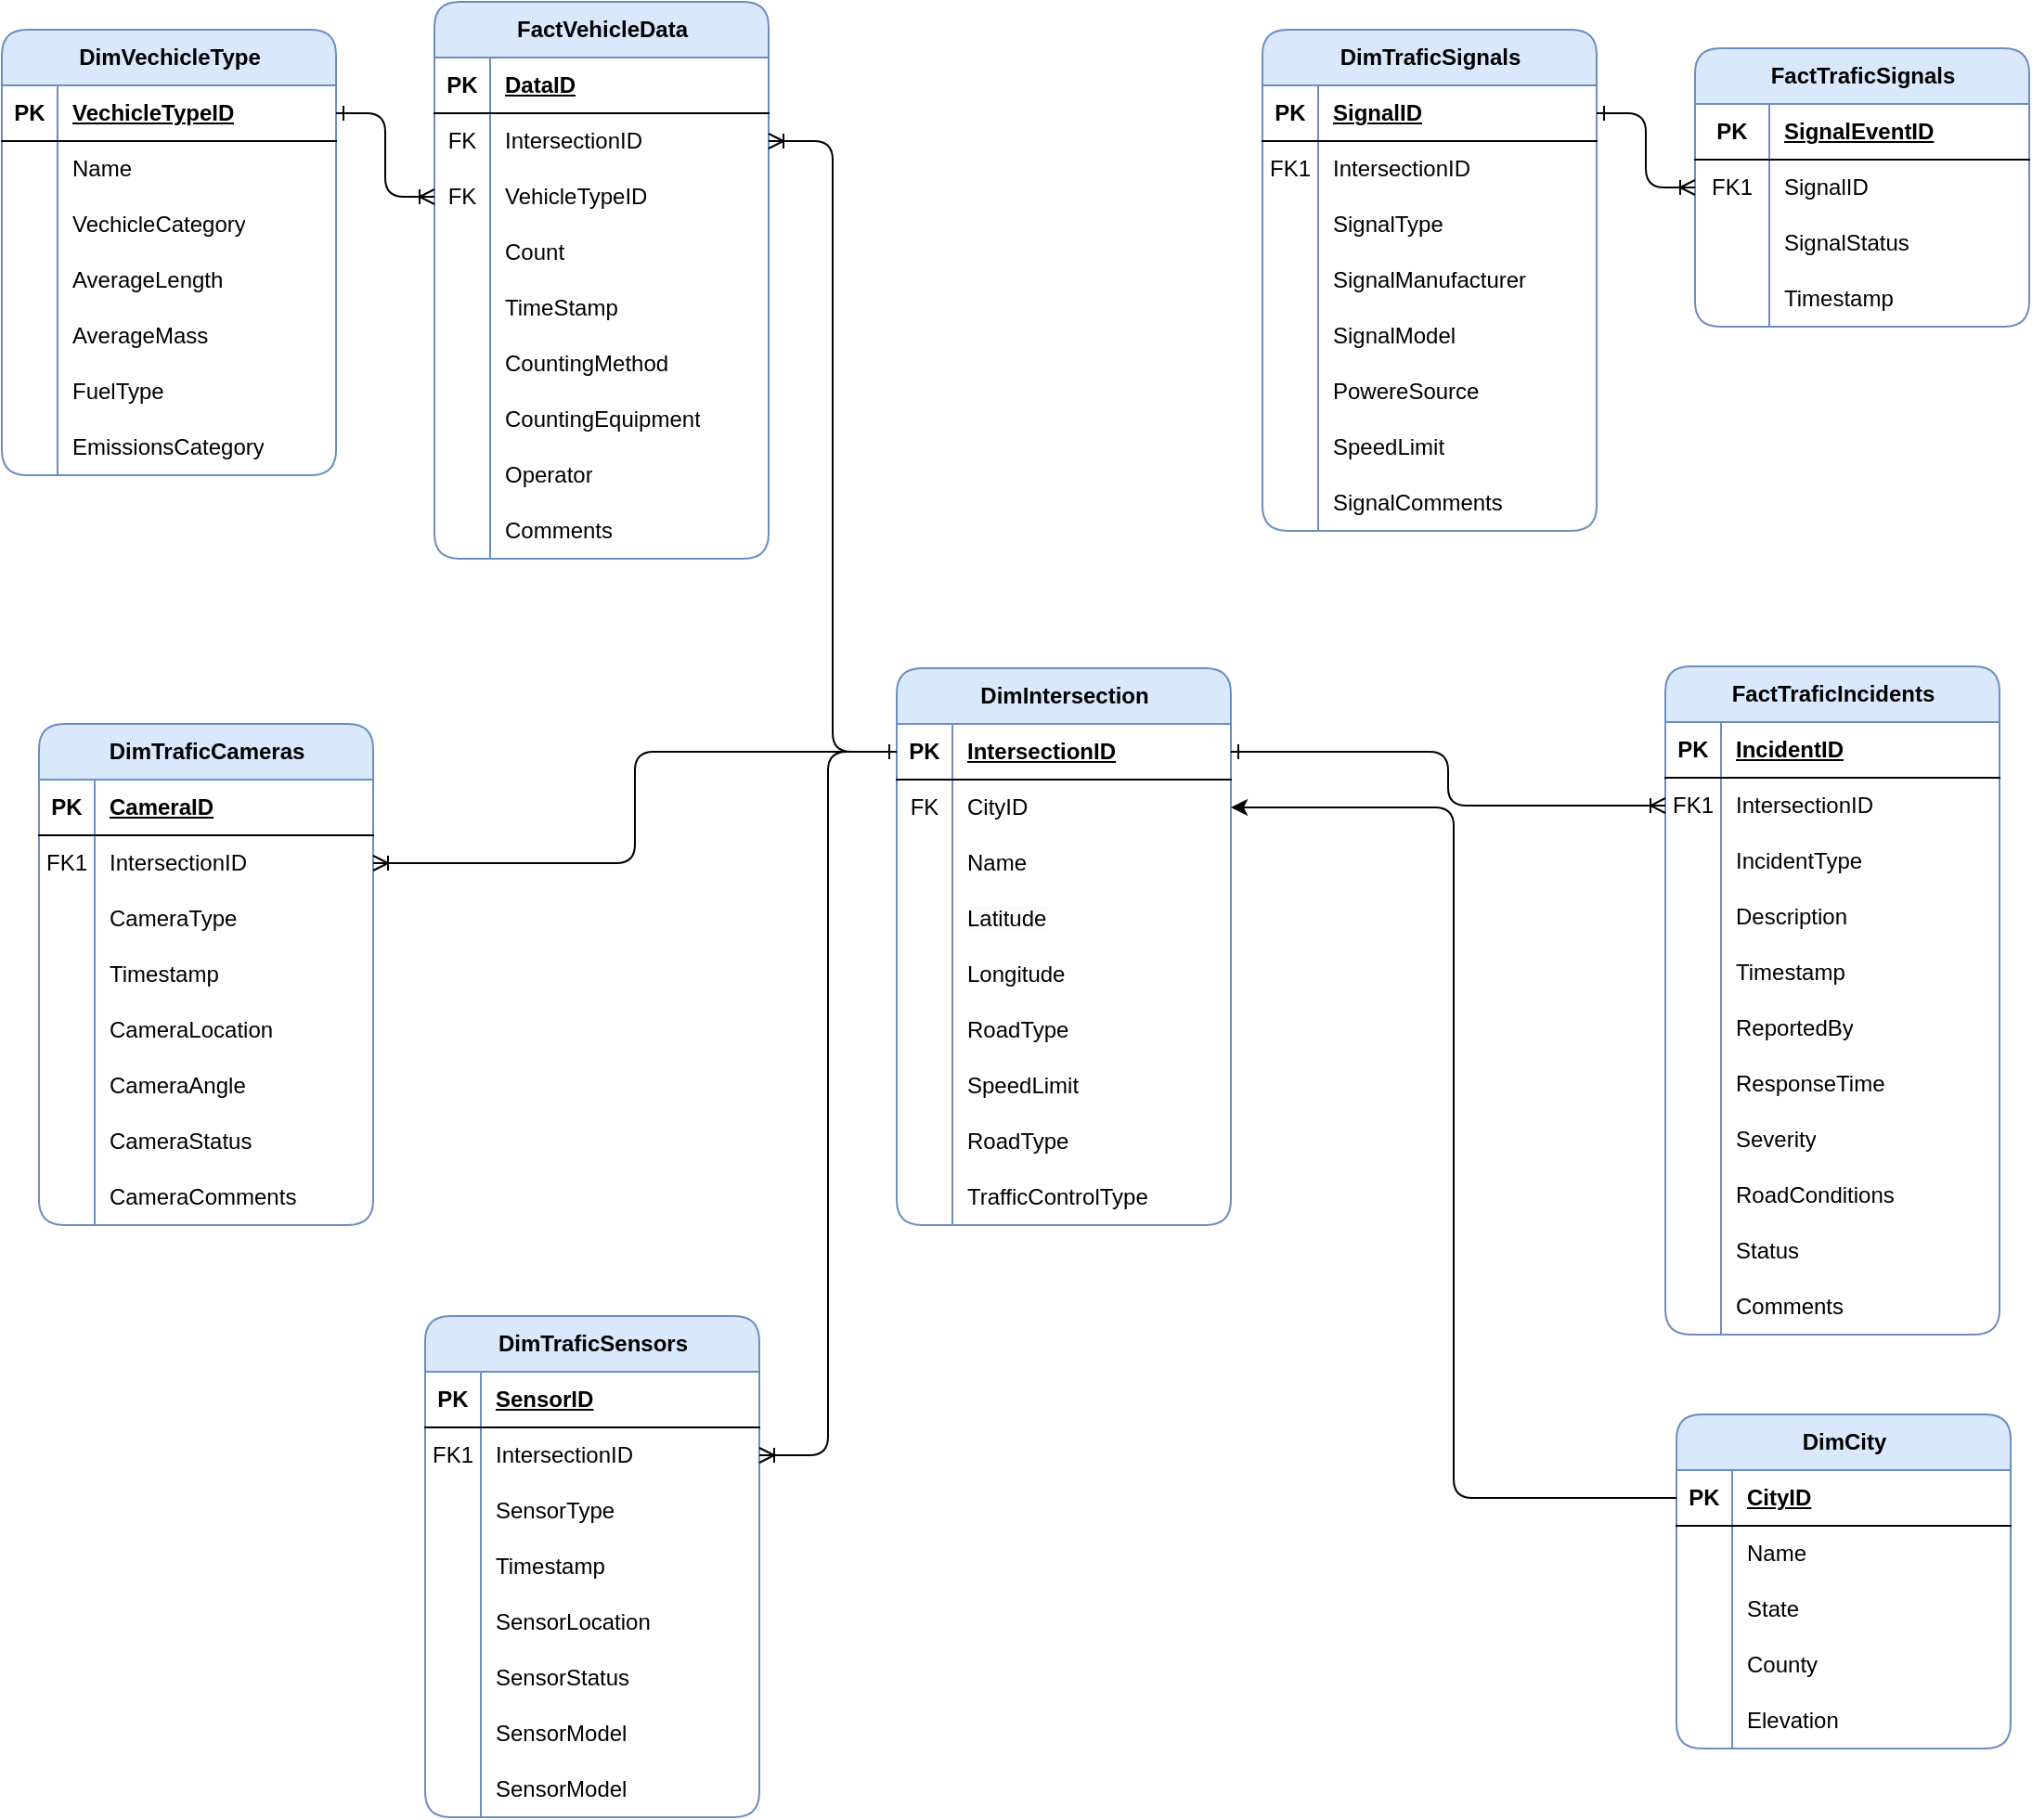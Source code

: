 <mxfile version="21.7.2" type="github" pages="2">
  <diagram name="Page-1" id="iq8ydln0XnIQEBpmcAwq">
    <mxGraphModel dx="2393" dy="2560" grid="0" gridSize="10" guides="1" tooltips="1" connect="1" arrows="1" fold="1" page="0" pageScale="1" pageWidth="850" pageHeight="1100" math="0" shadow="0">
      <root>
        <mxCell id="0" />
        <mxCell id="1" parent="0" />
        <mxCell id="pJxu8VFJQXdjQGLtu3bh-1" value="DimIntersection" style="shape=table;startSize=30;container=1;collapsible=1;childLayout=tableLayout;fixedRows=1;rowLines=0;fontStyle=1;align=center;resizeLast=1;html=1;fillColor=#dae8fc;strokeColor=#6c8ebf;rounded=1;" vertex="1" parent="1">
          <mxGeometry x="204" y="-893" width="180" height="300" as="geometry">
            <mxRectangle x="30" y="150" width="130" height="30" as="alternateBounds" />
          </mxGeometry>
        </mxCell>
        <mxCell id="pJxu8VFJQXdjQGLtu3bh-2" value="" style="shape=tableRow;horizontal=0;startSize=0;swimlaneHead=0;swimlaneBody=0;fillColor=none;collapsible=0;dropTarget=0;points=[[0,0.5],[1,0.5]];portConstraint=eastwest;top=0;left=0;right=0;bottom=1;rounded=1;" vertex="1" parent="pJxu8VFJQXdjQGLtu3bh-1">
          <mxGeometry y="30" width="180" height="30" as="geometry" />
        </mxCell>
        <mxCell id="pJxu8VFJQXdjQGLtu3bh-3" value="PK" style="shape=partialRectangle;connectable=0;fillColor=none;top=0;left=0;bottom=0;right=0;fontStyle=1;overflow=hidden;whiteSpace=wrap;html=1;rounded=1;" vertex="1" parent="pJxu8VFJQXdjQGLtu3bh-2">
          <mxGeometry width="30" height="30" as="geometry">
            <mxRectangle width="30" height="30" as="alternateBounds" />
          </mxGeometry>
        </mxCell>
        <mxCell id="pJxu8VFJQXdjQGLtu3bh-4" value="IntersectionID" style="shape=partialRectangle;connectable=0;fillColor=none;top=0;left=0;bottom=0;right=0;align=left;spacingLeft=6;fontStyle=5;overflow=hidden;whiteSpace=wrap;html=1;rounded=1;" vertex="1" parent="pJxu8VFJQXdjQGLtu3bh-2">
          <mxGeometry x="30" width="150" height="30" as="geometry">
            <mxRectangle width="150" height="30" as="alternateBounds" />
          </mxGeometry>
        </mxCell>
        <mxCell id="pJxu8VFJQXdjQGLtu3bh-5" value="" style="shape=tableRow;horizontal=0;startSize=0;swimlaneHead=0;swimlaneBody=0;fillColor=none;collapsible=0;dropTarget=0;points=[[0,0.5],[1,0.5]];portConstraint=eastwest;top=0;left=0;right=0;bottom=0;rounded=1;" vertex="1" parent="pJxu8VFJQXdjQGLtu3bh-1">
          <mxGeometry y="60" width="180" height="30" as="geometry" />
        </mxCell>
        <mxCell id="pJxu8VFJQXdjQGLtu3bh-6" value="FK" style="shape=partialRectangle;connectable=0;fillColor=none;top=0;left=0;bottom=0;right=0;editable=1;overflow=hidden;whiteSpace=wrap;html=1;rounded=1;" vertex="1" parent="pJxu8VFJQXdjQGLtu3bh-5">
          <mxGeometry width="30" height="30" as="geometry">
            <mxRectangle width="30" height="30" as="alternateBounds" />
          </mxGeometry>
        </mxCell>
        <mxCell id="pJxu8VFJQXdjQGLtu3bh-7" value="CityID" style="shape=partialRectangle;connectable=0;fillColor=none;top=0;left=0;bottom=0;right=0;align=left;spacingLeft=6;overflow=hidden;whiteSpace=wrap;html=1;rounded=1;" vertex="1" parent="pJxu8VFJQXdjQGLtu3bh-5">
          <mxGeometry x="30" width="150" height="30" as="geometry">
            <mxRectangle width="150" height="30" as="alternateBounds" />
          </mxGeometry>
        </mxCell>
        <mxCell id="pJxu8VFJQXdjQGLtu3bh-8" value="" style="shape=tableRow;horizontal=0;startSize=0;swimlaneHead=0;swimlaneBody=0;fillColor=none;collapsible=0;dropTarget=0;points=[[0,0.5],[1,0.5]];portConstraint=eastwest;top=0;left=0;right=0;bottom=0;rounded=1;" vertex="1" parent="pJxu8VFJQXdjQGLtu3bh-1">
          <mxGeometry y="90" width="180" height="30" as="geometry" />
        </mxCell>
        <mxCell id="pJxu8VFJQXdjQGLtu3bh-9" value="" style="shape=partialRectangle;connectable=0;fillColor=none;top=0;left=0;bottom=0;right=0;editable=1;overflow=hidden;whiteSpace=wrap;html=1;rounded=1;" vertex="1" parent="pJxu8VFJQXdjQGLtu3bh-8">
          <mxGeometry width="30" height="30" as="geometry">
            <mxRectangle width="30" height="30" as="alternateBounds" />
          </mxGeometry>
        </mxCell>
        <mxCell id="pJxu8VFJQXdjQGLtu3bh-10" value="Name" style="shape=partialRectangle;connectable=0;fillColor=none;top=0;left=0;bottom=0;right=0;align=left;spacingLeft=6;overflow=hidden;whiteSpace=wrap;html=1;rounded=1;" vertex="1" parent="pJxu8VFJQXdjQGLtu3bh-8">
          <mxGeometry x="30" width="150" height="30" as="geometry">
            <mxRectangle width="150" height="30" as="alternateBounds" />
          </mxGeometry>
        </mxCell>
        <mxCell id="pJxu8VFJQXdjQGLtu3bh-11" value="" style="shape=tableRow;horizontal=0;startSize=0;swimlaneHead=0;swimlaneBody=0;fillColor=none;collapsible=0;dropTarget=0;points=[[0,0.5],[1,0.5]];portConstraint=eastwest;top=0;left=0;right=0;bottom=0;rounded=1;" vertex="1" parent="pJxu8VFJQXdjQGLtu3bh-1">
          <mxGeometry y="120" width="180" height="30" as="geometry" />
        </mxCell>
        <mxCell id="pJxu8VFJQXdjQGLtu3bh-12" value="" style="shape=partialRectangle;connectable=0;fillColor=none;top=0;left=0;bottom=0;right=0;editable=1;overflow=hidden;whiteSpace=wrap;html=1;rounded=1;" vertex="1" parent="pJxu8VFJQXdjQGLtu3bh-11">
          <mxGeometry width="30" height="30" as="geometry">
            <mxRectangle width="30" height="30" as="alternateBounds" />
          </mxGeometry>
        </mxCell>
        <mxCell id="pJxu8VFJQXdjQGLtu3bh-13" value="&lt;meta charset=&quot;utf-8&quot;&gt;&lt;span style=&quot;color: rgb(0, 0, 0); font-family: Helvetica; font-size: 12px; font-style: normal; font-variant-ligatures: normal; font-variant-caps: normal; font-weight: 400; letter-spacing: normal; orphans: 2; text-align: left; text-indent: 0px; text-transform: none; widows: 2; word-spacing: 0px; -webkit-text-stroke-width: 0px; background-color: rgb(251, 251, 251); text-decoration-thickness: initial; text-decoration-style: initial; text-decoration-color: initial; float: none; display: inline !important;&quot;&gt;Latitude&lt;/span&gt;" style="shape=partialRectangle;connectable=0;fillColor=none;top=0;left=0;bottom=0;right=0;align=left;spacingLeft=6;overflow=hidden;whiteSpace=wrap;html=1;rounded=1;" vertex="1" parent="pJxu8VFJQXdjQGLtu3bh-11">
          <mxGeometry x="30" width="150" height="30" as="geometry">
            <mxRectangle width="150" height="30" as="alternateBounds" />
          </mxGeometry>
        </mxCell>
        <mxCell id="pJxu8VFJQXdjQGLtu3bh-14" value="" style="shape=tableRow;horizontal=0;startSize=0;swimlaneHead=0;swimlaneBody=0;fillColor=none;collapsible=0;dropTarget=0;points=[[0,0.5],[1,0.5]];portConstraint=eastwest;top=0;left=0;right=0;bottom=0;rounded=1;" vertex="1" parent="pJxu8VFJQXdjQGLtu3bh-1">
          <mxGeometry y="150" width="180" height="30" as="geometry" />
        </mxCell>
        <mxCell id="pJxu8VFJQXdjQGLtu3bh-15" value="" style="shape=partialRectangle;connectable=0;fillColor=none;top=0;left=0;bottom=0;right=0;editable=1;overflow=hidden;whiteSpace=wrap;html=1;rounded=1;" vertex="1" parent="pJxu8VFJQXdjQGLtu3bh-14">
          <mxGeometry width="30" height="30" as="geometry">
            <mxRectangle width="30" height="30" as="alternateBounds" />
          </mxGeometry>
        </mxCell>
        <mxCell id="pJxu8VFJQXdjQGLtu3bh-16" value="Longitude" style="shape=partialRectangle;connectable=0;fillColor=none;top=0;left=0;bottom=0;right=0;align=left;spacingLeft=6;overflow=hidden;whiteSpace=wrap;html=1;rounded=1;" vertex="1" parent="pJxu8VFJQXdjQGLtu3bh-14">
          <mxGeometry x="30" width="150" height="30" as="geometry">
            <mxRectangle width="150" height="30" as="alternateBounds" />
          </mxGeometry>
        </mxCell>
        <mxCell id="pJxu8VFJQXdjQGLtu3bh-17" value="" style="shape=tableRow;horizontal=0;startSize=0;swimlaneHead=0;swimlaneBody=0;fillColor=none;collapsible=0;dropTarget=0;points=[[0,0.5],[1,0.5]];portConstraint=eastwest;top=0;left=0;right=0;bottom=0;rounded=1;" vertex="1" parent="pJxu8VFJQXdjQGLtu3bh-1">
          <mxGeometry y="180" width="180" height="30" as="geometry" />
        </mxCell>
        <mxCell id="pJxu8VFJQXdjQGLtu3bh-18" value="" style="shape=partialRectangle;connectable=0;fillColor=none;top=0;left=0;bottom=0;right=0;editable=1;overflow=hidden;whiteSpace=wrap;html=1;rounded=1;" vertex="1" parent="pJxu8VFJQXdjQGLtu3bh-17">
          <mxGeometry width="30" height="30" as="geometry">
            <mxRectangle width="30" height="30" as="alternateBounds" />
          </mxGeometry>
        </mxCell>
        <mxCell id="pJxu8VFJQXdjQGLtu3bh-19" value="RoadType" style="shape=partialRectangle;connectable=0;fillColor=none;top=0;left=0;bottom=0;right=0;align=left;spacingLeft=6;overflow=hidden;whiteSpace=wrap;html=1;rounded=1;" vertex="1" parent="pJxu8VFJQXdjQGLtu3bh-17">
          <mxGeometry x="30" width="150" height="30" as="geometry">
            <mxRectangle width="150" height="30" as="alternateBounds" />
          </mxGeometry>
        </mxCell>
        <mxCell id="pJxu8VFJQXdjQGLtu3bh-20" value="" style="shape=tableRow;horizontal=0;startSize=0;swimlaneHead=0;swimlaneBody=0;fillColor=none;collapsible=0;dropTarget=0;points=[[0,0.5],[1,0.5]];portConstraint=eastwest;top=0;left=0;right=0;bottom=0;rounded=1;" vertex="1" parent="pJxu8VFJQXdjQGLtu3bh-1">
          <mxGeometry y="210" width="180" height="30" as="geometry" />
        </mxCell>
        <mxCell id="pJxu8VFJQXdjQGLtu3bh-21" value="" style="shape=partialRectangle;connectable=0;fillColor=none;top=0;left=0;bottom=0;right=0;editable=1;overflow=hidden;whiteSpace=wrap;html=1;rounded=1;" vertex="1" parent="pJxu8VFJQXdjQGLtu3bh-20">
          <mxGeometry width="30" height="30" as="geometry">
            <mxRectangle width="30" height="30" as="alternateBounds" />
          </mxGeometry>
        </mxCell>
        <mxCell id="pJxu8VFJQXdjQGLtu3bh-22" value="SpeedLimit" style="shape=partialRectangle;connectable=0;fillColor=none;top=0;left=0;bottom=0;right=0;align=left;spacingLeft=6;overflow=hidden;whiteSpace=wrap;html=1;rounded=1;" vertex="1" parent="pJxu8VFJQXdjQGLtu3bh-20">
          <mxGeometry x="30" width="150" height="30" as="geometry">
            <mxRectangle width="150" height="30" as="alternateBounds" />
          </mxGeometry>
        </mxCell>
        <mxCell id="pJxu8VFJQXdjQGLtu3bh-23" value="" style="shape=tableRow;horizontal=0;startSize=0;swimlaneHead=0;swimlaneBody=0;fillColor=none;collapsible=0;dropTarget=0;points=[[0,0.5],[1,0.5]];portConstraint=eastwest;top=0;left=0;right=0;bottom=0;rounded=1;" vertex="1" parent="pJxu8VFJQXdjQGLtu3bh-1">
          <mxGeometry y="240" width="180" height="30" as="geometry" />
        </mxCell>
        <mxCell id="pJxu8VFJQXdjQGLtu3bh-24" value="" style="shape=partialRectangle;connectable=0;fillColor=none;top=0;left=0;bottom=0;right=0;editable=1;overflow=hidden;whiteSpace=wrap;html=1;rounded=1;" vertex="1" parent="pJxu8VFJQXdjQGLtu3bh-23">
          <mxGeometry width="30" height="30" as="geometry">
            <mxRectangle width="30" height="30" as="alternateBounds" />
          </mxGeometry>
        </mxCell>
        <mxCell id="pJxu8VFJQXdjQGLtu3bh-25" value="RoadType" style="shape=partialRectangle;connectable=0;fillColor=none;top=0;left=0;bottom=0;right=0;align=left;spacingLeft=6;overflow=hidden;whiteSpace=wrap;html=1;rounded=1;" vertex="1" parent="pJxu8VFJQXdjQGLtu3bh-23">
          <mxGeometry x="30" width="150" height="30" as="geometry">
            <mxRectangle width="150" height="30" as="alternateBounds" />
          </mxGeometry>
        </mxCell>
        <mxCell id="pJxu8VFJQXdjQGLtu3bh-26" value="" style="shape=tableRow;horizontal=0;startSize=0;swimlaneHead=0;swimlaneBody=0;fillColor=none;collapsible=0;dropTarget=0;points=[[0,0.5],[1,0.5]];portConstraint=eastwest;top=0;left=0;right=0;bottom=0;rounded=1;" vertex="1" parent="pJxu8VFJQXdjQGLtu3bh-1">
          <mxGeometry y="270" width="180" height="30" as="geometry" />
        </mxCell>
        <mxCell id="pJxu8VFJQXdjQGLtu3bh-27" value="" style="shape=partialRectangle;connectable=0;fillColor=none;top=0;left=0;bottom=0;right=0;editable=1;overflow=hidden;whiteSpace=wrap;html=1;rounded=1;" vertex="1" parent="pJxu8VFJQXdjQGLtu3bh-26">
          <mxGeometry width="30" height="30" as="geometry">
            <mxRectangle width="30" height="30" as="alternateBounds" />
          </mxGeometry>
        </mxCell>
        <mxCell id="pJxu8VFJQXdjQGLtu3bh-28" value="TrafficControlType" style="shape=partialRectangle;connectable=0;fillColor=none;top=0;left=0;bottom=0;right=0;align=left;spacingLeft=6;overflow=hidden;whiteSpace=wrap;html=1;rounded=1;" vertex="1" parent="pJxu8VFJQXdjQGLtu3bh-26">
          <mxGeometry x="30" width="150" height="30" as="geometry">
            <mxRectangle width="150" height="30" as="alternateBounds" />
          </mxGeometry>
        </mxCell>
        <mxCell id="pJxu8VFJQXdjQGLtu3bh-29" value="DimCity" style="shape=table;startSize=30;container=1;collapsible=1;childLayout=tableLayout;fixedRows=1;rowLines=0;fontStyle=1;align=center;resizeLast=1;html=1;fillColor=#dae8fc;strokeColor=#6c8ebf;rounded=1;" vertex="1" parent="1">
          <mxGeometry x="624" y="-491" width="180" height="180" as="geometry">
            <mxRectangle x="30" y="150" width="130" height="30" as="alternateBounds" />
          </mxGeometry>
        </mxCell>
        <mxCell id="pJxu8VFJQXdjQGLtu3bh-30" value="" style="shape=tableRow;horizontal=0;startSize=0;swimlaneHead=0;swimlaneBody=0;fillColor=none;collapsible=0;dropTarget=0;points=[[0,0.5],[1,0.5]];portConstraint=eastwest;top=0;left=0;right=0;bottom=1;rounded=1;" vertex="1" parent="pJxu8VFJQXdjQGLtu3bh-29">
          <mxGeometry y="30" width="180" height="30" as="geometry" />
        </mxCell>
        <mxCell id="pJxu8VFJQXdjQGLtu3bh-31" value="PK" style="shape=partialRectangle;connectable=0;fillColor=none;top=0;left=0;bottom=0;right=0;fontStyle=1;overflow=hidden;whiteSpace=wrap;html=1;rounded=1;" vertex="1" parent="pJxu8VFJQXdjQGLtu3bh-30">
          <mxGeometry width="30" height="30" as="geometry">
            <mxRectangle width="30" height="30" as="alternateBounds" />
          </mxGeometry>
        </mxCell>
        <mxCell id="pJxu8VFJQXdjQGLtu3bh-32" value="CityID" style="shape=partialRectangle;connectable=0;fillColor=none;top=0;left=0;bottom=0;right=0;align=left;spacingLeft=6;fontStyle=5;overflow=hidden;whiteSpace=wrap;html=1;rounded=1;" vertex="1" parent="pJxu8VFJQXdjQGLtu3bh-30">
          <mxGeometry x="30" width="150" height="30" as="geometry">
            <mxRectangle width="150" height="30" as="alternateBounds" />
          </mxGeometry>
        </mxCell>
        <mxCell id="pJxu8VFJQXdjQGLtu3bh-33" value="" style="shape=tableRow;horizontal=0;startSize=0;swimlaneHead=0;swimlaneBody=0;fillColor=none;collapsible=0;dropTarget=0;points=[[0,0.5],[1,0.5]];portConstraint=eastwest;top=0;left=0;right=0;bottom=0;rounded=1;" vertex="1" parent="pJxu8VFJQXdjQGLtu3bh-29">
          <mxGeometry y="60" width="180" height="30" as="geometry" />
        </mxCell>
        <mxCell id="pJxu8VFJQXdjQGLtu3bh-34" value="" style="shape=partialRectangle;connectable=0;fillColor=none;top=0;left=0;bottom=0;right=0;editable=1;overflow=hidden;whiteSpace=wrap;html=1;rounded=1;" vertex="1" parent="pJxu8VFJQXdjQGLtu3bh-33">
          <mxGeometry width="30" height="30" as="geometry">
            <mxRectangle width="30" height="30" as="alternateBounds" />
          </mxGeometry>
        </mxCell>
        <mxCell id="pJxu8VFJQXdjQGLtu3bh-35" value="Name" style="shape=partialRectangle;connectable=0;fillColor=none;top=0;left=0;bottom=0;right=0;align=left;spacingLeft=6;overflow=hidden;whiteSpace=wrap;html=1;rounded=1;" vertex="1" parent="pJxu8VFJQXdjQGLtu3bh-33">
          <mxGeometry x="30" width="150" height="30" as="geometry">
            <mxRectangle width="150" height="30" as="alternateBounds" />
          </mxGeometry>
        </mxCell>
        <mxCell id="pJxu8VFJQXdjQGLtu3bh-36" value="" style="shape=tableRow;horizontal=0;startSize=0;swimlaneHead=0;swimlaneBody=0;fillColor=none;collapsible=0;dropTarget=0;points=[[0,0.5],[1,0.5]];portConstraint=eastwest;top=0;left=0;right=0;bottom=0;rounded=1;" vertex="1" parent="pJxu8VFJQXdjQGLtu3bh-29">
          <mxGeometry y="90" width="180" height="30" as="geometry" />
        </mxCell>
        <mxCell id="pJxu8VFJQXdjQGLtu3bh-37" value="" style="shape=partialRectangle;connectable=0;fillColor=none;top=0;left=0;bottom=0;right=0;editable=1;overflow=hidden;whiteSpace=wrap;html=1;rounded=1;" vertex="1" parent="pJxu8VFJQXdjQGLtu3bh-36">
          <mxGeometry width="30" height="30" as="geometry">
            <mxRectangle width="30" height="30" as="alternateBounds" />
          </mxGeometry>
        </mxCell>
        <mxCell id="pJxu8VFJQXdjQGLtu3bh-38" value="State" style="shape=partialRectangle;connectable=0;fillColor=none;top=0;left=0;bottom=0;right=0;align=left;spacingLeft=6;overflow=hidden;whiteSpace=wrap;html=1;rounded=1;" vertex="1" parent="pJxu8VFJQXdjQGLtu3bh-36">
          <mxGeometry x="30" width="150" height="30" as="geometry">
            <mxRectangle width="150" height="30" as="alternateBounds" />
          </mxGeometry>
        </mxCell>
        <mxCell id="pJxu8VFJQXdjQGLtu3bh-39" value="" style="shape=tableRow;horizontal=0;startSize=0;swimlaneHead=0;swimlaneBody=0;fillColor=none;collapsible=0;dropTarget=0;points=[[0,0.5],[1,0.5]];portConstraint=eastwest;top=0;left=0;right=0;bottom=0;rounded=1;" vertex="1" parent="pJxu8VFJQXdjQGLtu3bh-29">
          <mxGeometry y="120" width="180" height="30" as="geometry" />
        </mxCell>
        <mxCell id="pJxu8VFJQXdjQGLtu3bh-40" value="" style="shape=partialRectangle;connectable=0;fillColor=none;top=0;left=0;bottom=0;right=0;editable=1;overflow=hidden;whiteSpace=wrap;html=1;rounded=1;" vertex="1" parent="pJxu8VFJQXdjQGLtu3bh-39">
          <mxGeometry width="30" height="30" as="geometry">
            <mxRectangle width="30" height="30" as="alternateBounds" />
          </mxGeometry>
        </mxCell>
        <mxCell id="pJxu8VFJQXdjQGLtu3bh-41" value="County" style="shape=partialRectangle;connectable=0;fillColor=none;top=0;left=0;bottom=0;right=0;align=left;spacingLeft=6;overflow=hidden;whiteSpace=wrap;html=1;rounded=1;" vertex="1" parent="pJxu8VFJQXdjQGLtu3bh-39">
          <mxGeometry x="30" width="150" height="30" as="geometry">
            <mxRectangle width="150" height="30" as="alternateBounds" />
          </mxGeometry>
        </mxCell>
        <mxCell id="pJxu8VFJQXdjQGLtu3bh-42" value="" style="shape=tableRow;horizontal=0;startSize=0;swimlaneHead=0;swimlaneBody=0;fillColor=none;collapsible=0;dropTarget=0;points=[[0,0.5],[1,0.5]];portConstraint=eastwest;top=0;left=0;right=0;bottom=0;rounded=1;" vertex="1" parent="pJxu8VFJQXdjQGLtu3bh-29">
          <mxGeometry y="150" width="180" height="30" as="geometry" />
        </mxCell>
        <mxCell id="pJxu8VFJQXdjQGLtu3bh-43" value="" style="shape=partialRectangle;connectable=0;fillColor=none;top=0;left=0;bottom=0;right=0;editable=1;overflow=hidden;whiteSpace=wrap;html=1;rounded=1;" vertex="1" parent="pJxu8VFJQXdjQGLtu3bh-42">
          <mxGeometry width="30" height="30" as="geometry">
            <mxRectangle width="30" height="30" as="alternateBounds" />
          </mxGeometry>
        </mxCell>
        <mxCell id="pJxu8VFJQXdjQGLtu3bh-44" value="Elevation&lt;span style=&quot;white-space: pre;&quot;&gt;&#x9;&lt;/span&gt;" style="shape=partialRectangle;connectable=0;fillColor=none;top=0;left=0;bottom=0;right=0;align=left;spacingLeft=6;overflow=hidden;whiteSpace=wrap;html=1;rounded=1;" vertex="1" parent="pJxu8VFJQXdjQGLtu3bh-42">
          <mxGeometry x="30" width="150" height="30" as="geometry">
            <mxRectangle width="150" height="30" as="alternateBounds" />
          </mxGeometry>
        </mxCell>
        <mxCell id="pJxu8VFJQXdjQGLtu3bh-60" value="DimTraficSignals" style="shape=table;startSize=30;container=1;collapsible=1;childLayout=tableLayout;fixedRows=1;rowLines=0;fontStyle=1;align=center;resizeLast=1;html=1;fillColor=#dae8fc;strokeColor=#6c8ebf;rounded=1;" vertex="1" parent="1">
          <mxGeometry x="401" y="-1237" width="180" height="270" as="geometry">
            <mxRectangle x="30" y="150" width="130" height="30" as="alternateBounds" />
          </mxGeometry>
        </mxCell>
        <mxCell id="pJxu8VFJQXdjQGLtu3bh-61" value="" style="shape=tableRow;horizontal=0;startSize=0;swimlaneHead=0;swimlaneBody=0;fillColor=none;collapsible=0;dropTarget=0;points=[[0,0.5],[1,0.5]];portConstraint=eastwest;top=0;left=0;right=0;bottom=1;rounded=1;" vertex="1" parent="pJxu8VFJQXdjQGLtu3bh-60">
          <mxGeometry y="30" width="180" height="30" as="geometry" />
        </mxCell>
        <mxCell id="pJxu8VFJQXdjQGLtu3bh-62" value="PK" style="shape=partialRectangle;connectable=0;fillColor=none;top=0;left=0;bottom=0;right=0;fontStyle=1;overflow=hidden;whiteSpace=wrap;html=1;rounded=1;" vertex="1" parent="pJxu8VFJQXdjQGLtu3bh-61">
          <mxGeometry width="30" height="30" as="geometry">
            <mxRectangle width="30" height="30" as="alternateBounds" />
          </mxGeometry>
        </mxCell>
        <mxCell id="pJxu8VFJQXdjQGLtu3bh-63" value="SignalID" style="shape=partialRectangle;connectable=0;fillColor=none;top=0;left=0;bottom=0;right=0;align=left;spacingLeft=6;fontStyle=5;overflow=hidden;whiteSpace=wrap;html=1;rounded=1;" vertex="1" parent="pJxu8VFJQXdjQGLtu3bh-61">
          <mxGeometry x="30" width="150" height="30" as="geometry">
            <mxRectangle width="150" height="30" as="alternateBounds" />
          </mxGeometry>
        </mxCell>
        <mxCell id="pJxu8VFJQXdjQGLtu3bh-64" value="" style="shape=tableRow;horizontal=0;startSize=0;swimlaneHead=0;swimlaneBody=0;fillColor=none;collapsible=0;dropTarget=0;points=[[0,0.5],[1,0.5]];portConstraint=eastwest;top=0;left=0;right=0;bottom=0;rounded=1;" vertex="1" parent="pJxu8VFJQXdjQGLtu3bh-60">
          <mxGeometry y="60" width="180" height="30" as="geometry" />
        </mxCell>
        <mxCell id="pJxu8VFJQXdjQGLtu3bh-65" value="FK1" style="shape=partialRectangle;connectable=0;fillColor=none;top=0;left=0;bottom=0;right=0;editable=1;overflow=hidden;whiteSpace=wrap;html=1;rounded=1;" vertex="1" parent="pJxu8VFJQXdjQGLtu3bh-64">
          <mxGeometry width="30" height="30" as="geometry">
            <mxRectangle width="30" height="30" as="alternateBounds" />
          </mxGeometry>
        </mxCell>
        <mxCell id="pJxu8VFJQXdjQGLtu3bh-66" value="IntersectionID" style="shape=partialRectangle;connectable=0;fillColor=none;top=0;left=0;bottom=0;right=0;align=left;spacingLeft=6;overflow=hidden;whiteSpace=wrap;html=1;rounded=1;" vertex="1" parent="pJxu8VFJQXdjQGLtu3bh-64">
          <mxGeometry x="30" width="150" height="30" as="geometry">
            <mxRectangle width="150" height="30" as="alternateBounds" />
          </mxGeometry>
        </mxCell>
        <mxCell id="pJxu8VFJQXdjQGLtu3bh-67" value="" style="shape=tableRow;horizontal=0;startSize=0;swimlaneHead=0;swimlaneBody=0;fillColor=none;collapsible=0;dropTarget=0;points=[[0,0.5],[1,0.5]];portConstraint=eastwest;top=0;left=0;right=0;bottom=0;rounded=1;" vertex="1" parent="pJxu8VFJQXdjQGLtu3bh-60">
          <mxGeometry y="90" width="180" height="30" as="geometry" />
        </mxCell>
        <mxCell id="pJxu8VFJQXdjQGLtu3bh-68" value="" style="shape=partialRectangle;connectable=0;fillColor=none;top=0;left=0;bottom=0;right=0;editable=1;overflow=hidden;whiteSpace=wrap;html=1;rounded=1;" vertex="1" parent="pJxu8VFJQXdjQGLtu3bh-67">
          <mxGeometry width="30" height="30" as="geometry">
            <mxRectangle width="30" height="30" as="alternateBounds" />
          </mxGeometry>
        </mxCell>
        <mxCell id="pJxu8VFJQXdjQGLtu3bh-69" value="SignalType" style="shape=partialRectangle;connectable=0;fillColor=none;top=0;left=0;bottom=0;right=0;align=left;spacingLeft=6;overflow=hidden;whiteSpace=wrap;html=1;rounded=1;" vertex="1" parent="pJxu8VFJQXdjQGLtu3bh-67">
          <mxGeometry x="30" width="150" height="30" as="geometry">
            <mxRectangle width="150" height="30" as="alternateBounds" />
          </mxGeometry>
        </mxCell>
        <mxCell id="pJxu8VFJQXdjQGLtu3bh-70" value="" style="shape=tableRow;horizontal=0;startSize=0;swimlaneHead=0;swimlaneBody=0;fillColor=none;collapsible=0;dropTarget=0;points=[[0,0.5],[1,0.5]];portConstraint=eastwest;top=0;left=0;right=0;bottom=0;rounded=1;" vertex="1" parent="pJxu8VFJQXdjQGLtu3bh-60">
          <mxGeometry y="120" width="180" height="30" as="geometry" />
        </mxCell>
        <mxCell id="pJxu8VFJQXdjQGLtu3bh-71" value="" style="shape=partialRectangle;connectable=0;fillColor=none;top=0;left=0;bottom=0;right=0;editable=1;overflow=hidden;whiteSpace=wrap;html=1;rounded=1;" vertex="1" parent="pJxu8VFJQXdjQGLtu3bh-70">
          <mxGeometry width="30" height="30" as="geometry">
            <mxRectangle width="30" height="30" as="alternateBounds" />
          </mxGeometry>
        </mxCell>
        <mxCell id="pJxu8VFJQXdjQGLtu3bh-72" value="SignalManufacturer" style="shape=partialRectangle;connectable=0;fillColor=none;top=0;left=0;bottom=0;right=0;align=left;spacingLeft=6;overflow=hidden;whiteSpace=wrap;html=1;rounded=1;" vertex="1" parent="pJxu8VFJQXdjQGLtu3bh-70">
          <mxGeometry x="30" width="150" height="30" as="geometry">
            <mxRectangle width="150" height="30" as="alternateBounds" />
          </mxGeometry>
        </mxCell>
        <mxCell id="pJxu8VFJQXdjQGLtu3bh-73" value="" style="shape=tableRow;horizontal=0;startSize=0;swimlaneHead=0;swimlaneBody=0;fillColor=none;collapsible=0;dropTarget=0;points=[[0,0.5],[1,0.5]];portConstraint=eastwest;top=0;left=0;right=0;bottom=0;rounded=1;" vertex="1" parent="pJxu8VFJQXdjQGLtu3bh-60">
          <mxGeometry y="150" width="180" height="30" as="geometry" />
        </mxCell>
        <mxCell id="pJxu8VFJQXdjQGLtu3bh-74" value="" style="shape=partialRectangle;connectable=0;fillColor=none;top=0;left=0;bottom=0;right=0;editable=1;overflow=hidden;whiteSpace=wrap;html=1;rounded=1;" vertex="1" parent="pJxu8VFJQXdjQGLtu3bh-73">
          <mxGeometry width="30" height="30" as="geometry">
            <mxRectangle width="30" height="30" as="alternateBounds" />
          </mxGeometry>
        </mxCell>
        <mxCell id="pJxu8VFJQXdjQGLtu3bh-75" value="SignalModel" style="shape=partialRectangle;connectable=0;fillColor=none;top=0;left=0;bottom=0;right=0;align=left;spacingLeft=6;overflow=hidden;whiteSpace=wrap;html=1;rounded=1;" vertex="1" parent="pJxu8VFJQXdjQGLtu3bh-73">
          <mxGeometry x="30" width="150" height="30" as="geometry">
            <mxRectangle width="150" height="30" as="alternateBounds" />
          </mxGeometry>
        </mxCell>
        <mxCell id="pJxu8VFJQXdjQGLtu3bh-76" value="" style="shape=tableRow;horizontal=0;startSize=0;swimlaneHead=0;swimlaneBody=0;fillColor=none;collapsible=0;dropTarget=0;points=[[0,0.5],[1,0.5]];portConstraint=eastwest;top=0;left=0;right=0;bottom=0;rounded=1;" vertex="1" parent="pJxu8VFJQXdjQGLtu3bh-60">
          <mxGeometry y="180" width="180" height="30" as="geometry" />
        </mxCell>
        <mxCell id="pJxu8VFJQXdjQGLtu3bh-77" value="" style="shape=partialRectangle;connectable=0;fillColor=none;top=0;left=0;bottom=0;right=0;editable=1;overflow=hidden;whiteSpace=wrap;html=1;rounded=1;" vertex="1" parent="pJxu8VFJQXdjQGLtu3bh-76">
          <mxGeometry width="30" height="30" as="geometry">
            <mxRectangle width="30" height="30" as="alternateBounds" />
          </mxGeometry>
        </mxCell>
        <mxCell id="pJxu8VFJQXdjQGLtu3bh-78" value="PowereSource" style="shape=partialRectangle;connectable=0;fillColor=none;top=0;left=0;bottom=0;right=0;align=left;spacingLeft=6;overflow=hidden;whiteSpace=wrap;html=1;rounded=1;" vertex="1" parent="pJxu8VFJQXdjQGLtu3bh-76">
          <mxGeometry x="30" width="150" height="30" as="geometry">
            <mxRectangle width="150" height="30" as="alternateBounds" />
          </mxGeometry>
        </mxCell>
        <mxCell id="pJxu8VFJQXdjQGLtu3bh-79" value="" style="shape=tableRow;horizontal=0;startSize=0;swimlaneHead=0;swimlaneBody=0;fillColor=none;collapsible=0;dropTarget=0;points=[[0,0.5],[1,0.5]];portConstraint=eastwest;top=0;left=0;right=0;bottom=0;rounded=1;" vertex="1" parent="pJxu8VFJQXdjQGLtu3bh-60">
          <mxGeometry y="210" width="180" height="30" as="geometry" />
        </mxCell>
        <mxCell id="pJxu8VFJQXdjQGLtu3bh-80" value="" style="shape=partialRectangle;connectable=0;fillColor=none;top=0;left=0;bottom=0;right=0;editable=1;overflow=hidden;whiteSpace=wrap;html=1;rounded=1;" vertex="1" parent="pJxu8VFJQXdjQGLtu3bh-79">
          <mxGeometry width="30" height="30" as="geometry">
            <mxRectangle width="30" height="30" as="alternateBounds" />
          </mxGeometry>
        </mxCell>
        <mxCell id="pJxu8VFJQXdjQGLtu3bh-81" value="SpeedLimit" style="shape=partialRectangle;connectable=0;fillColor=none;top=0;left=0;bottom=0;right=0;align=left;spacingLeft=6;overflow=hidden;whiteSpace=wrap;html=1;rounded=1;" vertex="1" parent="pJxu8VFJQXdjQGLtu3bh-79">
          <mxGeometry x="30" width="150" height="30" as="geometry">
            <mxRectangle width="150" height="30" as="alternateBounds" />
          </mxGeometry>
        </mxCell>
        <mxCell id="pJxu8VFJQXdjQGLtu3bh-82" value="" style="shape=tableRow;horizontal=0;startSize=0;swimlaneHead=0;swimlaneBody=0;fillColor=none;collapsible=0;dropTarget=0;points=[[0,0.5],[1,0.5]];portConstraint=eastwest;top=0;left=0;right=0;bottom=0;rounded=1;" vertex="1" parent="pJxu8VFJQXdjQGLtu3bh-60">
          <mxGeometry y="240" width="180" height="30" as="geometry" />
        </mxCell>
        <mxCell id="pJxu8VFJQXdjQGLtu3bh-83" value="" style="shape=partialRectangle;connectable=0;fillColor=none;top=0;left=0;bottom=0;right=0;editable=1;overflow=hidden;whiteSpace=wrap;html=1;rounded=1;" vertex="1" parent="pJxu8VFJQXdjQGLtu3bh-82">
          <mxGeometry width="30" height="30" as="geometry">
            <mxRectangle width="30" height="30" as="alternateBounds" />
          </mxGeometry>
        </mxCell>
        <mxCell id="pJxu8VFJQXdjQGLtu3bh-84" value="SignalComments" style="shape=partialRectangle;connectable=0;fillColor=none;top=0;left=0;bottom=0;right=0;align=left;spacingLeft=6;overflow=hidden;whiteSpace=wrap;html=1;rounded=1;" vertex="1" parent="pJxu8VFJQXdjQGLtu3bh-82">
          <mxGeometry x="30" width="150" height="30" as="geometry">
            <mxRectangle width="150" height="30" as="alternateBounds" />
          </mxGeometry>
        </mxCell>
        <mxCell id="pJxu8VFJQXdjQGLtu3bh-89" value="FactTraficSignals" style="shape=table;startSize=30;container=1;collapsible=1;childLayout=tableLayout;fixedRows=1;rowLines=0;fontStyle=1;align=center;resizeLast=1;html=1;fillColor=#dae8fc;strokeColor=#6c8ebf;rounded=1;" vertex="1" parent="1">
          <mxGeometry x="634" y="-1227" width="180" height="150" as="geometry">
            <mxRectangle x="30" y="150" width="130" height="30" as="alternateBounds" />
          </mxGeometry>
        </mxCell>
        <mxCell id="pJxu8VFJQXdjQGLtu3bh-90" value="" style="shape=tableRow;horizontal=0;startSize=0;swimlaneHead=0;swimlaneBody=0;fillColor=none;collapsible=0;dropTarget=0;points=[[0,0.5],[1,0.5]];portConstraint=eastwest;top=0;left=0;right=0;bottom=1;rounded=1;" vertex="1" parent="pJxu8VFJQXdjQGLtu3bh-89">
          <mxGeometry y="30" width="180" height="30" as="geometry" />
        </mxCell>
        <mxCell id="pJxu8VFJQXdjQGLtu3bh-91" value="PK" style="shape=partialRectangle;connectable=0;fillColor=none;top=0;left=0;bottom=0;right=0;fontStyle=1;overflow=hidden;whiteSpace=wrap;html=1;rounded=1;" vertex="1" parent="pJxu8VFJQXdjQGLtu3bh-90">
          <mxGeometry width="40" height="30" as="geometry">
            <mxRectangle width="40" height="30" as="alternateBounds" />
          </mxGeometry>
        </mxCell>
        <mxCell id="pJxu8VFJQXdjQGLtu3bh-92" value="SignalEventID" style="shape=partialRectangle;connectable=0;fillColor=none;top=0;left=0;bottom=0;right=0;align=left;spacingLeft=6;fontStyle=5;overflow=hidden;whiteSpace=wrap;html=1;rounded=1;" vertex="1" parent="pJxu8VFJQXdjQGLtu3bh-90">
          <mxGeometry x="40" width="140" height="30" as="geometry">
            <mxRectangle width="140" height="30" as="alternateBounds" />
          </mxGeometry>
        </mxCell>
        <mxCell id="pJxu8VFJQXdjQGLtu3bh-93" value="" style="shape=tableRow;horizontal=0;startSize=0;swimlaneHead=0;swimlaneBody=0;fillColor=none;collapsible=0;dropTarget=0;points=[[0,0.5],[1,0.5]];portConstraint=eastwest;top=0;left=0;right=0;bottom=0;rounded=1;" vertex="1" parent="pJxu8VFJQXdjQGLtu3bh-89">
          <mxGeometry y="60" width="180" height="30" as="geometry" />
        </mxCell>
        <mxCell id="pJxu8VFJQXdjQGLtu3bh-94" value="FK1" style="shape=partialRectangle;connectable=0;fillColor=none;top=0;left=0;bottom=0;right=0;editable=1;overflow=hidden;whiteSpace=wrap;html=1;rounded=1;" vertex="1" parent="pJxu8VFJQXdjQGLtu3bh-93">
          <mxGeometry width="40" height="30" as="geometry">
            <mxRectangle width="40" height="30" as="alternateBounds" />
          </mxGeometry>
        </mxCell>
        <mxCell id="pJxu8VFJQXdjQGLtu3bh-95" value="SignalID" style="shape=partialRectangle;connectable=0;fillColor=none;top=0;left=0;bottom=0;right=0;align=left;spacingLeft=6;overflow=hidden;whiteSpace=wrap;html=1;rounded=1;" vertex="1" parent="pJxu8VFJQXdjQGLtu3bh-93">
          <mxGeometry x="40" width="140" height="30" as="geometry">
            <mxRectangle width="140" height="30" as="alternateBounds" />
          </mxGeometry>
        </mxCell>
        <mxCell id="pJxu8VFJQXdjQGLtu3bh-96" value="" style="shape=tableRow;horizontal=0;startSize=0;swimlaneHead=0;swimlaneBody=0;fillColor=none;collapsible=0;dropTarget=0;points=[[0,0.5],[1,0.5]];portConstraint=eastwest;top=0;left=0;right=0;bottom=0;rounded=1;" vertex="1" parent="pJxu8VFJQXdjQGLtu3bh-89">
          <mxGeometry y="90" width="180" height="30" as="geometry" />
        </mxCell>
        <mxCell id="pJxu8VFJQXdjQGLtu3bh-97" value="" style="shape=partialRectangle;connectable=0;fillColor=none;top=0;left=0;bottom=0;right=0;editable=1;overflow=hidden;whiteSpace=wrap;html=1;rounded=1;" vertex="1" parent="pJxu8VFJQXdjQGLtu3bh-96">
          <mxGeometry width="40" height="30" as="geometry">
            <mxRectangle width="40" height="30" as="alternateBounds" />
          </mxGeometry>
        </mxCell>
        <mxCell id="pJxu8VFJQXdjQGLtu3bh-98" value="SignalStatus" style="shape=partialRectangle;connectable=0;fillColor=none;top=0;left=0;bottom=0;right=0;align=left;spacingLeft=6;overflow=hidden;whiteSpace=wrap;html=1;rounded=1;" vertex="1" parent="pJxu8VFJQXdjQGLtu3bh-96">
          <mxGeometry x="40" width="140" height="30" as="geometry">
            <mxRectangle width="140" height="30" as="alternateBounds" />
          </mxGeometry>
        </mxCell>
        <mxCell id="pJxu8VFJQXdjQGLtu3bh-99" value="" style="shape=tableRow;horizontal=0;startSize=0;swimlaneHead=0;swimlaneBody=0;fillColor=none;collapsible=0;dropTarget=0;points=[[0,0.5],[1,0.5]];portConstraint=eastwest;top=0;left=0;right=0;bottom=0;rounded=1;" vertex="1" parent="pJxu8VFJQXdjQGLtu3bh-89">
          <mxGeometry y="120" width="180" height="30" as="geometry" />
        </mxCell>
        <mxCell id="pJxu8VFJQXdjQGLtu3bh-100" value="" style="shape=partialRectangle;connectable=0;fillColor=none;top=0;left=0;bottom=0;right=0;editable=1;overflow=hidden;whiteSpace=wrap;html=1;rounded=1;" vertex="1" parent="pJxu8VFJQXdjQGLtu3bh-99">
          <mxGeometry width="40" height="30" as="geometry">
            <mxRectangle width="40" height="30" as="alternateBounds" />
          </mxGeometry>
        </mxCell>
        <mxCell id="pJxu8VFJQXdjQGLtu3bh-101" value="Timestamp" style="shape=partialRectangle;connectable=0;fillColor=none;top=0;left=0;bottom=0;right=0;align=left;spacingLeft=6;overflow=hidden;whiteSpace=wrap;html=1;rounded=1;" vertex="1" parent="pJxu8VFJQXdjQGLtu3bh-99">
          <mxGeometry x="40" width="140" height="30" as="geometry">
            <mxRectangle width="140" height="30" as="alternateBounds" />
          </mxGeometry>
        </mxCell>
        <mxCell id="pJxu8VFJQXdjQGLtu3bh-114" value="DimVechicleType" style="shape=table;startSize=30;container=1;collapsible=1;childLayout=tableLayout;fixedRows=1;rowLines=0;fontStyle=1;align=center;resizeLast=1;html=1;fillColor=#dae8fc;strokeColor=#6c8ebf;rounded=1;" vertex="1" parent="1">
          <mxGeometry x="-278" y="-1237" width="180" height="240" as="geometry">
            <mxRectangle x="30" y="150" width="130" height="30" as="alternateBounds" />
          </mxGeometry>
        </mxCell>
        <mxCell id="pJxu8VFJQXdjQGLtu3bh-115" value="" style="shape=tableRow;horizontal=0;startSize=0;swimlaneHead=0;swimlaneBody=0;fillColor=none;collapsible=0;dropTarget=0;points=[[0,0.5],[1,0.5]];portConstraint=eastwest;top=0;left=0;right=0;bottom=1;rounded=1;" vertex="1" parent="pJxu8VFJQXdjQGLtu3bh-114">
          <mxGeometry y="30" width="180" height="30" as="geometry" />
        </mxCell>
        <mxCell id="pJxu8VFJQXdjQGLtu3bh-116" value="PK" style="shape=partialRectangle;connectable=0;fillColor=none;top=0;left=0;bottom=0;right=0;fontStyle=1;overflow=hidden;whiteSpace=wrap;html=1;rounded=1;" vertex="1" parent="pJxu8VFJQXdjQGLtu3bh-115">
          <mxGeometry width="30" height="30" as="geometry">
            <mxRectangle width="30" height="30" as="alternateBounds" />
          </mxGeometry>
        </mxCell>
        <mxCell id="pJxu8VFJQXdjQGLtu3bh-117" value="VechicleTypeID" style="shape=partialRectangle;connectable=0;fillColor=none;top=0;left=0;bottom=0;right=0;align=left;spacingLeft=6;fontStyle=5;overflow=hidden;whiteSpace=wrap;html=1;rounded=1;" vertex="1" parent="pJxu8VFJQXdjQGLtu3bh-115">
          <mxGeometry x="30" width="150" height="30" as="geometry">
            <mxRectangle width="150" height="30" as="alternateBounds" />
          </mxGeometry>
        </mxCell>
        <mxCell id="pJxu8VFJQXdjQGLtu3bh-118" value="" style="shape=tableRow;horizontal=0;startSize=0;swimlaneHead=0;swimlaneBody=0;fillColor=none;collapsible=0;dropTarget=0;points=[[0,0.5],[1,0.5]];portConstraint=eastwest;top=0;left=0;right=0;bottom=0;rounded=1;" vertex="1" parent="pJxu8VFJQXdjQGLtu3bh-114">
          <mxGeometry y="60" width="180" height="30" as="geometry" />
        </mxCell>
        <mxCell id="pJxu8VFJQXdjQGLtu3bh-119" value="" style="shape=partialRectangle;connectable=0;fillColor=none;top=0;left=0;bottom=0;right=0;editable=1;overflow=hidden;whiteSpace=wrap;html=1;rounded=1;" vertex="1" parent="pJxu8VFJQXdjQGLtu3bh-118">
          <mxGeometry width="30" height="30" as="geometry">
            <mxRectangle width="30" height="30" as="alternateBounds" />
          </mxGeometry>
        </mxCell>
        <mxCell id="pJxu8VFJQXdjQGLtu3bh-120" value="Name" style="shape=partialRectangle;connectable=0;fillColor=none;top=0;left=0;bottom=0;right=0;align=left;spacingLeft=6;overflow=hidden;whiteSpace=wrap;html=1;rounded=1;" vertex="1" parent="pJxu8VFJQXdjQGLtu3bh-118">
          <mxGeometry x="30" width="150" height="30" as="geometry">
            <mxRectangle width="150" height="30" as="alternateBounds" />
          </mxGeometry>
        </mxCell>
        <mxCell id="pJxu8VFJQXdjQGLtu3bh-121" value="" style="shape=tableRow;horizontal=0;startSize=0;swimlaneHead=0;swimlaneBody=0;fillColor=none;collapsible=0;dropTarget=0;points=[[0,0.5],[1,0.5]];portConstraint=eastwest;top=0;left=0;right=0;bottom=0;rounded=1;" vertex="1" parent="pJxu8VFJQXdjQGLtu3bh-114">
          <mxGeometry y="90" width="180" height="30" as="geometry" />
        </mxCell>
        <mxCell id="pJxu8VFJQXdjQGLtu3bh-122" value="" style="shape=partialRectangle;connectable=0;fillColor=none;top=0;left=0;bottom=0;right=0;editable=1;overflow=hidden;whiteSpace=wrap;html=1;rounded=1;" vertex="1" parent="pJxu8VFJQXdjQGLtu3bh-121">
          <mxGeometry width="30" height="30" as="geometry">
            <mxRectangle width="30" height="30" as="alternateBounds" />
          </mxGeometry>
        </mxCell>
        <mxCell id="pJxu8VFJQXdjQGLtu3bh-123" value="VechicleCategory" style="shape=partialRectangle;connectable=0;fillColor=none;top=0;left=0;bottom=0;right=0;align=left;spacingLeft=6;overflow=hidden;whiteSpace=wrap;html=1;rounded=1;" vertex="1" parent="pJxu8VFJQXdjQGLtu3bh-121">
          <mxGeometry x="30" width="150" height="30" as="geometry">
            <mxRectangle width="150" height="30" as="alternateBounds" />
          </mxGeometry>
        </mxCell>
        <mxCell id="pJxu8VFJQXdjQGLtu3bh-124" value="" style="shape=tableRow;horizontal=0;startSize=0;swimlaneHead=0;swimlaneBody=0;fillColor=none;collapsible=0;dropTarget=0;points=[[0,0.5],[1,0.5]];portConstraint=eastwest;top=0;left=0;right=0;bottom=0;rounded=1;" vertex="1" parent="pJxu8VFJQXdjQGLtu3bh-114">
          <mxGeometry y="120" width="180" height="30" as="geometry" />
        </mxCell>
        <mxCell id="pJxu8VFJQXdjQGLtu3bh-125" value="" style="shape=partialRectangle;connectable=0;fillColor=none;top=0;left=0;bottom=0;right=0;editable=1;overflow=hidden;whiteSpace=wrap;html=1;rounded=1;" vertex="1" parent="pJxu8VFJQXdjQGLtu3bh-124">
          <mxGeometry width="30" height="30" as="geometry">
            <mxRectangle width="30" height="30" as="alternateBounds" />
          </mxGeometry>
        </mxCell>
        <mxCell id="pJxu8VFJQXdjQGLtu3bh-126" value="AverageLength" style="shape=partialRectangle;connectable=0;fillColor=none;top=0;left=0;bottom=0;right=0;align=left;spacingLeft=6;overflow=hidden;whiteSpace=wrap;html=1;rounded=1;" vertex="1" parent="pJxu8VFJQXdjQGLtu3bh-124">
          <mxGeometry x="30" width="150" height="30" as="geometry">
            <mxRectangle width="150" height="30" as="alternateBounds" />
          </mxGeometry>
        </mxCell>
        <mxCell id="pJxu8VFJQXdjQGLtu3bh-127" value="" style="shape=tableRow;horizontal=0;startSize=0;swimlaneHead=0;swimlaneBody=0;fillColor=none;collapsible=0;dropTarget=0;points=[[0,0.5],[1,0.5]];portConstraint=eastwest;top=0;left=0;right=0;bottom=0;rounded=1;" vertex="1" parent="pJxu8VFJQXdjQGLtu3bh-114">
          <mxGeometry y="150" width="180" height="30" as="geometry" />
        </mxCell>
        <mxCell id="pJxu8VFJQXdjQGLtu3bh-128" value="" style="shape=partialRectangle;connectable=0;fillColor=none;top=0;left=0;bottom=0;right=0;editable=1;overflow=hidden;whiteSpace=wrap;html=1;rounded=1;" vertex="1" parent="pJxu8VFJQXdjQGLtu3bh-127">
          <mxGeometry width="30" height="30" as="geometry">
            <mxRectangle width="30" height="30" as="alternateBounds" />
          </mxGeometry>
        </mxCell>
        <mxCell id="pJxu8VFJQXdjQGLtu3bh-129" value="AverageMass" style="shape=partialRectangle;connectable=0;fillColor=none;top=0;left=0;bottom=0;right=0;align=left;spacingLeft=6;overflow=hidden;whiteSpace=wrap;html=1;rounded=1;" vertex="1" parent="pJxu8VFJQXdjQGLtu3bh-127">
          <mxGeometry x="30" width="150" height="30" as="geometry">
            <mxRectangle width="150" height="30" as="alternateBounds" />
          </mxGeometry>
        </mxCell>
        <mxCell id="pJxu8VFJQXdjQGLtu3bh-130" value="" style="shape=tableRow;horizontal=0;startSize=0;swimlaneHead=0;swimlaneBody=0;fillColor=none;collapsible=0;dropTarget=0;points=[[0,0.5],[1,0.5]];portConstraint=eastwest;top=0;left=0;right=0;bottom=0;rounded=1;" vertex="1" parent="pJxu8VFJQXdjQGLtu3bh-114">
          <mxGeometry y="180" width="180" height="30" as="geometry" />
        </mxCell>
        <mxCell id="pJxu8VFJQXdjQGLtu3bh-131" value="" style="shape=partialRectangle;connectable=0;fillColor=none;top=0;left=0;bottom=0;right=0;editable=1;overflow=hidden;whiteSpace=wrap;html=1;rounded=1;" vertex="1" parent="pJxu8VFJQXdjQGLtu3bh-130">
          <mxGeometry width="30" height="30" as="geometry">
            <mxRectangle width="30" height="30" as="alternateBounds" />
          </mxGeometry>
        </mxCell>
        <mxCell id="pJxu8VFJQXdjQGLtu3bh-132" value="FuelType" style="shape=partialRectangle;connectable=0;fillColor=none;top=0;left=0;bottom=0;right=0;align=left;spacingLeft=6;overflow=hidden;whiteSpace=wrap;html=1;rounded=1;" vertex="1" parent="pJxu8VFJQXdjQGLtu3bh-130">
          <mxGeometry x="30" width="150" height="30" as="geometry">
            <mxRectangle width="150" height="30" as="alternateBounds" />
          </mxGeometry>
        </mxCell>
        <mxCell id="pJxu8VFJQXdjQGLtu3bh-133" value="" style="shape=tableRow;horizontal=0;startSize=0;swimlaneHead=0;swimlaneBody=0;fillColor=none;collapsible=0;dropTarget=0;points=[[0,0.5],[1,0.5]];portConstraint=eastwest;top=0;left=0;right=0;bottom=0;rounded=1;" vertex="1" parent="pJxu8VFJQXdjQGLtu3bh-114">
          <mxGeometry y="210" width="180" height="30" as="geometry" />
        </mxCell>
        <mxCell id="pJxu8VFJQXdjQGLtu3bh-134" value="" style="shape=partialRectangle;connectable=0;fillColor=none;top=0;left=0;bottom=0;right=0;editable=1;overflow=hidden;whiteSpace=wrap;html=1;rounded=1;" vertex="1" parent="pJxu8VFJQXdjQGLtu3bh-133">
          <mxGeometry width="30" height="30" as="geometry">
            <mxRectangle width="30" height="30" as="alternateBounds" />
          </mxGeometry>
        </mxCell>
        <mxCell id="pJxu8VFJQXdjQGLtu3bh-135" value="EmissionsCategory" style="shape=partialRectangle;connectable=0;fillColor=none;top=0;left=0;bottom=0;right=0;align=left;spacingLeft=6;overflow=hidden;whiteSpace=wrap;html=1;rounded=1;" vertex="1" parent="pJxu8VFJQXdjQGLtu3bh-133">
          <mxGeometry x="30" width="150" height="30" as="geometry">
            <mxRectangle width="150" height="30" as="alternateBounds" />
          </mxGeometry>
        </mxCell>
        <mxCell id="pJxu8VFJQXdjQGLtu3bh-142" value="FactVehicleData" style="shape=table;startSize=30;container=1;collapsible=1;childLayout=tableLayout;fixedRows=1;rowLines=0;fontStyle=1;align=center;resizeLast=1;html=1;fillColor=#dae8fc;strokeColor=#6c8ebf;rounded=1;" vertex="1" parent="1">
          <mxGeometry x="-45" y="-1252" width="180" height="300" as="geometry">
            <mxRectangle x="30" y="150" width="130" height="30" as="alternateBounds" />
          </mxGeometry>
        </mxCell>
        <mxCell id="pJxu8VFJQXdjQGLtu3bh-143" value="" style="shape=tableRow;horizontal=0;startSize=0;swimlaneHead=0;swimlaneBody=0;fillColor=none;collapsible=0;dropTarget=0;points=[[0,0.5],[1,0.5]];portConstraint=eastwest;top=0;left=0;right=0;bottom=1;rounded=1;" vertex="1" parent="pJxu8VFJQXdjQGLtu3bh-142">
          <mxGeometry y="30" width="180" height="30" as="geometry" />
        </mxCell>
        <mxCell id="pJxu8VFJQXdjQGLtu3bh-144" value="PK" style="shape=partialRectangle;connectable=0;fillColor=none;top=0;left=0;bottom=0;right=0;fontStyle=1;overflow=hidden;whiteSpace=wrap;html=1;rounded=1;" vertex="1" parent="pJxu8VFJQXdjQGLtu3bh-143">
          <mxGeometry width="30" height="30" as="geometry">
            <mxRectangle width="30" height="30" as="alternateBounds" />
          </mxGeometry>
        </mxCell>
        <mxCell id="pJxu8VFJQXdjQGLtu3bh-145" value="DataID" style="shape=partialRectangle;connectable=0;fillColor=none;top=0;left=0;bottom=0;right=0;align=left;spacingLeft=6;fontStyle=5;overflow=hidden;whiteSpace=wrap;html=1;rounded=1;" vertex="1" parent="pJxu8VFJQXdjQGLtu3bh-143">
          <mxGeometry x="30" width="150" height="30" as="geometry">
            <mxRectangle width="150" height="30" as="alternateBounds" />
          </mxGeometry>
        </mxCell>
        <mxCell id="pJxu8VFJQXdjQGLtu3bh-146" value="" style="shape=tableRow;horizontal=0;startSize=0;swimlaneHead=0;swimlaneBody=0;fillColor=none;collapsible=0;dropTarget=0;points=[[0,0.5],[1,0.5]];portConstraint=eastwest;top=0;left=0;right=0;bottom=0;rounded=1;" vertex="1" parent="pJxu8VFJQXdjQGLtu3bh-142">
          <mxGeometry y="60" width="180" height="30" as="geometry" />
        </mxCell>
        <mxCell id="pJxu8VFJQXdjQGLtu3bh-147" value="FK" style="shape=partialRectangle;connectable=0;fillColor=none;top=0;left=0;bottom=0;right=0;editable=1;overflow=hidden;whiteSpace=wrap;html=1;rounded=1;" vertex="1" parent="pJxu8VFJQXdjQGLtu3bh-146">
          <mxGeometry width="30" height="30" as="geometry">
            <mxRectangle width="30" height="30" as="alternateBounds" />
          </mxGeometry>
        </mxCell>
        <mxCell id="pJxu8VFJQXdjQGLtu3bh-148" value="IntersectionID" style="shape=partialRectangle;connectable=0;fillColor=none;top=0;left=0;bottom=0;right=0;align=left;spacingLeft=6;overflow=hidden;whiteSpace=wrap;html=1;rounded=1;" vertex="1" parent="pJxu8VFJQXdjQGLtu3bh-146">
          <mxGeometry x="30" width="150" height="30" as="geometry">
            <mxRectangle width="150" height="30" as="alternateBounds" />
          </mxGeometry>
        </mxCell>
        <mxCell id="pJxu8VFJQXdjQGLtu3bh-149" value="" style="shape=tableRow;horizontal=0;startSize=0;swimlaneHead=0;swimlaneBody=0;fillColor=none;collapsible=0;dropTarget=0;points=[[0,0.5],[1,0.5]];portConstraint=eastwest;top=0;left=0;right=0;bottom=0;rounded=1;" vertex="1" parent="pJxu8VFJQXdjQGLtu3bh-142">
          <mxGeometry y="90" width="180" height="30" as="geometry" />
        </mxCell>
        <mxCell id="pJxu8VFJQXdjQGLtu3bh-150" value="FK" style="shape=partialRectangle;connectable=0;fillColor=none;top=0;left=0;bottom=0;right=0;editable=1;overflow=hidden;whiteSpace=wrap;html=1;rounded=1;" vertex="1" parent="pJxu8VFJQXdjQGLtu3bh-149">
          <mxGeometry width="30" height="30" as="geometry">
            <mxRectangle width="30" height="30" as="alternateBounds" />
          </mxGeometry>
        </mxCell>
        <mxCell id="pJxu8VFJQXdjQGLtu3bh-151" value="VehicleTypeID" style="shape=partialRectangle;connectable=0;fillColor=none;top=0;left=0;bottom=0;right=0;align=left;spacingLeft=6;overflow=hidden;whiteSpace=wrap;html=1;rounded=1;" vertex="1" parent="pJxu8VFJQXdjQGLtu3bh-149">
          <mxGeometry x="30" width="150" height="30" as="geometry">
            <mxRectangle width="150" height="30" as="alternateBounds" />
          </mxGeometry>
        </mxCell>
        <mxCell id="pJxu8VFJQXdjQGLtu3bh-152" value="" style="shape=tableRow;horizontal=0;startSize=0;swimlaneHead=0;swimlaneBody=0;fillColor=none;collapsible=0;dropTarget=0;points=[[0,0.5],[1,0.5]];portConstraint=eastwest;top=0;left=0;right=0;bottom=0;rounded=1;" vertex="1" parent="pJxu8VFJQXdjQGLtu3bh-142">
          <mxGeometry y="120" width="180" height="30" as="geometry" />
        </mxCell>
        <mxCell id="pJxu8VFJQXdjQGLtu3bh-153" value="" style="shape=partialRectangle;connectable=0;fillColor=none;top=0;left=0;bottom=0;right=0;editable=1;overflow=hidden;whiteSpace=wrap;html=1;rounded=1;" vertex="1" parent="pJxu8VFJQXdjQGLtu3bh-152">
          <mxGeometry width="30" height="30" as="geometry">
            <mxRectangle width="30" height="30" as="alternateBounds" />
          </mxGeometry>
        </mxCell>
        <mxCell id="pJxu8VFJQXdjQGLtu3bh-154" value="Count" style="shape=partialRectangle;connectable=0;fillColor=none;top=0;left=0;bottom=0;right=0;align=left;spacingLeft=6;overflow=hidden;whiteSpace=wrap;html=1;rounded=1;" vertex="1" parent="pJxu8VFJQXdjQGLtu3bh-152">
          <mxGeometry x="30" width="150" height="30" as="geometry">
            <mxRectangle width="150" height="30" as="alternateBounds" />
          </mxGeometry>
        </mxCell>
        <mxCell id="pJxu8VFJQXdjQGLtu3bh-155" value="" style="shape=tableRow;horizontal=0;startSize=0;swimlaneHead=0;swimlaneBody=0;fillColor=none;collapsible=0;dropTarget=0;points=[[0,0.5],[1,0.5]];portConstraint=eastwest;top=0;left=0;right=0;bottom=0;rounded=1;" vertex="1" parent="pJxu8VFJQXdjQGLtu3bh-142">
          <mxGeometry y="150" width="180" height="30" as="geometry" />
        </mxCell>
        <mxCell id="pJxu8VFJQXdjQGLtu3bh-156" value="" style="shape=partialRectangle;connectable=0;fillColor=none;top=0;left=0;bottom=0;right=0;editable=1;overflow=hidden;whiteSpace=wrap;html=1;rounded=1;" vertex="1" parent="pJxu8VFJQXdjQGLtu3bh-155">
          <mxGeometry width="30" height="30" as="geometry">
            <mxRectangle width="30" height="30" as="alternateBounds" />
          </mxGeometry>
        </mxCell>
        <mxCell id="pJxu8VFJQXdjQGLtu3bh-157" value="TimeStamp" style="shape=partialRectangle;connectable=0;fillColor=none;top=0;left=0;bottom=0;right=0;align=left;spacingLeft=6;overflow=hidden;whiteSpace=wrap;html=1;rounded=1;" vertex="1" parent="pJxu8VFJQXdjQGLtu3bh-155">
          <mxGeometry x="30" width="150" height="30" as="geometry">
            <mxRectangle width="150" height="30" as="alternateBounds" />
          </mxGeometry>
        </mxCell>
        <mxCell id="pJxu8VFJQXdjQGLtu3bh-158" value="" style="shape=tableRow;horizontal=0;startSize=0;swimlaneHead=0;swimlaneBody=0;fillColor=none;collapsible=0;dropTarget=0;points=[[0,0.5],[1,0.5]];portConstraint=eastwest;top=0;left=0;right=0;bottom=0;rounded=1;" vertex="1" parent="pJxu8VFJQXdjQGLtu3bh-142">
          <mxGeometry y="180" width="180" height="30" as="geometry" />
        </mxCell>
        <mxCell id="pJxu8VFJQXdjQGLtu3bh-159" value="" style="shape=partialRectangle;connectable=0;fillColor=none;top=0;left=0;bottom=0;right=0;editable=1;overflow=hidden;whiteSpace=wrap;html=1;rounded=1;" vertex="1" parent="pJxu8VFJQXdjQGLtu3bh-158">
          <mxGeometry width="30" height="30" as="geometry">
            <mxRectangle width="30" height="30" as="alternateBounds" />
          </mxGeometry>
        </mxCell>
        <mxCell id="pJxu8VFJQXdjQGLtu3bh-160" value="CountingMethod" style="shape=partialRectangle;connectable=0;fillColor=none;top=0;left=0;bottom=0;right=0;align=left;spacingLeft=6;overflow=hidden;whiteSpace=wrap;html=1;rounded=1;" vertex="1" parent="pJxu8VFJQXdjQGLtu3bh-158">
          <mxGeometry x="30" width="150" height="30" as="geometry">
            <mxRectangle width="150" height="30" as="alternateBounds" />
          </mxGeometry>
        </mxCell>
        <mxCell id="pJxu8VFJQXdjQGLtu3bh-161" value="" style="shape=tableRow;horizontal=0;startSize=0;swimlaneHead=0;swimlaneBody=0;fillColor=none;collapsible=0;dropTarget=0;points=[[0,0.5],[1,0.5]];portConstraint=eastwest;top=0;left=0;right=0;bottom=0;rounded=1;" vertex="1" parent="pJxu8VFJQXdjQGLtu3bh-142">
          <mxGeometry y="210" width="180" height="30" as="geometry" />
        </mxCell>
        <mxCell id="pJxu8VFJQXdjQGLtu3bh-162" value="" style="shape=partialRectangle;connectable=0;fillColor=none;top=0;left=0;bottom=0;right=0;editable=1;overflow=hidden;whiteSpace=wrap;html=1;rounded=1;" vertex="1" parent="pJxu8VFJQXdjQGLtu3bh-161">
          <mxGeometry width="30" height="30" as="geometry">
            <mxRectangle width="30" height="30" as="alternateBounds" />
          </mxGeometry>
        </mxCell>
        <mxCell id="pJxu8VFJQXdjQGLtu3bh-163" value="CountingEquipment" style="shape=partialRectangle;connectable=0;fillColor=none;top=0;left=0;bottom=0;right=0;align=left;spacingLeft=6;overflow=hidden;whiteSpace=wrap;html=1;rounded=1;" vertex="1" parent="pJxu8VFJQXdjQGLtu3bh-161">
          <mxGeometry x="30" width="150" height="30" as="geometry">
            <mxRectangle width="150" height="30" as="alternateBounds" />
          </mxGeometry>
        </mxCell>
        <mxCell id="pJxu8VFJQXdjQGLtu3bh-263" value="" style="shape=tableRow;horizontal=0;startSize=0;swimlaneHead=0;swimlaneBody=0;fillColor=none;collapsible=0;dropTarget=0;points=[[0,0.5],[1,0.5]];portConstraint=eastwest;top=0;left=0;right=0;bottom=0;rounded=1;" vertex="1" parent="pJxu8VFJQXdjQGLtu3bh-142">
          <mxGeometry y="240" width="180" height="30" as="geometry" />
        </mxCell>
        <mxCell id="pJxu8VFJQXdjQGLtu3bh-264" value="" style="shape=partialRectangle;connectable=0;fillColor=none;top=0;left=0;bottom=0;right=0;editable=1;overflow=hidden;whiteSpace=wrap;html=1;rounded=1;" vertex="1" parent="pJxu8VFJQXdjQGLtu3bh-263">
          <mxGeometry width="30" height="30" as="geometry">
            <mxRectangle width="30" height="30" as="alternateBounds" />
          </mxGeometry>
        </mxCell>
        <mxCell id="pJxu8VFJQXdjQGLtu3bh-265" value="Operator" style="shape=partialRectangle;connectable=0;fillColor=none;top=0;left=0;bottom=0;right=0;align=left;spacingLeft=6;overflow=hidden;whiteSpace=wrap;html=1;rounded=1;" vertex="1" parent="pJxu8VFJQXdjQGLtu3bh-263">
          <mxGeometry x="30" width="150" height="30" as="geometry">
            <mxRectangle width="150" height="30" as="alternateBounds" />
          </mxGeometry>
        </mxCell>
        <mxCell id="pJxu8VFJQXdjQGLtu3bh-266" value="" style="shape=tableRow;horizontal=0;startSize=0;swimlaneHead=0;swimlaneBody=0;fillColor=none;collapsible=0;dropTarget=0;points=[[0,0.5],[1,0.5]];portConstraint=eastwest;top=0;left=0;right=0;bottom=0;rounded=1;" vertex="1" parent="pJxu8VFJQXdjQGLtu3bh-142">
          <mxGeometry y="270" width="180" height="30" as="geometry" />
        </mxCell>
        <mxCell id="pJxu8VFJQXdjQGLtu3bh-267" value="" style="shape=partialRectangle;connectable=0;fillColor=none;top=0;left=0;bottom=0;right=0;editable=1;overflow=hidden;whiteSpace=wrap;html=1;rounded=1;" vertex="1" parent="pJxu8VFJQXdjQGLtu3bh-266">
          <mxGeometry width="30" height="30" as="geometry">
            <mxRectangle width="30" height="30" as="alternateBounds" />
          </mxGeometry>
        </mxCell>
        <mxCell id="pJxu8VFJQXdjQGLtu3bh-268" value="Comments" style="shape=partialRectangle;connectable=0;fillColor=none;top=0;left=0;bottom=0;right=0;align=left;spacingLeft=6;overflow=hidden;whiteSpace=wrap;html=1;rounded=1;" vertex="1" parent="pJxu8VFJQXdjQGLtu3bh-266">
          <mxGeometry x="30" width="150" height="30" as="geometry">
            <mxRectangle width="150" height="30" as="alternateBounds" />
          </mxGeometry>
        </mxCell>
        <mxCell id="pJxu8VFJQXdjQGLtu3bh-269" value="DimTraficCameras" style="shape=table;startSize=30;container=1;collapsible=1;childLayout=tableLayout;fixedRows=1;rowLines=0;fontStyle=1;align=center;resizeLast=1;html=1;fillColor=#dae8fc;strokeColor=#6c8ebf;rounded=1;" vertex="1" parent="1">
          <mxGeometry x="-258" y="-863" width="180" height="270" as="geometry">
            <mxRectangle x="30" y="150" width="130" height="30" as="alternateBounds" />
          </mxGeometry>
        </mxCell>
        <mxCell id="pJxu8VFJQXdjQGLtu3bh-270" value="" style="shape=tableRow;horizontal=0;startSize=0;swimlaneHead=0;swimlaneBody=0;fillColor=none;collapsible=0;dropTarget=0;points=[[0,0.5],[1,0.5]];portConstraint=eastwest;top=0;left=0;right=0;bottom=1;rounded=1;" vertex="1" parent="pJxu8VFJQXdjQGLtu3bh-269">
          <mxGeometry y="30" width="180" height="30" as="geometry" />
        </mxCell>
        <mxCell id="pJxu8VFJQXdjQGLtu3bh-271" value="PK" style="shape=partialRectangle;connectable=0;fillColor=none;top=0;left=0;bottom=0;right=0;fontStyle=1;overflow=hidden;whiteSpace=wrap;html=1;rounded=1;" vertex="1" parent="pJxu8VFJQXdjQGLtu3bh-270">
          <mxGeometry width="30" height="30" as="geometry">
            <mxRectangle width="30" height="30" as="alternateBounds" />
          </mxGeometry>
        </mxCell>
        <mxCell id="pJxu8VFJQXdjQGLtu3bh-272" value="CameraID" style="shape=partialRectangle;connectable=0;fillColor=none;top=0;left=0;bottom=0;right=0;align=left;spacingLeft=6;fontStyle=5;overflow=hidden;whiteSpace=wrap;html=1;rounded=1;" vertex="1" parent="pJxu8VFJQXdjQGLtu3bh-270">
          <mxGeometry x="30" width="150" height="30" as="geometry">
            <mxRectangle width="150" height="30" as="alternateBounds" />
          </mxGeometry>
        </mxCell>
        <mxCell id="pJxu8VFJQXdjQGLtu3bh-273" value="" style="shape=tableRow;horizontal=0;startSize=0;swimlaneHead=0;swimlaneBody=0;fillColor=none;collapsible=0;dropTarget=0;points=[[0,0.5],[1,0.5]];portConstraint=eastwest;top=0;left=0;right=0;bottom=0;rounded=1;" vertex="1" parent="pJxu8VFJQXdjQGLtu3bh-269">
          <mxGeometry y="60" width="180" height="30" as="geometry" />
        </mxCell>
        <mxCell id="pJxu8VFJQXdjQGLtu3bh-274" value="FK1" style="shape=partialRectangle;connectable=0;fillColor=none;top=0;left=0;bottom=0;right=0;editable=1;overflow=hidden;whiteSpace=wrap;html=1;rounded=1;" vertex="1" parent="pJxu8VFJQXdjQGLtu3bh-273">
          <mxGeometry width="30" height="30" as="geometry">
            <mxRectangle width="30" height="30" as="alternateBounds" />
          </mxGeometry>
        </mxCell>
        <mxCell id="pJxu8VFJQXdjQGLtu3bh-275" value="IntersectionID" style="shape=partialRectangle;connectable=0;fillColor=none;top=0;left=0;bottom=0;right=0;align=left;spacingLeft=6;overflow=hidden;whiteSpace=wrap;html=1;rounded=1;" vertex="1" parent="pJxu8VFJQXdjQGLtu3bh-273">
          <mxGeometry x="30" width="150" height="30" as="geometry">
            <mxRectangle width="150" height="30" as="alternateBounds" />
          </mxGeometry>
        </mxCell>
        <mxCell id="pJxu8VFJQXdjQGLtu3bh-276" value="" style="shape=tableRow;horizontal=0;startSize=0;swimlaneHead=0;swimlaneBody=0;fillColor=none;collapsible=0;dropTarget=0;points=[[0,0.5],[1,0.5]];portConstraint=eastwest;top=0;left=0;right=0;bottom=0;rounded=1;" vertex="1" parent="pJxu8VFJQXdjQGLtu3bh-269">
          <mxGeometry y="90" width="180" height="30" as="geometry" />
        </mxCell>
        <mxCell id="pJxu8VFJQXdjQGLtu3bh-277" value="" style="shape=partialRectangle;connectable=0;fillColor=none;top=0;left=0;bottom=0;right=0;editable=1;overflow=hidden;whiteSpace=wrap;html=1;rounded=1;" vertex="1" parent="pJxu8VFJQXdjQGLtu3bh-276">
          <mxGeometry width="30" height="30" as="geometry">
            <mxRectangle width="30" height="30" as="alternateBounds" />
          </mxGeometry>
        </mxCell>
        <mxCell id="pJxu8VFJQXdjQGLtu3bh-278" value="CameraType" style="shape=partialRectangle;connectable=0;fillColor=none;top=0;left=0;bottom=0;right=0;align=left;spacingLeft=6;overflow=hidden;whiteSpace=wrap;html=1;rounded=1;" vertex="1" parent="pJxu8VFJQXdjQGLtu3bh-276">
          <mxGeometry x="30" width="150" height="30" as="geometry">
            <mxRectangle width="150" height="30" as="alternateBounds" />
          </mxGeometry>
        </mxCell>
        <mxCell id="pJxu8VFJQXdjQGLtu3bh-279" value="" style="shape=tableRow;horizontal=0;startSize=0;swimlaneHead=0;swimlaneBody=0;fillColor=none;collapsible=0;dropTarget=0;points=[[0,0.5],[1,0.5]];portConstraint=eastwest;top=0;left=0;right=0;bottom=0;rounded=1;" vertex="1" parent="pJxu8VFJQXdjQGLtu3bh-269">
          <mxGeometry y="120" width="180" height="30" as="geometry" />
        </mxCell>
        <mxCell id="pJxu8VFJQXdjQGLtu3bh-280" value="" style="shape=partialRectangle;connectable=0;fillColor=none;top=0;left=0;bottom=0;right=0;editable=1;overflow=hidden;whiteSpace=wrap;html=1;rounded=1;" vertex="1" parent="pJxu8VFJQXdjQGLtu3bh-279">
          <mxGeometry width="30" height="30" as="geometry">
            <mxRectangle width="30" height="30" as="alternateBounds" />
          </mxGeometry>
        </mxCell>
        <mxCell id="pJxu8VFJQXdjQGLtu3bh-281" value="Timestamp" style="shape=partialRectangle;connectable=0;fillColor=none;top=0;left=0;bottom=0;right=0;align=left;spacingLeft=6;overflow=hidden;whiteSpace=wrap;html=1;rounded=1;" vertex="1" parent="pJxu8VFJQXdjQGLtu3bh-279">
          <mxGeometry x="30" width="150" height="30" as="geometry">
            <mxRectangle width="150" height="30" as="alternateBounds" />
          </mxGeometry>
        </mxCell>
        <mxCell id="pJxu8VFJQXdjQGLtu3bh-282" value="" style="shape=tableRow;horizontal=0;startSize=0;swimlaneHead=0;swimlaneBody=0;fillColor=none;collapsible=0;dropTarget=0;points=[[0,0.5],[1,0.5]];portConstraint=eastwest;top=0;left=0;right=0;bottom=0;rounded=1;" vertex="1" parent="pJxu8VFJQXdjQGLtu3bh-269">
          <mxGeometry y="150" width="180" height="30" as="geometry" />
        </mxCell>
        <mxCell id="pJxu8VFJQXdjQGLtu3bh-283" value="" style="shape=partialRectangle;connectable=0;fillColor=none;top=0;left=0;bottom=0;right=0;editable=1;overflow=hidden;whiteSpace=wrap;html=1;rounded=1;" vertex="1" parent="pJxu8VFJQXdjQGLtu3bh-282">
          <mxGeometry width="30" height="30" as="geometry">
            <mxRectangle width="30" height="30" as="alternateBounds" />
          </mxGeometry>
        </mxCell>
        <mxCell id="pJxu8VFJQXdjQGLtu3bh-284" value="CameraLocation" style="shape=partialRectangle;connectable=0;fillColor=none;top=0;left=0;bottom=0;right=0;align=left;spacingLeft=6;overflow=hidden;whiteSpace=wrap;html=1;rounded=1;" vertex="1" parent="pJxu8VFJQXdjQGLtu3bh-282">
          <mxGeometry x="30" width="150" height="30" as="geometry">
            <mxRectangle width="150" height="30" as="alternateBounds" />
          </mxGeometry>
        </mxCell>
        <mxCell id="pJxu8VFJQXdjQGLtu3bh-285" value="" style="shape=tableRow;horizontal=0;startSize=0;swimlaneHead=0;swimlaneBody=0;fillColor=none;collapsible=0;dropTarget=0;points=[[0,0.5],[1,0.5]];portConstraint=eastwest;top=0;left=0;right=0;bottom=0;rounded=1;" vertex="1" parent="pJxu8VFJQXdjQGLtu3bh-269">
          <mxGeometry y="180" width="180" height="30" as="geometry" />
        </mxCell>
        <mxCell id="pJxu8VFJQXdjQGLtu3bh-286" value="" style="shape=partialRectangle;connectable=0;fillColor=none;top=0;left=0;bottom=0;right=0;editable=1;overflow=hidden;whiteSpace=wrap;html=1;rounded=1;" vertex="1" parent="pJxu8VFJQXdjQGLtu3bh-285">
          <mxGeometry width="30" height="30" as="geometry">
            <mxRectangle width="30" height="30" as="alternateBounds" />
          </mxGeometry>
        </mxCell>
        <mxCell id="pJxu8VFJQXdjQGLtu3bh-287" value="CameraAngle" style="shape=partialRectangle;connectable=0;fillColor=none;top=0;left=0;bottom=0;right=0;align=left;spacingLeft=6;overflow=hidden;whiteSpace=wrap;html=1;rounded=1;" vertex="1" parent="pJxu8VFJQXdjQGLtu3bh-285">
          <mxGeometry x="30" width="150" height="30" as="geometry">
            <mxRectangle width="150" height="30" as="alternateBounds" />
          </mxGeometry>
        </mxCell>
        <mxCell id="pJxu8VFJQXdjQGLtu3bh-288" value="" style="shape=tableRow;horizontal=0;startSize=0;swimlaneHead=0;swimlaneBody=0;fillColor=none;collapsible=0;dropTarget=0;points=[[0,0.5],[1,0.5]];portConstraint=eastwest;top=0;left=0;right=0;bottom=0;rounded=1;" vertex="1" parent="pJxu8VFJQXdjQGLtu3bh-269">
          <mxGeometry y="210" width="180" height="30" as="geometry" />
        </mxCell>
        <mxCell id="pJxu8VFJQXdjQGLtu3bh-289" value="" style="shape=partialRectangle;connectable=0;fillColor=none;top=0;left=0;bottom=0;right=0;editable=1;overflow=hidden;whiteSpace=wrap;html=1;rounded=1;" vertex="1" parent="pJxu8VFJQXdjQGLtu3bh-288">
          <mxGeometry width="30" height="30" as="geometry">
            <mxRectangle width="30" height="30" as="alternateBounds" />
          </mxGeometry>
        </mxCell>
        <mxCell id="pJxu8VFJQXdjQGLtu3bh-290" value="CameraStatus" style="shape=partialRectangle;connectable=0;fillColor=none;top=0;left=0;bottom=0;right=0;align=left;spacingLeft=6;overflow=hidden;whiteSpace=wrap;html=1;rounded=1;" vertex="1" parent="pJxu8VFJQXdjQGLtu3bh-288">
          <mxGeometry x="30" width="150" height="30" as="geometry">
            <mxRectangle width="150" height="30" as="alternateBounds" />
          </mxGeometry>
        </mxCell>
        <mxCell id="pJxu8VFJQXdjQGLtu3bh-291" value="" style="shape=tableRow;horizontal=0;startSize=0;swimlaneHead=0;swimlaneBody=0;fillColor=none;collapsible=0;dropTarget=0;points=[[0,0.5],[1,0.5]];portConstraint=eastwest;top=0;left=0;right=0;bottom=0;rounded=1;" vertex="1" parent="pJxu8VFJQXdjQGLtu3bh-269">
          <mxGeometry y="240" width="180" height="30" as="geometry" />
        </mxCell>
        <mxCell id="pJxu8VFJQXdjQGLtu3bh-292" value="" style="shape=partialRectangle;connectable=0;fillColor=none;top=0;left=0;bottom=0;right=0;editable=1;overflow=hidden;whiteSpace=wrap;html=1;rounded=1;" vertex="1" parent="pJxu8VFJQXdjQGLtu3bh-291">
          <mxGeometry width="30" height="30" as="geometry">
            <mxRectangle width="30" height="30" as="alternateBounds" />
          </mxGeometry>
        </mxCell>
        <mxCell id="pJxu8VFJQXdjQGLtu3bh-293" value="CameraComments" style="shape=partialRectangle;connectable=0;fillColor=none;top=0;left=0;bottom=0;right=0;align=left;spacingLeft=6;overflow=hidden;whiteSpace=wrap;html=1;rounded=1;" vertex="1" parent="pJxu8VFJQXdjQGLtu3bh-291">
          <mxGeometry x="30" width="150" height="30" as="geometry">
            <mxRectangle width="150" height="30" as="alternateBounds" />
          </mxGeometry>
        </mxCell>
        <mxCell id="pJxu8VFJQXdjQGLtu3bh-294" value="DimTraficSensors" style="shape=table;startSize=30;container=1;collapsible=1;childLayout=tableLayout;fixedRows=1;rowLines=0;fontStyle=1;align=center;resizeLast=1;html=1;fillColor=#dae8fc;strokeColor=#6c8ebf;rounded=1;" vertex="1" parent="1">
          <mxGeometry x="-50" y="-544" width="180" height="270" as="geometry">
            <mxRectangle x="30" y="150" width="130" height="30" as="alternateBounds" />
          </mxGeometry>
        </mxCell>
        <mxCell id="pJxu8VFJQXdjQGLtu3bh-295" value="" style="shape=tableRow;horizontal=0;startSize=0;swimlaneHead=0;swimlaneBody=0;fillColor=none;collapsible=0;dropTarget=0;points=[[0,0.5],[1,0.5]];portConstraint=eastwest;top=0;left=0;right=0;bottom=1;rounded=1;" vertex="1" parent="pJxu8VFJQXdjQGLtu3bh-294">
          <mxGeometry y="30" width="180" height="30" as="geometry" />
        </mxCell>
        <mxCell id="pJxu8VFJQXdjQGLtu3bh-296" value="PK" style="shape=partialRectangle;connectable=0;fillColor=none;top=0;left=0;bottom=0;right=0;fontStyle=1;overflow=hidden;whiteSpace=wrap;html=1;rounded=1;" vertex="1" parent="pJxu8VFJQXdjQGLtu3bh-295">
          <mxGeometry width="30" height="30" as="geometry">
            <mxRectangle width="30" height="30" as="alternateBounds" />
          </mxGeometry>
        </mxCell>
        <mxCell id="pJxu8VFJQXdjQGLtu3bh-297" value="SensorID" style="shape=partialRectangle;connectable=0;fillColor=none;top=0;left=0;bottom=0;right=0;align=left;spacingLeft=6;fontStyle=5;overflow=hidden;whiteSpace=wrap;html=1;rounded=1;" vertex="1" parent="pJxu8VFJQXdjQGLtu3bh-295">
          <mxGeometry x="30" width="150" height="30" as="geometry">
            <mxRectangle width="150" height="30" as="alternateBounds" />
          </mxGeometry>
        </mxCell>
        <mxCell id="pJxu8VFJQXdjQGLtu3bh-298" value="" style="shape=tableRow;horizontal=0;startSize=0;swimlaneHead=0;swimlaneBody=0;fillColor=none;collapsible=0;dropTarget=0;points=[[0,0.5],[1,0.5]];portConstraint=eastwest;top=0;left=0;right=0;bottom=0;rounded=1;" vertex="1" parent="pJxu8VFJQXdjQGLtu3bh-294">
          <mxGeometry y="60" width="180" height="30" as="geometry" />
        </mxCell>
        <mxCell id="pJxu8VFJQXdjQGLtu3bh-299" value="FK1" style="shape=partialRectangle;connectable=0;fillColor=none;top=0;left=0;bottom=0;right=0;editable=1;overflow=hidden;whiteSpace=wrap;html=1;rounded=1;" vertex="1" parent="pJxu8VFJQXdjQGLtu3bh-298">
          <mxGeometry width="30" height="30" as="geometry">
            <mxRectangle width="30" height="30" as="alternateBounds" />
          </mxGeometry>
        </mxCell>
        <mxCell id="pJxu8VFJQXdjQGLtu3bh-300" value="IntersectionID" style="shape=partialRectangle;connectable=0;fillColor=none;top=0;left=0;bottom=0;right=0;align=left;spacingLeft=6;overflow=hidden;whiteSpace=wrap;html=1;rounded=1;" vertex="1" parent="pJxu8VFJQXdjQGLtu3bh-298">
          <mxGeometry x="30" width="150" height="30" as="geometry">
            <mxRectangle width="150" height="30" as="alternateBounds" />
          </mxGeometry>
        </mxCell>
        <mxCell id="pJxu8VFJQXdjQGLtu3bh-301" value="" style="shape=tableRow;horizontal=0;startSize=0;swimlaneHead=0;swimlaneBody=0;fillColor=none;collapsible=0;dropTarget=0;points=[[0,0.5],[1,0.5]];portConstraint=eastwest;top=0;left=0;right=0;bottom=0;rounded=1;" vertex="1" parent="pJxu8VFJQXdjQGLtu3bh-294">
          <mxGeometry y="90" width="180" height="30" as="geometry" />
        </mxCell>
        <mxCell id="pJxu8VFJQXdjQGLtu3bh-302" value="" style="shape=partialRectangle;connectable=0;fillColor=none;top=0;left=0;bottom=0;right=0;editable=1;overflow=hidden;whiteSpace=wrap;html=1;rounded=1;" vertex="1" parent="pJxu8VFJQXdjQGLtu3bh-301">
          <mxGeometry width="30" height="30" as="geometry">
            <mxRectangle width="30" height="30" as="alternateBounds" />
          </mxGeometry>
        </mxCell>
        <mxCell id="pJxu8VFJQXdjQGLtu3bh-303" value="SensorType" style="shape=partialRectangle;connectable=0;fillColor=none;top=0;left=0;bottom=0;right=0;align=left;spacingLeft=6;overflow=hidden;whiteSpace=wrap;html=1;rounded=1;" vertex="1" parent="pJxu8VFJQXdjQGLtu3bh-301">
          <mxGeometry x="30" width="150" height="30" as="geometry">
            <mxRectangle width="150" height="30" as="alternateBounds" />
          </mxGeometry>
        </mxCell>
        <mxCell id="pJxu8VFJQXdjQGLtu3bh-304" value="" style="shape=tableRow;horizontal=0;startSize=0;swimlaneHead=0;swimlaneBody=0;fillColor=none;collapsible=0;dropTarget=0;points=[[0,0.5],[1,0.5]];portConstraint=eastwest;top=0;left=0;right=0;bottom=0;rounded=1;" vertex="1" parent="pJxu8VFJQXdjQGLtu3bh-294">
          <mxGeometry y="120" width="180" height="30" as="geometry" />
        </mxCell>
        <mxCell id="pJxu8VFJQXdjQGLtu3bh-305" value="" style="shape=partialRectangle;connectable=0;fillColor=none;top=0;left=0;bottom=0;right=0;editable=1;overflow=hidden;whiteSpace=wrap;html=1;rounded=1;" vertex="1" parent="pJxu8VFJQXdjQGLtu3bh-304">
          <mxGeometry width="30" height="30" as="geometry">
            <mxRectangle width="30" height="30" as="alternateBounds" />
          </mxGeometry>
        </mxCell>
        <mxCell id="pJxu8VFJQXdjQGLtu3bh-306" value="Timestamp" style="shape=partialRectangle;connectable=0;fillColor=none;top=0;left=0;bottom=0;right=0;align=left;spacingLeft=6;overflow=hidden;whiteSpace=wrap;html=1;rounded=1;" vertex="1" parent="pJxu8VFJQXdjQGLtu3bh-304">
          <mxGeometry x="30" width="150" height="30" as="geometry">
            <mxRectangle width="150" height="30" as="alternateBounds" />
          </mxGeometry>
        </mxCell>
        <mxCell id="pJxu8VFJQXdjQGLtu3bh-307" value="" style="shape=tableRow;horizontal=0;startSize=0;swimlaneHead=0;swimlaneBody=0;fillColor=none;collapsible=0;dropTarget=0;points=[[0,0.5],[1,0.5]];portConstraint=eastwest;top=0;left=0;right=0;bottom=0;rounded=1;" vertex="1" parent="pJxu8VFJQXdjQGLtu3bh-294">
          <mxGeometry y="150" width="180" height="30" as="geometry" />
        </mxCell>
        <mxCell id="pJxu8VFJQXdjQGLtu3bh-308" value="" style="shape=partialRectangle;connectable=0;fillColor=none;top=0;left=0;bottom=0;right=0;editable=1;overflow=hidden;whiteSpace=wrap;html=1;rounded=1;" vertex="1" parent="pJxu8VFJQXdjQGLtu3bh-307">
          <mxGeometry width="30" height="30" as="geometry">
            <mxRectangle width="30" height="30" as="alternateBounds" />
          </mxGeometry>
        </mxCell>
        <mxCell id="pJxu8VFJQXdjQGLtu3bh-309" value="SensorLocation" style="shape=partialRectangle;connectable=0;fillColor=none;top=0;left=0;bottom=0;right=0;align=left;spacingLeft=6;overflow=hidden;whiteSpace=wrap;html=1;rounded=1;" vertex="1" parent="pJxu8VFJQXdjQGLtu3bh-307">
          <mxGeometry x="30" width="150" height="30" as="geometry">
            <mxRectangle width="150" height="30" as="alternateBounds" />
          </mxGeometry>
        </mxCell>
        <mxCell id="pJxu8VFJQXdjQGLtu3bh-310" value="" style="shape=tableRow;horizontal=0;startSize=0;swimlaneHead=0;swimlaneBody=0;fillColor=none;collapsible=0;dropTarget=0;points=[[0,0.5],[1,0.5]];portConstraint=eastwest;top=0;left=0;right=0;bottom=0;rounded=1;" vertex="1" parent="pJxu8VFJQXdjQGLtu3bh-294">
          <mxGeometry y="180" width="180" height="30" as="geometry" />
        </mxCell>
        <mxCell id="pJxu8VFJQXdjQGLtu3bh-311" value="" style="shape=partialRectangle;connectable=0;fillColor=none;top=0;left=0;bottom=0;right=0;editable=1;overflow=hidden;whiteSpace=wrap;html=1;rounded=1;" vertex="1" parent="pJxu8VFJQXdjQGLtu3bh-310">
          <mxGeometry width="30" height="30" as="geometry">
            <mxRectangle width="30" height="30" as="alternateBounds" />
          </mxGeometry>
        </mxCell>
        <mxCell id="pJxu8VFJQXdjQGLtu3bh-312" value="SensorStatus" style="shape=partialRectangle;connectable=0;fillColor=none;top=0;left=0;bottom=0;right=0;align=left;spacingLeft=6;overflow=hidden;whiteSpace=wrap;html=1;rounded=1;" vertex="1" parent="pJxu8VFJQXdjQGLtu3bh-310">
          <mxGeometry x="30" width="150" height="30" as="geometry">
            <mxRectangle width="150" height="30" as="alternateBounds" />
          </mxGeometry>
        </mxCell>
        <mxCell id="pJxu8VFJQXdjQGLtu3bh-313" value="" style="shape=tableRow;horizontal=0;startSize=0;swimlaneHead=0;swimlaneBody=0;fillColor=none;collapsible=0;dropTarget=0;points=[[0,0.5],[1,0.5]];portConstraint=eastwest;top=0;left=0;right=0;bottom=0;rounded=1;" vertex="1" parent="pJxu8VFJQXdjQGLtu3bh-294">
          <mxGeometry y="210" width="180" height="30" as="geometry" />
        </mxCell>
        <mxCell id="pJxu8VFJQXdjQGLtu3bh-314" value="" style="shape=partialRectangle;connectable=0;fillColor=none;top=0;left=0;bottom=0;right=0;editable=1;overflow=hidden;whiteSpace=wrap;html=1;rounded=1;" vertex="1" parent="pJxu8VFJQXdjQGLtu3bh-313">
          <mxGeometry width="30" height="30" as="geometry">
            <mxRectangle width="30" height="30" as="alternateBounds" />
          </mxGeometry>
        </mxCell>
        <mxCell id="pJxu8VFJQXdjQGLtu3bh-315" value="SensorModel" style="shape=partialRectangle;connectable=0;fillColor=none;top=0;left=0;bottom=0;right=0;align=left;spacingLeft=6;overflow=hidden;whiteSpace=wrap;html=1;rounded=1;" vertex="1" parent="pJxu8VFJQXdjQGLtu3bh-313">
          <mxGeometry x="30" width="150" height="30" as="geometry">
            <mxRectangle width="150" height="30" as="alternateBounds" />
          </mxGeometry>
        </mxCell>
        <mxCell id="pJxu8VFJQXdjQGLtu3bh-316" value="" style="shape=tableRow;horizontal=0;startSize=0;swimlaneHead=0;swimlaneBody=0;fillColor=none;collapsible=0;dropTarget=0;points=[[0,0.5],[1,0.5]];portConstraint=eastwest;top=0;left=0;right=0;bottom=0;rounded=1;" vertex="1" parent="pJxu8VFJQXdjQGLtu3bh-294">
          <mxGeometry y="240" width="180" height="30" as="geometry" />
        </mxCell>
        <mxCell id="pJxu8VFJQXdjQGLtu3bh-317" value="" style="shape=partialRectangle;connectable=0;fillColor=none;top=0;left=0;bottom=0;right=0;editable=1;overflow=hidden;whiteSpace=wrap;html=1;rounded=1;" vertex="1" parent="pJxu8VFJQXdjQGLtu3bh-316">
          <mxGeometry width="30" height="30" as="geometry">
            <mxRectangle width="30" height="30" as="alternateBounds" />
          </mxGeometry>
        </mxCell>
        <mxCell id="pJxu8VFJQXdjQGLtu3bh-318" value="SensorModel" style="shape=partialRectangle;connectable=0;fillColor=none;top=0;left=0;bottom=0;right=0;align=left;spacingLeft=6;overflow=hidden;whiteSpace=wrap;html=1;rounded=1;" vertex="1" parent="pJxu8VFJQXdjQGLtu3bh-316">
          <mxGeometry x="30" width="150" height="30" as="geometry">
            <mxRectangle width="150" height="30" as="alternateBounds" />
          </mxGeometry>
        </mxCell>
        <mxCell id="pJxu8VFJQXdjQGLtu3bh-319" value="FactTraficIncidents" style="shape=table;startSize=30;container=1;collapsible=1;childLayout=tableLayout;fixedRows=1;rowLines=0;fontStyle=1;align=center;resizeLast=1;html=1;fillColor=#dae8fc;strokeColor=#6c8ebf;rounded=1;" vertex="1" parent="1">
          <mxGeometry x="618" y="-894" width="180" height="360" as="geometry">
            <mxRectangle x="30" y="150" width="130" height="30" as="alternateBounds" />
          </mxGeometry>
        </mxCell>
        <mxCell id="pJxu8VFJQXdjQGLtu3bh-320" value="" style="shape=tableRow;horizontal=0;startSize=0;swimlaneHead=0;swimlaneBody=0;fillColor=none;collapsible=0;dropTarget=0;points=[[0,0.5],[1,0.5]];portConstraint=eastwest;top=0;left=0;right=0;bottom=1;rounded=1;" vertex="1" parent="pJxu8VFJQXdjQGLtu3bh-319">
          <mxGeometry y="30" width="180" height="30" as="geometry" />
        </mxCell>
        <mxCell id="pJxu8VFJQXdjQGLtu3bh-321" value="PK" style="shape=partialRectangle;connectable=0;fillColor=none;top=0;left=0;bottom=0;right=0;fontStyle=1;overflow=hidden;whiteSpace=wrap;html=1;rounded=1;" vertex="1" parent="pJxu8VFJQXdjQGLtu3bh-320">
          <mxGeometry width="30" height="30" as="geometry">
            <mxRectangle width="30" height="30" as="alternateBounds" />
          </mxGeometry>
        </mxCell>
        <mxCell id="pJxu8VFJQXdjQGLtu3bh-322" value="IncidentID" style="shape=partialRectangle;connectable=0;fillColor=none;top=0;left=0;bottom=0;right=0;align=left;spacingLeft=6;fontStyle=5;overflow=hidden;whiteSpace=wrap;html=1;rounded=1;" vertex="1" parent="pJxu8VFJQXdjQGLtu3bh-320">
          <mxGeometry x="30" width="150" height="30" as="geometry">
            <mxRectangle width="150" height="30" as="alternateBounds" />
          </mxGeometry>
        </mxCell>
        <mxCell id="pJxu8VFJQXdjQGLtu3bh-323" value="" style="shape=tableRow;horizontal=0;startSize=0;swimlaneHead=0;swimlaneBody=0;fillColor=none;collapsible=0;dropTarget=0;points=[[0,0.5],[1,0.5]];portConstraint=eastwest;top=0;left=0;right=0;bottom=0;rounded=1;" vertex="1" parent="pJxu8VFJQXdjQGLtu3bh-319">
          <mxGeometry y="60" width="180" height="30" as="geometry" />
        </mxCell>
        <mxCell id="pJxu8VFJQXdjQGLtu3bh-324" value="FK1" style="shape=partialRectangle;connectable=0;fillColor=none;top=0;left=0;bottom=0;right=0;editable=1;overflow=hidden;whiteSpace=wrap;html=1;rounded=1;" vertex="1" parent="pJxu8VFJQXdjQGLtu3bh-323">
          <mxGeometry width="30" height="30" as="geometry">
            <mxRectangle width="30" height="30" as="alternateBounds" />
          </mxGeometry>
        </mxCell>
        <mxCell id="pJxu8VFJQXdjQGLtu3bh-325" value="IntersectionID" style="shape=partialRectangle;connectable=0;fillColor=none;top=0;left=0;bottom=0;right=0;align=left;spacingLeft=6;overflow=hidden;whiteSpace=wrap;html=1;rounded=1;" vertex="1" parent="pJxu8VFJQXdjQGLtu3bh-323">
          <mxGeometry x="30" width="150" height="30" as="geometry">
            <mxRectangle width="150" height="30" as="alternateBounds" />
          </mxGeometry>
        </mxCell>
        <mxCell id="pJxu8VFJQXdjQGLtu3bh-326" value="" style="shape=tableRow;horizontal=0;startSize=0;swimlaneHead=0;swimlaneBody=0;fillColor=none;collapsible=0;dropTarget=0;points=[[0,0.5],[1,0.5]];portConstraint=eastwest;top=0;left=0;right=0;bottom=0;rounded=1;" vertex="1" parent="pJxu8VFJQXdjQGLtu3bh-319">
          <mxGeometry y="90" width="180" height="30" as="geometry" />
        </mxCell>
        <mxCell id="pJxu8VFJQXdjQGLtu3bh-327" value="" style="shape=partialRectangle;connectable=0;fillColor=none;top=0;left=0;bottom=0;right=0;editable=1;overflow=hidden;whiteSpace=wrap;html=1;rounded=1;" vertex="1" parent="pJxu8VFJQXdjQGLtu3bh-326">
          <mxGeometry width="30" height="30" as="geometry">
            <mxRectangle width="30" height="30" as="alternateBounds" />
          </mxGeometry>
        </mxCell>
        <mxCell id="pJxu8VFJQXdjQGLtu3bh-328" value="&lt;span style=&quot;font-style: normal;&quot;&gt;IncidentType&lt;/span&gt;" style="shape=partialRectangle;connectable=0;fillColor=none;top=0;left=0;bottom=0;right=0;align=left;spacingLeft=6;overflow=hidden;whiteSpace=wrap;html=1;rounded=1;fontStyle=2" vertex="1" parent="pJxu8VFJQXdjQGLtu3bh-326">
          <mxGeometry x="30" width="150" height="30" as="geometry">
            <mxRectangle width="150" height="30" as="alternateBounds" />
          </mxGeometry>
        </mxCell>
        <mxCell id="pJxu8VFJQXdjQGLtu3bh-329" value="" style="shape=tableRow;horizontal=0;startSize=0;swimlaneHead=0;swimlaneBody=0;fillColor=none;collapsible=0;dropTarget=0;points=[[0,0.5],[1,0.5]];portConstraint=eastwest;top=0;left=0;right=0;bottom=0;rounded=1;" vertex="1" parent="pJxu8VFJQXdjQGLtu3bh-319">
          <mxGeometry y="120" width="180" height="30" as="geometry" />
        </mxCell>
        <mxCell id="pJxu8VFJQXdjQGLtu3bh-330" value="" style="shape=partialRectangle;connectable=0;fillColor=none;top=0;left=0;bottom=0;right=0;editable=1;overflow=hidden;whiteSpace=wrap;html=1;rounded=1;" vertex="1" parent="pJxu8VFJQXdjQGLtu3bh-329">
          <mxGeometry width="30" height="30" as="geometry">
            <mxRectangle width="30" height="30" as="alternateBounds" />
          </mxGeometry>
        </mxCell>
        <mxCell id="pJxu8VFJQXdjQGLtu3bh-331" value="Description" style="shape=partialRectangle;connectable=0;fillColor=none;top=0;left=0;bottom=0;right=0;align=left;spacingLeft=6;overflow=hidden;whiteSpace=wrap;html=1;rounded=1;" vertex="1" parent="pJxu8VFJQXdjQGLtu3bh-329">
          <mxGeometry x="30" width="150" height="30" as="geometry">
            <mxRectangle width="150" height="30" as="alternateBounds" />
          </mxGeometry>
        </mxCell>
        <mxCell id="pJxu8VFJQXdjQGLtu3bh-332" value="" style="shape=tableRow;horizontal=0;startSize=0;swimlaneHead=0;swimlaneBody=0;fillColor=none;collapsible=0;dropTarget=0;points=[[0,0.5],[1,0.5]];portConstraint=eastwest;top=0;left=0;right=0;bottom=0;rounded=1;" vertex="1" parent="pJxu8VFJQXdjQGLtu3bh-319">
          <mxGeometry y="150" width="180" height="30" as="geometry" />
        </mxCell>
        <mxCell id="pJxu8VFJQXdjQGLtu3bh-333" value="" style="shape=partialRectangle;connectable=0;fillColor=none;top=0;left=0;bottom=0;right=0;editable=1;overflow=hidden;whiteSpace=wrap;html=1;rounded=1;" vertex="1" parent="pJxu8VFJQXdjQGLtu3bh-332">
          <mxGeometry width="30" height="30" as="geometry">
            <mxRectangle width="30" height="30" as="alternateBounds" />
          </mxGeometry>
        </mxCell>
        <mxCell id="pJxu8VFJQXdjQGLtu3bh-334" value="Timestamp" style="shape=partialRectangle;connectable=0;fillColor=none;top=0;left=0;bottom=0;right=0;align=left;spacingLeft=6;overflow=hidden;whiteSpace=wrap;html=1;rounded=1;" vertex="1" parent="pJxu8VFJQXdjQGLtu3bh-332">
          <mxGeometry x="30" width="150" height="30" as="geometry">
            <mxRectangle width="150" height="30" as="alternateBounds" />
          </mxGeometry>
        </mxCell>
        <mxCell id="pJxu8VFJQXdjQGLtu3bh-335" value="" style="shape=tableRow;horizontal=0;startSize=0;swimlaneHead=0;swimlaneBody=0;fillColor=none;collapsible=0;dropTarget=0;points=[[0,0.5],[1,0.5]];portConstraint=eastwest;top=0;left=0;right=0;bottom=0;rounded=1;" vertex="1" parent="pJxu8VFJQXdjQGLtu3bh-319">
          <mxGeometry y="180" width="180" height="30" as="geometry" />
        </mxCell>
        <mxCell id="pJxu8VFJQXdjQGLtu3bh-336" value="" style="shape=partialRectangle;connectable=0;fillColor=none;top=0;left=0;bottom=0;right=0;editable=1;overflow=hidden;whiteSpace=wrap;html=1;rounded=1;" vertex="1" parent="pJxu8VFJQXdjQGLtu3bh-335">
          <mxGeometry width="30" height="30" as="geometry">
            <mxRectangle width="30" height="30" as="alternateBounds" />
          </mxGeometry>
        </mxCell>
        <mxCell id="pJxu8VFJQXdjQGLtu3bh-337" value="ReportedBy" style="shape=partialRectangle;connectable=0;fillColor=none;top=0;left=0;bottom=0;right=0;align=left;spacingLeft=6;overflow=hidden;whiteSpace=wrap;html=1;rounded=1;" vertex="1" parent="pJxu8VFJQXdjQGLtu3bh-335">
          <mxGeometry x="30" width="150" height="30" as="geometry">
            <mxRectangle width="150" height="30" as="alternateBounds" />
          </mxGeometry>
        </mxCell>
        <mxCell id="pJxu8VFJQXdjQGLtu3bh-338" value="" style="shape=tableRow;horizontal=0;startSize=0;swimlaneHead=0;swimlaneBody=0;fillColor=none;collapsible=0;dropTarget=0;points=[[0,0.5],[1,0.5]];portConstraint=eastwest;top=0;left=0;right=0;bottom=0;rounded=1;" vertex="1" parent="pJxu8VFJQXdjQGLtu3bh-319">
          <mxGeometry y="210" width="180" height="30" as="geometry" />
        </mxCell>
        <mxCell id="pJxu8VFJQXdjQGLtu3bh-339" value="" style="shape=partialRectangle;connectable=0;fillColor=none;top=0;left=0;bottom=0;right=0;editable=1;overflow=hidden;whiteSpace=wrap;html=1;rounded=1;" vertex="1" parent="pJxu8VFJQXdjQGLtu3bh-338">
          <mxGeometry width="30" height="30" as="geometry">
            <mxRectangle width="30" height="30" as="alternateBounds" />
          </mxGeometry>
        </mxCell>
        <mxCell id="pJxu8VFJQXdjQGLtu3bh-340" value="ResponseTime" style="shape=partialRectangle;connectable=0;fillColor=none;top=0;left=0;bottom=0;right=0;align=left;spacingLeft=6;overflow=hidden;whiteSpace=wrap;html=1;rounded=1;" vertex="1" parent="pJxu8VFJQXdjQGLtu3bh-338">
          <mxGeometry x="30" width="150" height="30" as="geometry">
            <mxRectangle width="150" height="30" as="alternateBounds" />
          </mxGeometry>
        </mxCell>
        <mxCell id="pJxu8VFJQXdjQGLtu3bh-341" value="" style="shape=tableRow;horizontal=0;startSize=0;swimlaneHead=0;swimlaneBody=0;fillColor=none;collapsible=0;dropTarget=0;points=[[0,0.5],[1,0.5]];portConstraint=eastwest;top=0;left=0;right=0;bottom=0;rounded=1;" vertex="1" parent="pJxu8VFJQXdjQGLtu3bh-319">
          <mxGeometry y="240" width="180" height="30" as="geometry" />
        </mxCell>
        <mxCell id="pJxu8VFJQXdjQGLtu3bh-342" value="" style="shape=partialRectangle;connectable=0;fillColor=none;top=0;left=0;bottom=0;right=0;editable=1;overflow=hidden;whiteSpace=wrap;html=1;rounded=1;" vertex="1" parent="pJxu8VFJQXdjQGLtu3bh-341">
          <mxGeometry width="30" height="30" as="geometry">
            <mxRectangle width="30" height="30" as="alternateBounds" />
          </mxGeometry>
        </mxCell>
        <mxCell id="pJxu8VFJQXdjQGLtu3bh-343" value="Severity" style="shape=partialRectangle;connectable=0;fillColor=none;top=0;left=0;bottom=0;right=0;align=left;spacingLeft=6;overflow=hidden;whiteSpace=wrap;html=1;rounded=1;" vertex="1" parent="pJxu8VFJQXdjQGLtu3bh-341">
          <mxGeometry x="30" width="150" height="30" as="geometry">
            <mxRectangle width="150" height="30" as="alternateBounds" />
          </mxGeometry>
        </mxCell>
        <mxCell id="pJxu8VFJQXdjQGLtu3bh-360" value="" style="shape=tableRow;horizontal=0;startSize=0;swimlaneHead=0;swimlaneBody=0;fillColor=none;collapsible=0;dropTarget=0;points=[[0,0.5],[1,0.5]];portConstraint=eastwest;top=0;left=0;right=0;bottom=0;rounded=1;" vertex="1" parent="pJxu8VFJQXdjQGLtu3bh-319">
          <mxGeometry y="270" width="180" height="30" as="geometry" />
        </mxCell>
        <mxCell id="pJxu8VFJQXdjQGLtu3bh-361" value="" style="shape=partialRectangle;connectable=0;fillColor=none;top=0;left=0;bottom=0;right=0;editable=1;overflow=hidden;whiteSpace=wrap;html=1;rounded=1;" vertex="1" parent="pJxu8VFJQXdjQGLtu3bh-360">
          <mxGeometry width="30" height="30" as="geometry">
            <mxRectangle width="30" height="30" as="alternateBounds" />
          </mxGeometry>
        </mxCell>
        <mxCell id="pJxu8VFJQXdjQGLtu3bh-362" value="RoadConditions" style="shape=partialRectangle;connectable=0;fillColor=none;top=0;left=0;bottom=0;right=0;align=left;spacingLeft=6;overflow=hidden;whiteSpace=wrap;html=1;rounded=1;" vertex="1" parent="pJxu8VFJQXdjQGLtu3bh-360">
          <mxGeometry x="30" width="150" height="30" as="geometry">
            <mxRectangle width="150" height="30" as="alternateBounds" />
          </mxGeometry>
        </mxCell>
        <mxCell id="pJxu8VFJQXdjQGLtu3bh-363" value="" style="shape=tableRow;horizontal=0;startSize=0;swimlaneHead=0;swimlaneBody=0;fillColor=none;collapsible=0;dropTarget=0;points=[[0,0.5],[1,0.5]];portConstraint=eastwest;top=0;left=0;right=0;bottom=0;rounded=1;" vertex="1" parent="pJxu8VFJQXdjQGLtu3bh-319">
          <mxGeometry y="300" width="180" height="30" as="geometry" />
        </mxCell>
        <mxCell id="pJxu8VFJQXdjQGLtu3bh-364" value="" style="shape=partialRectangle;connectable=0;fillColor=none;top=0;left=0;bottom=0;right=0;editable=1;overflow=hidden;whiteSpace=wrap;html=1;rounded=1;" vertex="1" parent="pJxu8VFJQXdjQGLtu3bh-363">
          <mxGeometry width="30" height="30" as="geometry">
            <mxRectangle width="30" height="30" as="alternateBounds" />
          </mxGeometry>
        </mxCell>
        <mxCell id="pJxu8VFJQXdjQGLtu3bh-365" value="Status" style="shape=partialRectangle;connectable=0;fillColor=none;top=0;left=0;bottom=0;right=0;align=left;spacingLeft=6;overflow=hidden;whiteSpace=wrap;html=1;rounded=1;" vertex="1" parent="pJxu8VFJQXdjQGLtu3bh-363">
          <mxGeometry x="30" width="150" height="30" as="geometry">
            <mxRectangle width="150" height="30" as="alternateBounds" />
          </mxGeometry>
        </mxCell>
        <mxCell id="pJxu8VFJQXdjQGLtu3bh-366" value="" style="shape=tableRow;horizontal=0;startSize=0;swimlaneHead=0;swimlaneBody=0;fillColor=none;collapsible=0;dropTarget=0;points=[[0,0.5],[1,0.5]];portConstraint=eastwest;top=0;left=0;right=0;bottom=0;rounded=1;" vertex="1" parent="pJxu8VFJQXdjQGLtu3bh-319">
          <mxGeometry y="330" width="180" height="30" as="geometry" />
        </mxCell>
        <mxCell id="pJxu8VFJQXdjQGLtu3bh-367" value="" style="shape=partialRectangle;connectable=0;fillColor=none;top=0;left=0;bottom=0;right=0;editable=1;overflow=hidden;whiteSpace=wrap;html=1;rounded=1;" vertex="1" parent="pJxu8VFJQXdjQGLtu3bh-366">
          <mxGeometry width="30" height="30" as="geometry">
            <mxRectangle width="30" height="30" as="alternateBounds" />
          </mxGeometry>
        </mxCell>
        <mxCell id="pJxu8VFJQXdjQGLtu3bh-368" value="Comments" style="shape=partialRectangle;connectable=0;fillColor=none;top=0;left=0;bottom=0;right=0;align=left;spacingLeft=6;overflow=hidden;whiteSpace=wrap;html=1;rounded=1;" vertex="1" parent="pJxu8VFJQXdjQGLtu3bh-366">
          <mxGeometry x="30" width="150" height="30" as="geometry">
            <mxRectangle width="150" height="30" as="alternateBounds" />
          </mxGeometry>
        </mxCell>
        <mxCell id="pJxu8VFJQXdjQGLtu3bh-344" style="edgeStyle=orthogonalEdgeStyle;rounded=1;orthogonalLoop=1;jettySize=auto;html=1;exitX=1;exitY=0.5;exitDx=0;exitDy=0;entryX=0;entryY=0.5;entryDx=0;entryDy=0;startArrow=ERone;startFill=0;endArrow=ERoneToMany;endFill=0;" edge="1" parent="1" source="pJxu8VFJQXdjQGLtu3bh-115" target="pJxu8VFJQXdjQGLtu3bh-149">
          <mxGeometry relative="1" as="geometry" />
        </mxCell>
        <mxCell id="pJxu8VFJQXdjQGLtu3bh-346" style="edgeStyle=orthogonalEdgeStyle;rounded=1;orthogonalLoop=1;jettySize=auto;html=1;exitX=0;exitY=0.5;exitDx=0;exitDy=0;entryX=1;entryY=0.5;entryDx=0;entryDy=0;startArrow=ERone;startFill=0;endArrow=ERoneToMany;endFill=0;" edge="1" parent="1" source="pJxu8VFJQXdjQGLtu3bh-2" target="pJxu8VFJQXdjQGLtu3bh-146">
          <mxGeometry relative="1" as="geometry" />
        </mxCell>
        <mxCell id="pJxu8VFJQXdjQGLtu3bh-350" style="edgeStyle=orthogonalEdgeStyle;rounded=1;orthogonalLoop=1;jettySize=auto;html=1;exitX=1;exitY=0.5;exitDx=0;exitDy=0;entryX=0;entryY=0.5;entryDx=0;entryDy=0;startArrow=ERone;startFill=0;endArrow=ERoneToMany;endFill=0;" edge="1" parent="1" source="pJxu8VFJQXdjQGLtu3bh-61" target="pJxu8VFJQXdjQGLtu3bh-93">
          <mxGeometry relative="1" as="geometry" />
        </mxCell>
        <mxCell id="pJxu8VFJQXdjQGLtu3bh-374" style="edgeStyle=orthogonalEdgeStyle;rounded=1;orthogonalLoop=1;jettySize=auto;html=1;exitX=1;exitY=0.5;exitDx=0;exitDy=0;entryX=0;entryY=0.5;entryDx=0;entryDy=0;startArrow=ERone;startFill=0;endArrow=ERoneToMany;endFill=0;" edge="1" parent="1" source="pJxu8VFJQXdjQGLtu3bh-2" target="pJxu8VFJQXdjQGLtu3bh-323">
          <mxGeometry relative="1" as="geometry" />
        </mxCell>
        <mxCell id="pJxu8VFJQXdjQGLtu3bh-378" style="edgeStyle=orthogonalEdgeStyle;rounded=1;orthogonalLoop=1;jettySize=auto;html=1;exitX=0;exitY=0.5;exitDx=0;exitDy=0;entryX=1;entryY=0.5;entryDx=0;entryDy=0;" edge="1" parent="1" source="pJxu8VFJQXdjQGLtu3bh-30" target="pJxu8VFJQXdjQGLtu3bh-5">
          <mxGeometry relative="1" as="geometry" />
        </mxCell>
        <mxCell id="pJxu8VFJQXdjQGLtu3bh-379" style="edgeStyle=orthogonalEdgeStyle;rounded=1;orthogonalLoop=1;jettySize=auto;html=1;exitX=0;exitY=0.5;exitDx=0;exitDy=0;entryX=1;entryY=0.5;entryDx=0;entryDy=0;startArrow=ERone;startFill=0;endArrow=ERoneToMany;endFill=0;" edge="1" parent="1" source="pJxu8VFJQXdjQGLtu3bh-2" target="pJxu8VFJQXdjQGLtu3bh-273">
          <mxGeometry relative="1" as="geometry" />
        </mxCell>
        <mxCell id="pJxu8VFJQXdjQGLtu3bh-380" style="edgeStyle=orthogonalEdgeStyle;rounded=1;orthogonalLoop=1;jettySize=auto;html=1;exitX=0;exitY=0.5;exitDx=0;exitDy=0;entryX=1;entryY=0.5;entryDx=0;entryDy=0;startArrow=ERone;startFill=0;endArrow=ERoneToMany;endFill=0;" edge="1" parent="1" source="pJxu8VFJQXdjQGLtu3bh-2" target="pJxu8VFJQXdjQGLtu3bh-298">
          <mxGeometry relative="1" as="geometry" />
        </mxCell>
      </root>
    </mxGraphModel>
  </diagram>
  <diagram name="Page2" id="mI1D_Ja81OixWtZu8H33">
    <mxGraphModel dx="2393" dy="2560" grid="0" gridSize="10" guides="1" tooltips="1" connect="1" arrows="1" fold="1" page="0" pageScale="1" pageWidth="850" pageHeight="1100" math="0" shadow="0">
      <root>
        <mxCell id="TgAQzcQCsnwCoVTthcd--0" />
        <mxCell id="TgAQzcQCsnwCoVTthcd--1" parent="TgAQzcQCsnwCoVTthcd--0" />
        <mxCell id="TgAQzcQCsnwCoVTthcd--2" value="DimIntersection" style="shape=table;startSize=30;container=1;collapsible=1;childLayout=tableLayout;fixedRows=1;rowLines=0;fontStyle=1;align=center;resizeLast=1;html=1;fillColor=#dae8fc;strokeColor=#6c8ebf;rounded=1;" vertex="1" parent="TgAQzcQCsnwCoVTthcd--1">
          <mxGeometry x="-285" y="-1091" width="180" height="300" as="geometry">
            <mxRectangle x="30" y="150" width="130" height="30" as="alternateBounds" />
          </mxGeometry>
        </mxCell>
        <mxCell id="TgAQzcQCsnwCoVTthcd--3" value="" style="shape=tableRow;horizontal=0;startSize=0;swimlaneHead=0;swimlaneBody=0;fillColor=none;collapsible=0;dropTarget=0;points=[[0,0.5],[1,0.5]];portConstraint=eastwest;top=0;left=0;right=0;bottom=1;rounded=1;" vertex="1" parent="TgAQzcQCsnwCoVTthcd--2">
          <mxGeometry y="30" width="180" height="30" as="geometry" />
        </mxCell>
        <mxCell id="TgAQzcQCsnwCoVTthcd--4" value="PK" style="shape=partialRectangle;connectable=0;fillColor=none;top=0;left=0;bottom=0;right=0;fontStyle=1;overflow=hidden;whiteSpace=wrap;html=1;rounded=1;" vertex="1" parent="TgAQzcQCsnwCoVTthcd--3">
          <mxGeometry width="30" height="30" as="geometry">
            <mxRectangle width="30" height="30" as="alternateBounds" />
          </mxGeometry>
        </mxCell>
        <mxCell id="TgAQzcQCsnwCoVTthcd--5" value="IntersectionID" style="shape=partialRectangle;connectable=0;fillColor=none;top=0;left=0;bottom=0;right=0;align=left;spacingLeft=6;fontStyle=5;overflow=hidden;whiteSpace=wrap;html=1;rounded=1;" vertex="1" parent="TgAQzcQCsnwCoVTthcd--3">
          <mxGeometry x="30" width="150" height="30" as="geometry">
            <mxRectangle width="150" height="30" as="alternateBounds" />
          </mxGeometry>
        </mxCell>
        <mxCell id="TgAQzcQCsnwCoVTthcd--6" value="" style="shape=tableRow;horizontal=0;startSize=0;swimlaneHead=0;swimlaneBody=0;fillColor=none;collapsible=0;dropTarget=0;points=[[0,0.5],[1,0.5]];portConstraint=eastwest;top=0;left=0;right=0;bottom=0;rounded=1;" vertex="1" parent="TgAQzcQCsnwCoVTthcd--2">
          <mxGeometry y="60" width="180" height="30" as="geometry" />
        </mxCell>
        <mxCell id="TgAQzcQCsnwCoVTthcd--7" value="FK" style="shape=partialRectangle;connectable=0;fillColor=none;top=0;left=0;bottom=0;right=0;editable=1;overflow=hidden;whiteSpace=wrap;html=1;rounded=1;" vertex="1" parent="TgAQzcQCsnwCoVTthcd--6">
          <mxGeometry width="30" height="30" as="geometry">
            <mxRectangle width="30" height="30" as="alternateBounds" />
          </mxGeometry>
        </mxCell>
        <mxCell id="TgAQzcQCsnwCoVTthcd--8" value="CityID" style="shape=partialRectangle;connectable=0;fillColor=none;top=0;left=0;bottom=0;right=0;align=left;spacingLeft=6;overflow=hidden;whiteSpace=wrap;html=1;rounded=1;" vertex="1" parent="TgAQzcQCsnwCoVTthcd--6">
          <mxGeometry x="30" width="150" height="30" as="geometry">
            <mxRectangle width="150" height="30" as="alternateBounds" />
          </mxGeometry>
        </mxCell>
        <mxCell id="TgAQzcQCsnwCoVTthcd--9" value="" style="shape=tableRow;horizontal=0;startSize=0;swimlaneHead=0;swimlaneBody=0;fillColor=none;collapsible=0;dropTarget=0;points=[[0,0.5],[1,0.5]];portConstraint=eastwest;top=0;left=0;right=0;bottom=0;rounded=1;" vertex="1" parent="TgAQzcQCsnwCoVTthcd--2">
          <mxGeometry y="90" width="180" height="30" as="geometry" />
        </mxCell>
        <mxCell id="TgAQzcQCsnwCoVTthcd--10" value="" style="shape=partialRectangle;connectable=0;fillColor=none;top=0;left=0;bottom=0;right=0;editable=1;overflow=hidden;whiteSpace=wrap;html=1;rounded=1;" vertex="1" parent="TgAQzcQCsnwCoVTthcd--9">
          <mxGeometry width="30" height="30" as="geometry">
            <mxRectangle width="30" height="30" as="alternateBounds" />
          </mxGeometry>
        </mxCell>
        <mxCell id="TgAQzcQCsnwCoVTthcd--11" value="Name" style="shape=partialRectangle;connectable=0;fillColor=none;top=0;left=0;bottom=0;right=0;align=left;spacingLeft=6;overflow=hidden;whiteSpace=wrap;html=1;rounded=1;" vertex="1" parent="TgAQzcQCsnwCoVTthcd--9">
          <mxGeometry x="30" width="150" height="30" as="geometry">
            <mxRectangle width="150" height="30" as="alternateBounds" />
          </mxGeometry>
        </mxCell>
        <mxCell id="TgAQzcQCsnwCoVTthcd--12" value="" style="shape=tableRow;horizontal=0;startSize=0;swimlaneHead=0;swimlaneBody=0;fillColor=none;collapsible=0;dropTarget=0;points=[[0,0.5],[1,0.5]];portConstraint=eastwest;top=0;left=0;right=0;bottom=0;rounded=1;" vertex="1" parent="TgAQzcQCsnwCoVTthcd--2">
          <mxGeometry y="120" width="180" height="30" as="geometry" />
        </mxCell>
        <mxCell id="TgAQzcQCsnwCoVTthcd--13" value="" style="shape=partialRectangle;connectable=0;fillColor=none;top=0;left=0;bottom=0;right=0;editable=1;overflow=hidden;whiteSpace=wrap;html=1;rounded=1;" vertex="1" parent="TgAQzcQCsnwCoVTthcd--12">
          <mxGeometry width="30" height="30" as="geometry">
            <mxRectangle width="30" height="30" as="alternateBounds" />
          </mxGeometry>
        </mxCell>
        <mxCell id="TgAQzcQCsnwCoVTthcd--14" value="&lt;meta charset=&quot;utf-8&quot;&gt;&lt;span style=&quot;color: rgb(0, 0, 0); font-family: Helvetica; font-size: 12px; font-style: normal; font-variant-ligatures: normal; font-variant-caps: normal; font-weight: 400; letter-spacing: normal; orphans: 2; text-align: left; text-indent: 0px; text-transform: none; widows: 2; word-spacing: 0px; -webkit-text-stroke-width: 0px; background-color: rgb(251, 251, 251); text-decoration-thickness: initial; text-decoration-style: initial; text-decoration-color: initial; float: none; display: inline !important;&quot;&gt;Latitude&lt;/span&gt;" style="shape=partialRectangle;connectable=0;fillColor=none;top=0;left=0;bottom=0;right=0;align=left;spacingLeft=6;overflow=hidden;whiteSpace=wrap;html=1;rounded=1;" vertex="1" parent="TgAQzcQCsnwCoVTthcd--12">
          <mxGeometry x="30" width="150" height="30" as="geometry">
            <mxRectangle width="150" height="30" as="alternateBounds" />
          </mxGeometry>
        </mxCell>
        <mxCell id="TgAQzcQCsnwCoVTthcd--15" value="" style="shape=tableRow;horizontal=0;startSize=0;swimlaneHead=0;swimlaneBody=0;fillColor=none;collapsible=0;dropTarget=0;points=[[0,0.5],[1,0.5]];portConstraint=eastwest;top=0;left=0;right=0;bottom=0;rounded=1;" vertex="1" parent="TgAQzcQCsnwCoVTthcd--2">
          <mxGeometry y="150" width="180" height="30" as="geometry" />
        </mxCell>
        <mxCell id="TgAQzcQCsnwCoVTthcd--16" value="" style="shape=partialRectangle;connectable=0;fillColor=none;top=0;left=0;bottom=0;right=0;editable=1;overflow=hidden;whiteSpace=wrap;html=1;rounded=1;" vertex="1" parent="TgAQzcQCsnwCoVTthcd--15">
          <mxGeometry width="30" height="30" as="geometry">
            <mxRectangle width="30" height="30" as="alternateBounds" />
          </mxGeometry>
        </mxCell>
        <mxCell id="TgAQzcQCsnwCoVTthcd--17" value="Longitude" style="shape=partialRectangle;connectable=0;fillColor=none;top=0;left=0;bottom=0;right=0;align=left;spacingLeft=6;overflow=hidden;whiteSpace=wrap;html=1;rounded=1;" vertex="1" parent="TgAQzcQCsnwCoVTthcd--15">
          <mxGeometry x="30" width="150" height="30" as="geometry">
            <mxRectangle width="150" height="30" as="alternateBounds" />
          </mxGeometry>
        </mxCell>
        <mxCell id="TgAQzcQCsnwCoVTthcd--18" value="" style="shape=tableRow;horizontal=0;startSize=0;swimlaneHead=0;swimlaneBody=0;fillColor=none;collapsible=0;dropTarget=0;points=[[0,0.5],[1,0.5]];portConstraint=eastwest;top=0;left=0;right=0;bottom=0;rounded=1;" vertex="1" parent="TgAQzcQCsnwCoVTthcd--2">
          <mxGeometry y="180" width="180" height="30" as="geometry" />
        </mxCell>
        <mxCell id="TgAQzcQCsnwCoVTthcd--19" value="" style="shape=partialRectangle;connectable=0;fillColor=none;top=0;left=0;bottom=0;right=0;editable=1;overflow=hidden;whiteSpace=wrap;html=1;rounded=1;" vertex="1" parent="TgAQzcQCsnwCoVTthcd--18">
          <mxGeometry width="30" height="30" as="geometry">
            <mxRectangle width="30" height="30" as="alternateBounds" />
          </mxGeometry>
        </mxCell>
        <mxCell id="TgAQzcQCsnwCoVTthcd--20" value="RoadType" style="shape=partialRectangle;connectable=0;fillColor=none;top=0;left=0;bottom=0;right=0;align=left;spacingLeft=6;overflow=hidden;whiteSpace=wrap;html=1;rounded=1;" vertex="1" parent="TgAQzcQCsnwCoVTthcd--18">
          <mxGeometry x="30" width="150" height="30" as="geometry">
            <mxRectangle width="150" height="30" as="alternateBounds" />
          </mxGeometry>
        </mxCell>
        <mxCell id="TgAQzcQCsnwCoVTthcd--21" value="" style="shape=tableRow;horizontal=0;startSize=0;swimlaneHead=0;swimlaneBody=0;fillColor=none;collapsible=0;dropTarget=0;points=[[0,0.5],[1,0.5]];portConstraint=eastwest;top=0;left=0;right=0;bottom=0;rounded=1;" vertex="1" parent="TgAQzcQCsnwCoVTthcd--2">
          <mxGeometry y="210" width="180" height="30" as="geometry" />
        </mxCell>
        <mxCell id="TgAQzcQCsnwCoVTthcd--22" value="" style="shape=partialRectangle;connectable=0;fillColor=none;top=0;left=0;bottom=0;right=0;editable=1;overflow=hidden;whiteSpace=wrap;html=1;rounded=1;" vertex="1" parent="TgAQzcQCsnwCoVTthcd--21">
          <mxGeometry width="30" height="30" as="geometry">
            <mxRectangle width="30" height="30" as="alternateBounds" />
          </mxGeometry>
        </mxCell>
        <mxCell id="TgAQzcQCsnwCoVTthcd--23" value="SpeedLimit" style="shape=partialRectangle;connectable=0;fillColor=none;top=0;left=0;bottom=0;right=0;align=left;spacingLeft=6;overflow=hidden;whiteSpace=wrap;html=1;rounded=1;" vertex="1" parent="TgAQzcQCsnwCoVTthcd--21">
          <mxGeometry x="30" width="150" height="30" as="geometry">
            <mxRectangle width="150" height="30" as="alternateBounds" />
          </mxGeometry>
        </mxCell>
        <mxCell id="TgAQzcQCsnwCoVTthcd--24" value="" style="shape=tableRow;horizontal=0;startSize=0;swimlaneHead=0;swimlaneBody=0;fillColor=none;collapsible=0;dropTarget=0;points=[[0,0.5],[1,0.5]];portConstraint=eastwest;top=0;left=0;right=0;bottom=0;rounded=1;" vertex="1" parent="TgAQzcQCsnwCoVTthcd--2">
          <mxGeometry y="240" width="180" height="30" as="geometry" />
        </mxCell>
        <mxCell id="TgAQzcQCsnwCoVTthcd--25" value="" style="shape=partialRectangle;connectable=0;fillColor=none;top=0;left=0;bottom=0;right=0;editable=1;overflow=hidden;whiteSpace=wrap;html=1;rounded=1;" vertex="1" parent="TgAQzcQCsnwCoVTthcd--24">
          <mxGeometry width="30" height="30" as="geometry">
            <mxRectangle width="30" height="30" as="alternateBounds" />
          </mxGeometry>
        </mxCell>
        <mxCell id="TgAQzcQCsnwCoVTthcd--26" value="RoadType" style="shape=partialRectangle;connectable=0;fillColor=none;top=0;left=0;bottom=0;right=0;align=left;spacingLeft=6;overflow=hidden;whiteSpace=wrap;html=1;rounded=1;" vertex="1" parent="TgAQzcQCsnwCoVTthcd--24">
          <mxGeometry x="30" width="150" height="30" as="geometry">
            <mxRectangle width="150" height="30" as="alternateBounds" />
          </mxGeometry>
        </mxCell>
        <mxCell id="TgAQzcQCsnwCoVTthcd--27" value="" style="shape=tableRow;horizontal=0;startSize=0;swimlaneHead=0;swimlaneBody=0;fillColor=none;collapsible=0;dropTarget=0;points=[[0,0.5],[1,0.5]];portConstraint=eastwest;top=0;left=0;right=0;bottom=0;rounded=1;" vertex="1" parent="TgAQzcQCsnwCoVTthcd--2">
          <mxGeometry y="270" width="180" height="30" as="geometry" />
        </mxCell>
        <mxCell id="TgAQzcQCsnwCoVTthcd--28" value="" style="shape=partialRectangle;connectable=0;fillColor=none;top=0;left=0;bottom=0;right=0;editable=1;overflow=hidden;whiteSpace=wrap;html=1;rounded=1;" vertex="1" parent="TgAQzcQCsnwCoVTthcd--27">
          <mxGeometry width="30" height="30" as="geometry">
            <mxRectangle width="30" height="30" as="alternateBounds" />
          </mxGeometry>
        </mxCell>
        <mxCell id="TgAQzcQCsnwCoVTthcd--29" value="TrafficControlType" style="shape=partialRectangle;connectable=0;fillColor=none;top=0;left=0;bottom=0;right=0;align=left;spacingLeft=6;overflow=hidden;whiteSpace=wrap;html=1;rounded=1;" vertex="1" parent="TgAQzcQCsnwCoVTthcd--27">
          <mxGeometry x="30" width="150" height="30" as="geometry">
            <mxRectangle width="150" height="30" as="alternateBounds" />
          </mxGeometry>
        </mxCell>
        <mxCell id="TgAQzcQCsnwCoVTthcd--30" value="DimCity" style="shape=table;startSize=30;container=1;collapsible=1;childLayout=tableLayout;fixedRows=1;rowLines=0;fontStyle=1;align=center;resizeLast=1;html=1;fillColor=#dae8fc;strokeColor=#6c8ebf;rounded=1;" vertex="1" parent="TgAQzcQCsnwCoVTthcd--1">
          <mxGeometry x="-285" y="-1317" width="180" height="180" as="geometry">
            <mxRectangle x="30" y="150" width="130" height="30" as="alternateBounds" />
          </mxGeometry>
        </mxCell>
        <mxCell id="TgAQzcQCsnwCoVTthcd--31" value="" style="shape=tableRow;horizontal=0;startSize=0;swimlaneHead=0;swimlaneBody=0;fillColor=none;collapsible=0;dropTarget=0;points=[[0,0.5],[1,0.5]];portConstraint=eastwest;top=0;left=0;right=0;bottom=1;rounded=1;" vertex="1" parent="TgAQzcQCsnwCoVTthcd--30">
          <mxGeometry y="30" width="180" height="30" as="geometry" />
        </mxCell>
        <mxCell id="TgAQzcQCsnwCoVTthcd--32" value="PK" style="shape=partialRectangle;connectable=0;fillColor=none;top=0;left=0;bottom=0;right=0;fontStyle=1;overflow=hidden;whiteSpace=wrap;html=1;rounded=1;" vertex="1" parent="TgAQzcQCsnwCoVTthcd--31">
          <mxGeometry width="30" height="30" as="geometry">
            <mxRectangle width="30" height="30" as="alternateBounds" />
          </mxGeometry>
        </mxCell>
        <mxCell id="TgAQzcQCsnwCoVTthcd--33" value="CityID" style="shape=partialRectangle;connectable=0;fillColor=none;top=0;left=0;bottom=0;right=0;align=left;spacingLeft=6;fontStyle=5;overflow=hidden;whiteSpace=wrap;html=1;rounded=1;" vertex="1" parent="TgAQzcQCsnwCoVTthcd--31">
          <mxGeometry x="30" width="150" height="30" as="geometry">
            <mxRectangle width="150" height="30" as="alternateBounds" />
          </mxGeometry>
        </mxCell>
        <mxCell id="TgAQzcQCsnwCoVTthcd--34" value="" style="shape=tableRow;horizontal=0;startSize=0;swimlaneHead=0;swimlaneBody=0;fillColor=none;collapsible=0;dropTarget=0;points=[[0,0.5],[1,0.5]];portConstraint=eastwest;top=0;left=0;right=0;bottom=0;rounded=1;" vertex="1" parent="TgAQzcQCsnwCoVTthcd--30">
          <mxGeometry y="60" width="180" height="30" as="geometry" />
        </mxCell>
        <mxCell id="TgAQzcQCsnwCoVTthcd--35" value="" style="shape=partialRectangle;connectable=0;fillColor=none;top=0;left=0;bottom=0;right=0;editable=1;overflow=hidden;whiteSpace=wrap;html=1;rounded=1;" vertex="1" parent="TgAQzcQCsnwCoVTthcd--34">
          <mxGeometry width="30" height="30" as="geometry">
            <mxRectangle width="30" height="30" as="alternateBounds" />
          </mxGeometry>
        </mxCell>
        <mxCell id="TgAQzcQCsnwCoVTthcd--36" value="Name" style="shape=partialRectangle;connectable=0;fillColor=none;top=0;left=0;bottom=0;right=0;align=left;spacingLeft=6;overflow=hidden;whiteSpace=wrap;html=1;rounded=1;" vertex="1" parent="TgAQzcQCsnwCoVTthcd--34">
          <mxGeometry x="30" width="150" height="30" as="geometry">
            <mxRectangle width="150" height="30" as="alternateBounds" />
          </mxGeometry>
        </mxCell>
        <mxCell id="TgAQzcQCsnwCoVTthcd--37" value="" style="shape=tableRow;horizontal=0;startSize=0;swimlaneHead=0;swimlaneBody=0;fillColor=none;collapsible=0;dropTarget=0;points=[[0,0.5],[1,0.5]];portConstraint=eastwest;top=0;left=0;right=0;bottom=0;rounded=1;" vertex="1" parent="TgAQzcQCsnwCoVTthcd--30">
          <mxGeometry y="90" width="180" height="30" as="geometry" />
        </mxCell>
        <mxCell id="TgAQzcQCsnwCoVTthcd--38" value="" style="shape=partialRectangle;connectable=0;fillColor=none;top=0;left=0;bottom=0;right=0;editable=1;overflow=hidden;whiteSpace=wrap;html=1;rounded=1;" vertex="1" parent="TgAQzcQCsnwCoVTthcd--37">
          <mxGeometry width="30" height="30" as="geometry">
            <mxRectangle width="30" height="30" as="alternateBounds" />
          </mxGeometry>
        </mxCell>
        <mxCell id="TgAQzcQCsnwCoVTthcd--39" value="State" style="shape=partialRectangle;connectable=0;fillColor=none;top=0;left=0;bottom=0;right=0;align=left;spacingLeft=6;overflow=hidden;whiteSpace=wrap;html=1;rounded=1;" vertex="1" parent="TgAQzcQCsnwCoVTthcd--37">
          <mxGeometry x="30" width="150" height="30" as="geometry">
            <mxRectangle width="150" height="30" as="alternateBounds" />
          </mxGeometry>
        </mxCell>
        <mxCell id="TgAQzcQCsnwCoVTthcd--40" value="" style="shape=tableRow;horizontal=0;startSize=0;swimlaneHead=0;swimlaneBody=0;fillColor=none;collapsible=0;dropTarget=0;points=[[0,0.5],[1,0.5]];portConstraint=eastwest;top=0;left=0;right=0;bottom=0;rounded=1;" vertex="1" parent="TgAQzcQCsnwCoVTthcd--30">
          <mxGeometry y="120" width="180" height="30" as="geometry" />
        </mxCell>
        <mxCell id="TgAQzcQCsnwCoVTthcd--41" value="" style="shape=partialRectangle;connectable=0;fillColor=none;top=0;left=0;bottom=0;right=0;editable=1;overflow=hidden;whiteSpace=wrap;html=1;rounded=1;" vertex="1" parent="TgAQzcQCsnwCoVTthcd--40">
          <mxGeometry width="30" height="30" as="geometry">
            <mxRectangle width="30" height="30" as="alternateBounds" />
          </mxGeometry>
        </mxCell>
        <mxCell id="TgAQzcQCsnwCoVTthcd--42" value="County" style="shape=partialRectangle;connectable=0;fillColor=none;top=0;left=0;bottom=0;right=0;align=left;spacingLeft=6;overflow=hidden;whiteSpace=wrap;html=1;rounded=1;" vertex="1" parent="TgAQzcQCsnwCoVTthcd--40">
          <mxGeometry x="30" width="150" height="30" as="geometry">
            <mxRectangle width="150" height="30" as="alternateBounds" />
          </mxGeometry>
        </mxCell>
        <mxCell id="TgAQzcQCsnwCoVTthcd--43" value="" style="shape=tableRow;horizontal=0;startSize=0;swimlaneHead=0;swimlaneBody=0;fillColor=none;collapsible=0;dropTarget=0;points=[[0,0.5],[1,0.5]];portConstraint=eastwest;top=0;left=0;right=0;bottom=0;rounded=1;" vertex="1" parent="TgAQzcQCsnwCoVTthcd--30">
          <mxGeometry y="150" width="180" height="30" as="geometry" />
        </mxCell>
        <mxCell id="TgAQzcQCsnwCoVTthcd--44" value="" style="shape=partialRectangle;connectable=0;fillColor=none;top=0;left=0;bottom=0;right=0;editable=1;overflow=hidden;whiteSpace=wrap;html=1;rounded=1;" vertex="1" parent="TgAQzcQCsnwCoVTthcd--43">
          <mxGeometry width="30" height="30" as="geometry">
            <mxRectangle width="30" height="30" as="alternateBounds" />
          </mxGeometry>
        </mxCell>
        <mxCell id="TgAQzcQCsnwCoVTthcd--45" value="Elevation&lt;span style=&quot;white-space: pre;&quot;&gt;&#x9;&lt;/span&gt;" style="shape=partialRectangle;connectable=0;fillColor=none;top=0;left=0;bottom=0;right=0;align=left;spacingLeft=6;overflow=hidden;whiteSpace=wrap;html=1;rounded=1;" vertex="1" parent="TgAQzcQCsnwCoVTthcd--43">
          <mxGeometry x="30" width="150" height="30" as="geometry">
            <mxRectangle width="150" height="30" as="alternateBounds" />
          </mxGeometry>
        </mxCell>
        <mxCell id="TgAQzcQCsnwCoVTthcd--46" value="DimTraficSignals" style="shape=table;startSize=30;container=1;collapsible=1;childLayout=tableLayout;fixedRows=1;rowLines=0;fontStyle=1;align=center;resizeLast=1;html=1;fillColor=#dae8fc;strokeColor=#6c8ebf;rounded=1;" vertex="1" parent="TgAQzcQCsnwCoVTthcd--1">
          <mxGeometry x="14" y="-1358" width="180" height="270" as="geometry">
            <mxRectangle x="30" y="150" width="130" height="30" as="alternateBounds" />
          </mxGeometry>
        </mxCell>
        <mxCell id="TgAQzcQCsnwCoVTthcd--47" value="" style="shape=tableRow;horizontal=0;startSize=0;swimlaneHead=0;swimlaneBody=0;fillColor=none;collapsible=0;dropTarget=0;points=[[0,0.5],[1,0.5]];portConstraint=eastwest;top=0;left=0;right=0;bottom=1;rounded=1;" vertex="1" parent="TgAQzcQCsnwCoVTthcd--46">
          <mxGeometry y="30" width="180" height="30" as="geometry" />
        </mxCell>
        <mxCell id="TgAQzcQCsnwCoVTthcd--48" value="PK" style="shape=partialRectangle;connectable=0;fillColor=none;top=0;left=0;bottom=0;right=0;fontStyle=1;overflow=hidden;whiteSpace=wrap;html=1;rounded=1;" vertex="1" parent="TgAQzcQCsnwCoVTthcd--47">
          <mxGeometry width="30" height="30" as="geometry">
            <mxRectangle width="30" height="30" as="alternateBounds" />
          </mxGeometry>
        </mxCell>
        <mxCell id="TgAQzcQCsnwCoVTthcd--49" value="SignalID" style="shape=partialRectangle;connectable=0;fillColor=none;top=0;left=0;bottom=0;right=0;align=left;spacingLeft=6;fontStyle=5;overflow=hidden;whiteSpace=wrap;html=1;rounded=1;" vertex="1" parent="TgAQzcQCsnwCoVTthcd--47">
          <mxGeometry x="30" width="150" height="30" as="geometry">
            <mxRectangle width="150" height="30" as="alternateBounds" />
          </mxGeometry>
        </mxCell>
        <mxCell id="TgAQzcQCsnwCoVTthcd--50" value="" style="shape=tableRow;horizontal=0;startSize=0;swimlaneHead=0;swimlaneBody=0;fillColor=none;collapsible=0;dropTarget=0;points=[[0,0.5],[1,0.5]];portConstraint=eastwest;top=0;left=0;right=0;bottom=0;rounded=1;" vertex="1" parent="TgAQzcQCsnwCoVTthcd--46">
          <mxGeometry y="60" width="180" height="30" as="geometry" />
        </mxCell>
        <mxCell id="TgAQzcQCsnwCoVTthcd--51" value="FK1" style="shape=partialRectangle;connectable=0;fillColor=none;top=0;left=0;bottom=0;right=0;editable=1;overflow=hidden;whiteSpace=wrap;html=1;rounded=1;" vertex="1" parent="TgAQzcQCsnwCoVTthcd--50">
          <mxGeometry width="30" height="30" as="geometry">
            <mxRectangle width="30" height="30" as="alternateBounds" />
          </mxGeometry>
        </mxCell>
        <mxCell id="TgAQzcQCsnwCoVTthcd--52" value="IntersectionID" style="shape=partialRectangle;connectable=0;fillColor=none;top=0;left=0;bottom=0;right=0;align=left;spacingLeft=6;overflow=hidden;whiteSpace=wrap;html=1;rounded=1;" vertex="1" parent="TgAQzcQCsnwCoVTthcd--50">
          <mxGeometry x="30" width="150" height="30" as="geometry">
            <mxRectangle width="150" height="30" as="alternateBounds" />
          </mxGeometry>
        </mxCell>
        <mxCell id="TgAQzcQCsnwCoVTthcd--53" value="" style="shape=tableRow;horizontal=0;startSize=0;swimlaneHead=0;swimlaneBody=0;fillColor=none;collapsible=0;dropTarget=0;points=[[0,0.5],[1,0.5]];portConstraint=eastwest;top=0;left=0;right=0;bottom=0;rounded=1;" vertex="1" parent="TgAQzcQCsnwCoVTthcd--46">
          <mxGeometry y="90" width="180" height="30" as="geometry" />
        </mxCell>
        <mxCell id="TgAQzcQCsnwCoVTthcd--54" value="" style="shape=partialRectangle;connectable=0;fillColor=none;top=0;left=0;bottom=0;right=0;editable=1;overflow=hidden;whiteSpace=wrap;html=1;rounded=1;" vertex="1" parent="TgAQzcQCsnwCoVTthcd--53">
          <mxGeometry width="30" height="30" as="geometry">
            <mxRectangle width="30" height="30" as="alternateBounds" />
          </mxGeometry>
        </mxCell>
        <mxCell id="TgAQzcQCsnwCoVTthcd--55" value="SignalType" style="shape=partialRectangle;connectable=0;fillColor=none;top=0;left=0;bottom=0;right=0;align=left;spacingLeft=6;overflow=hidden;whiteSpace=wrap;html=1;rounded=1;" vertex="1" parent="TgAQzcQCsnwCoVTthcd--53">
          <mxGeometry x="30" width="150" height="30" as="geometry">
            <mxRectangle width="150" height="30" as="alternateBounds" />
          </mxGeometry>
        </mxCell>
        <mxCell id="TgAQzcQCsnwCoVTthcd--56" value="" style="shape=tableRow;horizontal=0;startSize=0;swimlaneHead=0;swimlaneBody=0;fillColor=none;collapsible=0;dropTarget=0;points=[[0,0.5],[1,0.5]];portConstraint=eastwest;top=0;left=0;right=0;bottom=0;rounded=1;" vertex="1" parent="TgAQzcQCsnwCoVTthcd--46">
          <mxGeometry y="120" width="180" height="30" as="geometry" />
        </mxCell>
        <mxCell id="TgAQzcQCsnwCoVTthcd--57" value="" style="shape=partialRectangle;connectable=0;fillColor=none;top=0;left=0;bottom=0;right=0;editable=1;overflow=hidden;whiteSpace=wrap;html=1;rounded=1;" vertex="1" parent="TgAQzcQCsnwCoVTthcd--56">
          <mxGeometry width="30" height="30" as="geometry">
            <mxRectangle width="30" height="30" as="alternateBounds" />
          </mxGeometry>
        </mxCell>
        <mxCell id="TgAQzcQCsnwCoVTthcd--58" value="SignalManufacturer" style="shape=partialRectangle;connectable=0;fillColor=none;top=0;left=0;bottom=0;right=0;align=left;spacingLeft=6;overflow=hidden;whiteSpace=wrap;html=1;rounded=1;" vertex="1" parent="TgAQzcQCsnwCoVTthcd--56">
          <mxGeometry x="30" width="150" height="30" as="geometry">
            <mxRectangle width="150" height="30" as="alternateBounds" />
          </mxGeometry>
        </mxCell>
        <mxCell id="TgAQzcQCsnwCoVTthcd--59" value="" style="shape=tableRow;horizontal=0;startSize=0;swimlaneHead=0;swimlaneBody=0;fillColor=none;collapsible=0;dropTarget=0;points=[[0,0.5],[1,0.5]];portConstraint=eastwest;top=0;left=0;right=0;bottom=0;rounded=1;" vertex="1" parent="TgAQzcQCsnwCoVTthcd--46">
          <mxGeometry y="150" width="180" height="30" as="geometry" />
        </mxCell>
        <mxCell id="TgAQzcQCsnwCoVTthcd--60" value="" style="shape=partialRectangle;connectable=0;fillColor=none;top=0;left=0;bottom=0;right=0;editable=1;overflow=hidden;whiteSpace=wrap;html=1;rounded=1;" vertex="1" parent="TgAQzcQCsnwCoVTthcd--59">
          <mxGeometry width="30" height="30" as="geometry">
            <mxRectangle width="30" height="30" as="alternateBounds" />
          </mxGeometry>
        </mxCell>
        <mxCell id="TgAQzcQCsnwCoVTthcd--61" value="SignalModel" style="shape=partialRectangle;connectable=0;fillColor=none;top=0;left=0;bottom=0;right=0;align=left;spacingLeft=6;overflow=hidden;whiteSpace=wrap;html=1;rounded=1;" vertex="1" parent="TgAQzcQCsnwCoVTthcd--59">
          <mxGeometry x="30" width="150" height="30" as="geometry">
            <mxRectangle width="150" height="30" as="alternateBounds" />
          </mxGeometry>
        </mxCell>
        <mxCell id="TgAQzcQCsnwCoVTthcd--62" value="" style="shape=tableRow;horizontal=0;startSize=0;swimlaneHead=0;swimlaneBody=0;fillColor=none;collapsible=0;dropTarget=0;points=[[0,0.5],[1,0.5]];portConstraint=eastwest;top=0;left=0;right=0;bottom=0;rounded=1;" vertex="1" parent="TgAQzcQCsnwCoVTthcd--46">
          <mxGeometry y="180" width="180" height="30" as="geometry" />
        </mxCell>
        <mxCell id="TgAQzcQCsnwCoVTthcd--63" value="" style="shape=partialRectangle;connectable=0;fillColor=none;top=0;left=0;bottom=0;right=0;editable=1;overflow=hidden;whiteSpace=wrap;html=1;rounded=1;" vertex="1" parent="TgAQzcQCsnwCoVTthcd--62">
          <mxGeometry width="30" height="30" as="geometry">
            <mxRectangle width="30" height="30" as="alternateBounds" />
          </mxGeometry>
        </mxCell>
        <mxCell id="TgAQzcQCsnwCoVTthcd--64" value="PowereSource" style="shape=partialRectangle;connectable=0;fillColor=none;top=0;left=0;bottom=0;right=0;align=left;spacingLeft=6;overflow=hidden;whiteSpace=wrap;html=1;rounded=1;" vertex="1" parent="TgAQzcQCsnwCoVTthcd--62">
          <mxGeometry x="30" width="150" height="30" as="geometry">
            <mxRectangle width="150" height="30" as="alternateBounds" />
          </mxGeometry>
        </mxCell>
        <mxCell id="TgAQzcQCsnwCoVTthcd--65" value="" style="shape=tableRow;horizontal=0;startSize=0;swimlaneHead=0;swimlaneBody=0;fillColor=none;collapsible=0;dropTarget=0;points=[[0,0.5],[1,0.5]];portConstraint=eastwest;top=0;left=0;right=0;bottom=0;rounded=1;" vertex="1" parent="TgAQzcQCsnwCoVTthcd--46">
          <mxGeometry y="210" width="180" height="30" as="geometry" />
        </mxCell>
        <mxCell id="TgAQzcQCsnwCoVTthcd--66" value="" style="shape=partialRectangle;connectable=0;fillColor=none;top=0;left=0;bottom=0;right=0;editable=1;overflow=hidden;whiteSpace=wrap;html=1;rounded=1;" vertex="1" parent="TgAQzcQCsnwCoVTthcd--65">
          <mxGeometry width="30" height="30" as="geometry">
            <mxRectangle width="30" height="30" as="alternateBounds" />
          </mxGeometry>
        </mxCell>
        <mxCell id="TgAQzcQCsnwCoVTthcd--67" value="SpeedLimit" style="shape=partialRectangle;connectable=0;fillColor=none;top=0;left=0;bottom=0;right=0;align=left;spacingLeft=6;overflow=hidden;whiteSpace=wrap;html=1;rounded=1;" vertex="1" parent="TgAQzcQCsnwCoVTthcd--65">
          <mxGeometry x="30" width="150" height="30" as="geometry">
            <mxRectangle width="150" height="30" as="alternateBounds" />
          </mxGeometry>
        </mxCell>
        <mxCell id="TgAQzcQCsnwCoVTthcd--68" value="" style="shape=tableRow;horizontal=0;startSize=0;swimlaneHead=0;swimlaneBody=0;fillColor=none;collapsible=0;dropTarget=0;points=[[0,0.5],[1,0.5]];portConstraint=eastwest;top=0;left=0;right=0;bottom=0;rounded=1;" vertex="1" parent="TgAQzcQCsnwCoVTthcd--46">
          <mxGeometry y="240" width="180" height="30" as="geometry" />
        </mxCell>
        <mxCell id="TgAQzcQCsnwCoVTthcd--69" value="" style="shape=partialRectangle;connectable=0;fillColor=none;top=0;left=0;bottom=0;right=0;editable=1;overflow=hidden;whiteSpace=wrap;html=1;rounded=1;" vertex="1" parent="TgAQzcQCsnwCoVTthcd--68">
          <mxGeometry width="30" height="30" as="geometry">
            <mxRectangle width="30" height="30" as="alternateBounds" />
          </mxGeometry>
        </mxCell>
        <mxCell id="TgAQzcQCsnwCoVTthcd--70" value="SignalComments" style="shape=partialRectangle;connectable=0;fillColor=none;top=0;left=0;bottom=0;right=0;align=left;spacingLeft=6;overflow=hidden;whiteSpace=wrap;html=1;rounded=1;" vertex="1" parent="TgAQzcQCsnwCoVTthcd--68">
          <mxGeometry x="30" width="150" height="30" as="geometry">
            <mxRectangle width="150" height="30" as="alternateBounds" />
          </mxGeometry>
        </mxCell>
        <mxCell id="TgAQzcQCsnwCoVTthcd--71" value="FactTraficSignals" style="shape=table;startSize=30;container=1;collapsible=1;childLayout=tableLayout;fixedRows=1;rowLines=0;fontStyle=1;align=center;resizeLast=1;html=1;fillColor=#dae8fc;strokeColor=#6c8ebf;rounded=1;" vertex="1" parent="TgAQzcQCsnwCoVTthcd--1">
          <mxGeometry x="279" y="-1325" width="180" height="150" as="geometry">
            <mxRectangle x="30" y="150" width="130" height="30" as="alternateBounds" />
          </mxGeometry>
        </mxCell>
        <mxCell id="TgAQzcQCsnwCoVTthcd--72" value="" style="shape=tableRow;horizontal=0;startSize=0;swimlaneHead=0;swimlaneBody=0;fillColor=none;collapsible=0;dropTarget=0;points=[[0,0.5],[1,0.5]];portConstraint=eastwest;top=0;left=0;right=0;bottom=1;rounded=1;" vertex="1" parent="TgAQzcQCsnwCoVTthcd--71">
          <mxGeometry y="30" width="180" height="30" as="geometry" />
        </mxCell>
        <mxCell id="TgAQzcQCsnwCoVTthcd--73" value="PK" style="shape=partialRectangle;connectable=0;fillColor=none;top=0;left=0;bottom=0;right=0;fontStyle=1;overflow=hidden;whiteSpace=wrap;html=1;rounded=1;" vertex="1" parent="TgAQzcQCsnwCoVTthcd--72">
          <mxGeometry width="40" height="30" as="geometry">
            <mxRectangle width="40" height="30" as="alternateBounds" />
          </mxGeometry>
        </mxCell>
        <mxCell id="TgAQzcQCsnwCoVTthcd--74" value="SignalEventID" style="shape=partialRectangle;connectable=0;fillColor=none;top=0;left=0;bottom=0;right=0;align=left;spacingLeft=6;fontStyle=5;overflow=hidden;whiteSpace=wrap;html=1;rounded=1;" vertex="1" parent="TgAQzcQCsnwCoVTthcd--72">
          <mxGeometry x="40" width="140" height="30" as="geometry">
            <mxRectangle width="140" height="30" as="alternateBounds" />
          </mxGeometry>
        </mxCell>
        <mxCell id="TgAQzcQCsnwCoVTthcd--75" value="" style="shape=tableRow;horizontal=0;startSize=0;swimlaneHead=0;swimlaneBody=0;fillColor=none;collapsible=0;dropTarget=0;points=[[0,0.5],[1,0.5]];portConstraint=eastwest;top=0;left=0;right=0;bottom=0;rounded=1;" vertex="1" parent="TgAQzcQCsnwCoVTthcd--71">
          <mxGeometry y="60" width="180" height="30" as="geometry" />
        </mxCell>
        <mxCell id="TgAQzcQCsnwCoVTthcd--76" value="FK1" style="shape=partialRectangle;connectable=0;fillColor=none;top=0;left=0;bottom=0;right=0;editable=1;overflow=hidden;whiteSpace=wrap;html=1;rounded=1;" vertex="1" parent="TgAQzcQCsnwCoVTthcd--75">
          <mxGeometry width="40" height="30" as="geometry">
            <mxRectangle width="40" height="30" as="alternateBounds" />
          </mxGeometry>
        </mxCell>
        <mxCell id="TgAQzcQCsnwCoVTthcd--77" value="SignalID" style="shape=partialRectangle;connectable=0;fillColor=none;top=0;left=0;bottom=0;right=0;align=left;spacingLeft=6;overflow=hidden;whiteSpace=wrap;html=1;rounded=1;" vertex="1" parent="TgAQzcQCsnwCoVTthcd--75">
          <mxGeometry x="40" width="140" height="30" as="geometry">
            <mxRectangle width="140" height="30" as="alternateBounds" />
          </mxGeometry>
        </mxCell>
        <mxCell id="TgAQzcQCsnwCoVTthcd--78" value="" style="shape=tableRow;horizontal=0;startSize=0;swimlaneHead=0;swimlaneBody=0;fillColor=none;collapsible=0;dropTarget=0;points=[[0,0.5],[1,0.5]];portConstraint=eastwest;top=0;left=0;right=0;bottom=0;rounded=1;" vertex="1" parent="TgAQzcQCsnwCoVTthcd--71">
          <mxGeometry y="90" width="180" height="30" as="geometry" />
        </mxCell>
        <mxCell id="TgAQzcQCsnwCoVTthcd--79" value="" style="shape=partialRectangle;connectable=0;fillColor=none;top=0;left=0;bottom=0;right=0;editable=1;overflow=hidden;whiteSpace=wrap;html=1;rounded=1;" vertex="1" parent="TgAQzcQCsnwCoVTthcd--78">
          <mxGeometry width="40" height="30" as="geometry">
            <mxRectangle width="40" height="30" as="alternateBounds" />
          </mxGeometry>
        </mxCell>
        <mxCell id="TgAQzcQCsnwCoVTthcd--80" value="SignalStatus" style="shape=partialRectangle;connectable=0;fillColor=none;top=0;left=0;bottom=0;right=0;align=left;spacingLeft=6;overflow=hidden;whiteSpace=wrap;html=1;rounded=1;" vertex="1" parent="TgAQzcQCsnwCoVTthcd--78">
          <mxGeometry x="40" width="140" height="30" as="geometry">
            <mxRectangle width="140" height="30" as="alternateBounds" />
          </mxGeometry>
        </mxCell>
        <mxCell id="TgAQzcQCsnwCoVTthcd--81" value="" style="shape=tableRow;horizontal=0;startSize=0;swimlaneHead=0;swimlaneBody=0;fillColor=none;collapsible=0;dropTarget=0;points=[[0,0.5],[1,0.5]];portConstraint=eastwest;top=0;left=0;right=0;bottom=0;rounded=1;" vertex="1" parent="TgAQzcQCsnwCoVTthcd--71">
          <mxGeometry y="120" width="180" height="30" as="geometry" />
        </mxCell>
        <mxCell id="TgAQzcQCsnwCoVTthcd--82" value="" style="shape=partialRectangle;connectable=0;fillColor=none;top=0;left=0;bottom=0;right=0;editable=1;overflow=hidden;whiteSpace=wrap;html=1;rounded=1;" vertex="1" parent="TgAQzcQCsnwCoVTthcd--81">
          <mxGeometry width="40" height="30" as="geometry">
            <mxRectangle width="40" height="30" as="alternateBounds" />
          </mxGeometry>
        </mxCell>
        <mxCell id="TgAQzcQCsnwCoVTthcd--83" value="Timestamp" style="shape=partialRectangle;connectable=0;fillColor=none;top=0;left=0;bottom=0;right=0;align=left;spacingLeft=6;overflow=hidden;whiteSpace=wrap;html=1;rounded=1;" vertex="1" parent="TgAQzcQCsnwCoVTthcd--81">
          <mxGeometry x="40" width="140" height="30" as="geometry">
            <mxRectangle width="140" height="30" as="alternateBounds" />
          </mxGeometry>
        </mxCell>
        <mxCell id="TgAQzcQCsnwCoVTthcd--84" value="DimVechicleType" style="shape=table;startSize=30;container=1;collapsible=1;childLayout=tableLayout;fixedRows=1;rowLines=0;fontStyle=1;align=center;resizeLast=1;html=1;fillColor=#dae8fc;strokeColor=#6c8ebf;rounded=1;" vertex="1" parent="TgAQzcQCsnwCoVTthcd--1">
          <mxGeometry x="282" y="-1054" width="180" height="240" as="geometry">
            <mxRectangle x="30" y="150" width="130" height="30" as="alternateBounds" />
          </mxGeometry>
        </mxCell>
        <mxCell id="TgAQzcQCsnwCoVTthcd--85" value="" style="shape=tableRow;horizontal=0;startSize=0;swimlaneHead=0;swimlaneBody=0;fillColor=none;collapsible=0;dropTarget=0;points=[[0,0.5],[1,0.5]];portConstraint=eastwest;top=0;left=0;right=0;bottom=1;rounded=1;" vertex="1" parent="TgAQzcQCsnwCoVTthcd--84">
          <mxGeometry y="30" width="180" height="30" as="geometry" />
        </mxCell>
        <mxCell id="TgAQzcQCsnwCoVTthcd--86" value="PK" style="shape=partialRectangle;connectable=0;fillColor=none;top=0;left=0;bottom=0;right=0;fontStyle=1;overflow=hidden;whiteSpace=wrap;html=1;rounded=1;" vertex="1" parent="TgAQzcQCsnwCoVTthcd--85">
          <mxGeometry width="30" height="30" as="geometry">
            <mxRectangle width="30" height="30" as="alternateBounds" />
          </mxGeometry>
        </mxCell>
        <mxCell id="TgAQzcQCsnwCoVTthcd--87" value="VechicleTypeID" style="shape=partialRectangle;connectable=0;fillColor=none;top=0;left=0;bottom=0;right=0;align=left;spacingLeft=6;fontStyle=5;overflow=hidden;whiteSpace=wrap;html=1;rounded=1;" vertex="1" parent="TgAQzcQCsnwCoVTthcd--85">
          <mxGeometry x="30" width="150" height="30" as="geometry">
            <mxRectangle width="150" height="30" as="alternateBounds" />
          </mxGeometry>
        </mxCell>
        <mxCell id="TgAQzcQCsnwCoVTthcd--88" value="" style="shape=tableRow;horizontal=0;startSize=0;swimlaneHead=0;swimlaneBody=0;fillColor=none;collapsible=0;dropTarget=0;points=[[0,0.5],[1,0.5]];portConstraint=eastwest;top=0;left=0;right=0;bottom=0;rounded=1;" vertex="1" parent="TgAQzcQCsnwCoVTthcd--84">
          <mxGeometry y="60" width="180" height="30" as="geometry" />
        </mxCell>
        <mxCell id="TgAQzcQCsnwCoVTthcd--89" value="" style="shape=partialRectangle;connectable=0;fillColor=none;top=0;left=0;bottom=0;right=0;editable=1;overflow=hidden;whiteSpace=wrap;html=1;rounded=1;" vertex="1" parent="TgAQzcQCsnwCoVTthcd--88">
          <mxGeometry width="30" height="30" as="geometry">
            <mxRectangle width="30" height="30" as="alternateBounds" />
          </mxGeometry>
        </mxCell>
        <mxCell id="TgAQzcQCsnwCoVTthcd--90" value="Name" style="shape=partialRectangle;connectable=0;fillColor=none;top=0;left=0;bottom=0;right=0;align=left;spacingLeft=6;overflow=hidden;whiteSpace=wrap;html=1;rounded=1;" vertex="1" parent="TgAQzcQCsnwCoVTthcd--88">
          <mxGeometry x="30" width="150" height="30" as="geometry">
            <mxRectangle width="150" height="30" as="alternateBounds" />
          </mxGeometry>
        </mxCell>
        <mxCell id="TgAQzcQCsnwCoVTthcd--91" value="" style="shape=tableRow;horizontal=0;startSize=0;swimlaneHead=0;swimlaneBody=0;fillColor=none;collapsible=0;dropTarget=0;points=[[0,0.5],[1,0.5]];portConstraint=eastwest;top=0;left=0;right=0;bottom=0;rounded=1;" vertex="1" parent="TgAQzcQCsnwCoVTthcd--84">
          <mxGeometry y="90" width="180" height="30" as="geometry" />
        </mxCell>
        <mxCell id="TgAQzcQCsnwCoVTthcd--92" value="" style="shape=partialRectangle;connectable=0;fillColor=none;top=0;left=0;bottom=0;right=0;editable=1;overflow=hidden;whiteSpace=wrap;html=1;rounded=1;" vertex="1" parent="TgAQzcQCsnwCoVTthcd--91">
          <mxGeometry width="30" height="30" as="geometry">
            <mxRectangle width="30" height="30" as="alternateBounds" />
          </mxGeometry>
        </mxCell>
        <mxCell id="TgAQzcQCsnwCoVTthcd--93" value="VechicleCategory" style="shape=partialRectangle;connectable=0;fillColor=none;top=0;left=0;bottom=0;right=0;align=left;spacingLeft=6;overflow=hidden;whiteSpace=wrap;html=1;rounded=1;" vertex="1" parent="TgAQzcQCsnwCoVTthcd--91">
          <mxGeometry x="30" width="150" height="30" as="geometry">
            <mxRectangle width="150" height="30" as="alternateBounds" />
          </mxGeometry>
        </mxCell>
        <mxCell id="TgAQzcQCsnwCoVTthcd--94" value="" style="shape=tableRow;horizontal=0;startSize=0;swimlaneHead=0;swimlaneBody=0;fillColor=none;collapsible=0;dropTarget=0;points=[[0,0.5],[1,0.5]];portConstraint=eastwest;top=0;left=0;right=0;bottom=0;rounded=1;" vertex="1" parent="TgAQzcQCsnwCoVTthcd--84">
          <mxGeometry y="120" width="180" height="30" as="geometry" />
        </mxCell>
        <mxCell id="TgAQzcQCsnwCoVTthcd--95" value="" style="shape=partialRectangle;connectable=0;fillColor=none;top=0;left=0;bottom=0;right=0;editable=1;overflow=hidden;whiteSpace=wrap;html=1;rounded=1;" vertex="1" parent="TgAQzcQCsnwCoVTthcd--94">
          <mxGeometry width="30" height="30" as="geometry">
            <mxRectangle width="30" height="30" as="alternateBounds" />
          </mxGeometry>
        </mxCell>
        <mxCell id="TgAQzcQCsnwCoVTthcd--96" value="AverageLength" style="shape=partialRectangle;connectable=0;fillColor=none;top=0;left=0;bottom=0;right=0;align=left;spacingLeft=6;overflow=hidden;whiteSpace=wrap;html=1;rounded=1;" vertex="1" parent="TgAQzcQCsnwCoVTthcd--94">
          <mxGeometry x="30" width="150" height="30" as="geometry">
            <mxRectangle width="150" height="30" as="alternateBounds" />
          </mxGeometry>
        </mxCell>
        <mxCell id="TgAQzcQCsnwCoVTthcd--97" value="" style="shape=tableRow;horizontal=0;startSize=0;swimlaneHead=0;swimlaneBody=0;fillColor=none;collapsible=0;dropTarget=0;points=[[0,0.5],[1,0.5]];portConstraint=eastwest;top=0;left=0;right=0;bottom=0;rounded=1;" vertex="1" parent="TgAQzcQCsnwCoVTthcd--84">
          <mxGeometry y="150" width="180" height="30" as="geometry" />
        </mxCell>
        <mxCell id="TgAQzcQCsnwCoVTthcd--98" value="" style="shape=partialRectangle;connectable=0;fillColor=none;top=0;left=0;bottom=0;right=0;editable=1;overflow=hidden;whiteSpace=wrap;html=1;rounded=1;" vertex="1" parent="TgAQzcQCsnwCoVTthcd--97">
          <mxGeometry width="30" height="30" as="geometry">
            <mxRectangle width="30" height="30" as="alternateBounds" />
          </mxGeometry>
        </mxCell>
        <mxCell id="TgAQzcQCsnwCoVTthcd--99" value="AverageMass" style="shape=partialRectangle;connectable=0;fillColor=none;top=0;left=0;bottom=0;right=0;align=left;spacingLeft=6;overflow=hidden;whiteSpace=wrap;html=1;rounded=1;" vertex="1" parent="TgAQzcQCsnwCoVTthcd--97">
          <mxGeometry x="30" width="150" height="30" as="geometry">
            <mxRectangle width="150" height="30" as="alternateBounds" />
          </mxGeometry>
        </mxCell>
        <mxCell id="TgAQzcQCsnwCoVTthcd--100" value="" style="shape=tableRow;horizontal=0;startSize=0;swimlaneHead=0;swimlaneBody=0;fillColor=none;collapsible=0;dropTarget=0;points=[[0,0.5],[1,0.5]];portConstraint=eastwest;top=0;left=0;right=0;bottom=0;rounded=1;" vertex="1" parent="TgAQzcQCsnwCoVTthcd--84">
          <mxGeometry y="180" width="180" height="30" as="geometry" />
        </mxCell>
        <mxCell id="TgAQzcQCsnwCoVTthcd--101" value="" style="shape=partialRectangle;connectable=0;fillColor=none;top=0;left=0;bottom=0;right=0;editable=1;overflow=hidden;whiteSpace=wrap;html=1;rounded=1;" vertex="1" parent="TgAQzcQCsnwCoVTthcd--100">
          <mxGeometry width="30" height="30" as="geometry">
            <mxRectangle width="30" height="30" as="alternateBounds" />
          </mxGeometry>
        </mxCell>
        <mxCell id="TgAQzcQCsnwCoVTthcd--102" value="FuelType" style="shape=partialRectangle;connectable=0;fillColor=none;top=0;left=0;bottom=0;right=0;align=left;spacingLeft=6;overflow=hidden;whiteSpace=wrap;html=1;rounded=1;" vertex="1" parent="TgAQzcQCsnwCoVTthcd--100">
          <mxGeometry x="30" width="150" height="30" as="geometry">
            <mxRectangle width="150" height="30" as="alternateBounds" />
          </mxGeometry>
        </mxCell>
        <mxCell id="TgAQzcQCsnwCoVTthcd--103" value="" style="shape=tableRow;horizontal=0;startSize=0;swimlaneHead=0;swimlaneBody=0;fillColor=none;collapsible=0;dropTarget=0;points=[[0,0.5],[1,0.5]];portConstraint=eastwest;top=0;left=0;right=0;bottom=0;rounded=1;" vertex="1" parent="TgAQzcQCsnwCoVTthcd--84">
          <mxGeometry y="210" width="180" height="30" as="geometry" />
        </mxCell>
        <mxCell id="TgAQzcQCsnwCoVTthcd--104" value="" style="shape=partialRectangle;connectable=0;fillColor=none;top=0;left=0;bottom=0;right=0;editable=1;overflow=hidden;whiteSpace=wrap;html=1;rounded=1;" vertex="1" parent="TgAQzcQCsnwCoVTthcd--103">
          <mxGeometry width="30" height="30" as="geometry">
            <mxRectangle width="30" height="30" as="alternateBounds" />
          </mxGeometry>
        </mxCell>
        <mxCell id="TgAQzcQCsnwCoVTthcd--105" value="EmissionsCategory" style="shape=partialRectangle;connectable=0;fillColor=none;top=0;left=0;bottom=0;right=0;align=left;spacingLeft=6;overflow=hidden;whiteSpace=wrap;html=1;rounded=1;" vertex="1" parent="TgAQzcQCsnwCoVTthcd--103">
          <mxGeometry x="30" width="150" height="30" as="geometry">
            <mxRectangle width="150" height="30" as="alternateBounds" />
          </mxGeometry>
        </mxCell>
        <mxCell id="TgAQzcQCsnwCoVTthcd--106" value="FactVehicleData" style="shape=table;startSize=30;container=1;collapsible=1;childLayout=tableLayout;fixedRows=1;rowLines=0;fontStyle=1;align=center;resizeLast=1;html=1;fillColor=#dae8fc;strokeColor=#6c8ebf;rounded=1;" vertex="1" parent="TgAQzcQCsnwCoVTthcd--1">
          <mxGeometry x="14" y="-1084" width="180" height="300" as="geometry">
            <mxRectangle x="30" y="150" width="130" height="30" as="alternateBounds" />
          </mxGeometry>
        </mxCell>
        <mxCell id="TgAQzcQCsnwCoVTthcd--107" value="" style="shape=tableRow;horizontal=0;startSize=0;swimlaneHead=0;swimlaneBody=0;fillColor=none;collapsible=0;dropTarget=0;points=[[0,0.5],[1,0.5]];portConstraint=eastwest;top=0;left=0;right=0;bottom=1;rounded=1;" vertex="1" parent="TgAQzcQCsnwCoVTthcd--106">
          <mxGeometry y="30" width="180" height="30" as="geometry" />
        </mxCell>
        <mxCell id="TgAQzcQCsnwCoVTthcd--108" value="PK" style="shape=partialRectangle;connectable=0;fillColor=none;top=0;left=0;bottom=0;right=0;fontStyle=1;overflow=hidden;whiteSpace=wrap;html=1;rounded=1;" vertex="1" parent="TgAQzcQCsnwCoVTthcd--107">
          <mxGeometry width="30" height="30" as="geometry">
            <mxRectangle width="30" height="30" as="alternateBounds" />
          </mxGeometry>
        </mxCell>
        <mxCell id="TgAQzcQCsnwCoVTthcd--109" value="DataID" style="shape=partialRectangle;connectable=0;fillColor=none;top=0;left=0;bottom=0;right=0;align=left;spacingLeft=6;fontStyle=5;overflow=hidden;whiteSpace=wrap;html=1;rounded=1;" vertex="1" parent="TgAQzcQCsnwCoVTthcd--107">
          <mxGeometry x="30" width="150" height="30" as="geometry">
            <mxRectangle width="150" height="30" as="alternateBounds" />
          </mxGeometry>
        </mxCell>
        <mxCell id="TgAQzcQCsnwCoVTthcd--110" value="" style="shape=tableRow;horizontal=0;startSize=0;swimlaneHead=0;swimlaneBody=0;fillColor=none;collapsible=0;dropTarget=0;points=[[0,0.5],[1,0.5]];portConstraint=eastwest;top=0;left=0;right=0;bottom=0;rounded=1;" vertex="1" parent="TgAQzcQCsnwCoVTthcd--106">
          <mxGeometry y="60" width="180" height="30" as="geometry" />
        </mxCell>
        <mxCell id="TgAQzcQCsnwCoVTthcd--111" value="FK" style="shape=partialRectangle;connectable=0;fillColor=none;top=0;left=0;bottom=0;right=0;editable=1;overflow=hidden;whiteSpace=wrap;html=1;rounded=1;" vertex="1" parent="TgAQzcQCsnwCoVTthcd--110">
          <mxGeometry width="30" height="30" as="geometry">
            <mxRectangle width="30" height="30" as="alternateBounds" />
          </mxGeometry>
        </mxCell>
        <mxCell id="TgAQzcQCsnwCoVTthcd--112" value="IntersectionID" style="shape=partialRectangle;connectable=0;fillColor=none;top=0;left=0;bottom=0;right=0;align=left;spacingLeft=6;overflow=hidden;whiteSpace=wrap;html=1;rounded=1;" vertex="1" parent="TgAQzcQCsnwCoVTthcd--110">
          <mxGeometry x="30" width="150" height="30" as="geometry">
            <mxRectangle width="150" height="30" as="alternateBounds" />
          </mxGeometry>
        </mxCell>
        <mxCell id="TgAQzcQCsnwCoVTthcd--113" value="" style="shape=tableRow;horizontal=0;startSize=0;swimlaneHead=0;swimlaneBody=0;fillColor=none;collapsible=0;dropTarget=0;points=[[0,0.5],[1,0.5]];portConstraint=eastwest;top=0;left=0;right=0;bottom=0;rounded=1;" vertex="1" parent="TgAQzcQCsnwCoVTthcd--106">
          <mxGeometry y="90" width="180" height="30" as="geometry" />
        </mxCell>
        <mxCell id="TgAQzcQCsnwCoVTthcd--114" value="FK" style="shape=partialRectangle;connectable=0;fillColor=none;top=0;left=0;bottom=0;right=0;editable=1;overflow=hidden;whiteSpace=wrap;html=1;rounded=1;" vertex="1" parent="TgAQzcQCsnwCoVTthcd--113">
          <mxGeometry width="30" height="30" as="geometry">
            <mxRectangle width="30" height="30" as="alternateBounds" />
          </mxGeometry>
        </mxCell>
        <mxCell id="TgAQzcQCsnwCoVTthcd--115" value="VehicleTypeID" style="shape=partialRectangle;connectable=0;fillColor=none;top=0;left=0;bottom=0;right=0;align=left;spacingLeft=6;overflow=hidden;whiteSpace=wrap;html=1;rounded=1;" vertex="1" parent="TgAQzcQCsnwCoVTthcd--113">
          <mxGeometry x="30" width="150" height="30" as="geometry">
            <mxRectangle width="150" height="30" as="alternateBounds" />
          </mxGeometry>
        </mxCell>
        <mxCell id="TgAQzcQCsnwCoVTthcd--116" value="" style="shape=tableRow;horizontal=0;startSize=0;swimlaneHead=0;swimlaneBody=0;fillColor=none;collapsible=0;dropTarget=0;points=[[0,0.5],[1,0.5]];portConstraint=eastwest;top=0;left=0;right=0;bottom=0;rounded=1;" vertex="1" parent="TgAQzcQCsnwCoVTthcd--106">
          <mxGeometry y="120" width="180" height="30" as="geometry" />
        </mxCell>
        <mxCell id="TgAQzcQCsnwCoVTthcd--117" value="" style="shape=partialRectangle;connectable=0;fillColor=none;top=0;left=0;bottom=0;right=0;editable=1;overflow=hidden;whiteSpace=wrap;html=1;rounded=1;" vertex="1" parent="TgAQzcQCsnwCoVTthcd--116">
          <mxGeometry width="30" height="30" as="geometry">
            <mxRectangle width="30" height="30" as="alternateBounds" />
          </mxGeometry>
        </mxCell>
        <mxCell id="TgAQzcQCsnwCoVTthcd--118" value="Count" style="shape=partialRectangle;connectable=0;fillColor=none;top=0;left=0;bottom=0;right=0;align=left;spacingLeft=6;overflow=hidden;whiteSpace=wrap;html=1;rounded=1;" vertex="1" parent="TgAQzcQCsnwCoVTthcd--116">
          <mxGeometry x="30" width="150" height="30" as="geometry">
            <mxRectangle width="150" height="30" as="alternateBounds" />
          </mxGeometry>
        </mxCell>
        <mxCell id="TgAQzcQCsnwCoVTthcd--119" value="" style="shape=tableRow;horizontal=0;startSize=0;swimlaneHead=0;swimlaneBody=0;fillColor=none;collapsible=0;dropTarget=0;points=[[0,0.5],[1,0.5]];portConstraint=eastwest;top=0;left=0;right=0;bottom=0;rounded=1;" vertex="1" parent="TgAQzcQCsnwCoVTthcd--106">
          <mxGeometry y="150" width="180" height="30" as="geometry" />
        </mxCell>
        <mxCell id="TgAQzcQCsnwCoVTthcd--120" value="" style="shape=partialRectangle;connectable=0;fillColor=none;top=0;left=0;bottom=0;right=0;editable=1;overflow=hidden;whiteSpace=wrap;html=1;rounded=1;" vertex="1" parent="TgAQzcQCsnwCoVTthcd--119">
          <mxGeometry width="30" height="30" as="geometry">
            <mxRectangle width="30" height="30" as="alternateBounds" />
          </mxGeometry>
        </mxCell>
        <mxCell id="TgAQzcQCsnwCoVTthcd--121" value="TimeStamp" style="shape=partialRectangle;connectable=0;fillColor=none;top=0;left=0;bottom=0;right=0;align=left;spacingLeft=6;overflow=hidden;whiteSpace=wrap;html=1;rounded=1;" vertex="1" parent="TgAQzcQCsnwCoVTthcd--119">
          <mxGeometry x="30" width="150" height="30" as="geometry">
            <mxRectangle width="150" height="30" as="alternateBounds" />
          </mxGeometry>
        </mxCell>
        <mxCell id="TgAQzcQCsnwCoVTthcd--122" value="" style="shape=tableRow;horizontal=0;startSize=0;swimlaneHead=0;swimlaneBody=0;fillColor=none;collapsible=0;dropTarget=0;points=[[0,0.5],[1,0.5]];portConstraint=eastwest;top=0;left=0;right=0;bottom=0;rounded=1;" vertex="1" parent="TgAQzcQCsnwCoVTthcd--106">
          <mxGeometry y="180" width="180" height="30" as="geometry" />
        </mxCell>
        <mxCell id="TgAQzcQCsnwCoVTthcd--123" value="" style="shape=partialRectangle;connectable=0;fillColor=none;top=0;left=0;bottom=0;right=0;editable=1;overflow=hidden;whiteSpace=wrap;html=1;rounded=1;" vertex="1" parent="TgAQzcQCsnwCoVTthcd--122">
          <mxGeometry width="30" height="30" as="geometry">
            <mxRectangle width="30" height="30" as="alternateBounds" />
          </mxGeometry>
        </mxCell>
        <mxCell id="TgAQzcQCsnwCoVTthcd--124" value="CountingMethod" style="shape=partialRectangle;connectable=0;fillColor=none;top=0;left=0;bottom=0;right=0;align=left;spacingLeft=6;overflow=hidden;whiteSpace=wrap;html=1;rounded=1;" vertex="1" parent="TgAQzcQCsnwCoVTthcd--122">
          <mxGeometry x="30" width="150" height="30" as="geometry">
            <mxRectangle width="150" height="30" as="alternateBounds" />
          </mxGeometry>
        </mxCell>
        <mxCell id="TgAQzcQCsnwCoVTthcd--125" value="" style="shape=tableRow;horizontal=0;startSize=0;swimlaneHead=0;swimlaneBody=0;fillColor=none;collapsible=0;dropTarget=0;points=[[0,0.5],[1,0.5]];portConstraint=eastwest;top=0;left=0;right=0;bottom=0;rounded=1;" vertex="1" parent="TgAQzcQCsnwCoVTthcd--106">
          <mxGeometry y="210" width="180" height="30" as="geometry" />
        </mxCell>
        <mxCell id="TgAQzcQCsnwCoVTthcd--126" value="" style="shape=partialRectangle;connectable=0;fillColor=none;top=0;left=0;bottom=0;right=0;editable=1;overflow=hidden;whiteSpace=wrap;html=1;rounded=1;" vertex="1" parent="TgAQzcQCsnwCoVTthcd--125">
          <mxGeometry width="30" height="30" as="geometry">
            <mxRectangle width="30" height="30" as="alternateBounds" />
          </mxGeometry>
        </mxCell>
        <mxCell id="TgAQzcQCsnwCoVTthcd--127" value="CountingEquipment" style="shape=partialRectangle;connectable=0;fillColor=none;top=0;left=0;bottom=0;right=0;align=left;spacingLeft=6;overflow=hidden;whiteSpace=wrap;html=1;rounded=1;" vertex="1" parent="TgAQzcQCsnwCoVTthcd--125">
          <mxGeometry x="30" width="150" height="30" as="geometry">
            <mxRectangle width="150" height="30" as="alternateBounds" />
          </mxGeometry>
        </mxCell>
        <mxCell id="TgAQzcQCsnwCoVTthcd--128" value="" style="shape=tableRow;horizontal=0;startSize=0;swimlaneHead=0;swimlaneBody=0;fillColor=none;collapsible=0;dropTarget=0;points=[[0,0.5],[1,0.5]];portConstraint=eastwest;top=0;left=0;right=0;bottom=0;rounded=1;" vertex="1" parent="TgAQzcQCsnwCoVTthcd--106">
          <mxGeometry y="240" width="180" height="30" as="geometry" />
        </mxCell>
        <mxCell id="TgAQzcQCsnwCoVTthcd--129" value="" style="shape=partialRectangle;connectable=0;fillColor=none;top=0;left=0;bottom=0;right=0;editable=1;overflow=hidden;whiteSpace=wrap;html=1;rounded=1;" vertex="1" parent="TgAQzcQCsnwCoVTthcd--128">
          <mxGeometry width="30" height="30" as="geometry">
            <mxRectangle width="30" height="30" as="alternateBounds" />
          </mxGeometry>
        </mxCell>
        <mxCell id="TgAQzcQCsnwCoVTthcd--130" value="Operator" style="shape=partialRectangle;connectable=0;fillColor=none;top=0;left=0;bottom=0;right=0;align=left;spacingLeft=6;overflow=hidden;whiteSpace=wrap;html=1;rounded=1;" vertex="1" parent="TgAQzcQCsnwCoVTthcd--128">
          <mxGeometry x="30" width="150" height="30" as="geometry">
            <mxRectangle width="150" height="30" as="alternateBounds" />
          </mxGeometry>
        </mxCell>
        <mxCell id="TgAQzcQCsnwCoVTthcd--131" value="" style="shape=tableRow;horizontal=0;startSize=0;swimlaneHead=0;swimlaneBody=0;fillColor=none;collapsible=0;dropTarget=0;points=[[0,0.5],[1,0.5]];portConstraint=eastwest;top=0;left=0;right=0;bottom=0;rounded=1;" vertex="1" parent="TgAQzcQCsnwCoVTthcd--106">
          <mxGeometry y="270" width="180" height="30" as="geometry" />
        </mxCell>
        <mxCell id="TgAQzcQCsnwCoVTthcd--132" value="" style="shape=partialRectangle;connectable=0;fillColor=none;top=0;left=0;bottom=0;right=0;editable=1;overflow=hidden;whiteSpace=wrap;html=1;rounded=1;" vertex="1" parent="TgAQzcQCsnwCoVTthcd--131">
          <mxGeometry width="30" height="30" as="geometry">
            <mxRectangle width="30" height="30" as="alternateBounds" />
          </mxGeometry>
        </mxCell>
        <mxCell id="TgAQzcQCsnwCoVTthcd--133" value="Comments" style="shape=partialRectangle;connectable=0;fillColor=none;top=0;left=0;bottom=0;right=0;align=left;spacingLeft=6;overflow=hidden;whiteSpace=wrap;html=1;rounded=1;" vertex="1" parent="TgAQzcQCsnwCoVTthcd--131">
          <mxGeometry x="30" width="150" height="30" as="geometry">
            <mxRectangle width="150" height="30" as="alternateBounds" />
          </mxGeometry>
        </mxCell>
        <mxCell id="TgAQzcQCsnwCoVTthcd--184" value="FactTraficIncidents" style="shape=table;startSize=30;container=1;collapsible=1;childLayout=tableLayout;fixedRows=1;rowLines=0;fontStyle=1;align=center;resizeLast=1;html=1;fillColor=#dae8fc;strokeColor=#6c8ebf;rounded=1;" vertex="1" parent="TgAQzcQCsnwCoVTthcd--1">
          <mxGeometry x="18" y="-777" width="180" height="360" as="geometry">
            <mxRectangle x="30" y="150" width="130" height="30" as="alternateBounds" />
          </mxGeometry>
        </mxCell>
        <mxCell id="TgAQzcQCsnwCoVTthcd--185" value="" style="shape=tableRow;horizontal=0;startSize=0;swimlaneHead=0;swimlaneBody=0;fillColor=none;collapsible=0;dropTarget=0;points=[[0,0.5],[1,0.5]];portConstraint=eastwest;top=0;left=0;right=0;bottom=1;rounded=1;" vertex="1" parent="TgAQzcQCsnwCoVTthcd--184">
          <mxGeometry y="30" width="180" height="30" as="geometry" />
        </mxCell>
        <mxCell id="TgAQzcQCsnwCoVTthcd--186" value="PK" style="shape=partialRectangle;connectable=0;fillColor=none;top=0;left=0;bottom=0;right=0;fontStyle=1;overflow=hidden;whiteSpace=wrap;html=1;rounded=1;" vertex="1" parent="TgAQzcQCsnwCoVTthcd--185">
          <mxGeometry width="30" height="30" as="geometry">
            <mxRectangle width="30" height="30" as="alternateBounds" />
          </mxGeometry>
        </mxCell>
        <mxCell id="TgAQzcQCsnwCoVTthcd--187" value="IncidentID" style="shape=partialRectangle;connectable=0;fillColor=none;top=0;left=0;bottom=0;right=0;align=left;spacingLeft=6;fontStyle=5;overflow=hidden;whiteSpace=wrap;html=1;rounded=1;" vertex="1" parent="TgAQzcQCsnwCoVTthcd--185">
          <mxGeometry x="30" width="150" height="30" as="geometry">
            <mxRectangle width="150" height="30" as="alternateBounds" />
          </mxGeometry>
        </mxCell>
        <mxCell id="TgAQzcQCsnwCoVTthcd--188" value="" style="shape=tableRow;horizontal=0;startSize=0;swimlaneHead=0;swimlaneBody=0;fillColor=none;collapsible=0;dropTarget=0;points=[[0,0.5],[1,0.5]];portConstraint=eastwest;top=0;left=0;right=0;bottom=0;rounded=1;" vertex="1" parent="TgAQzcQCsnwCoVTthcd--184">
          <mxGeometry y="60" width="180" height="30" as="geometry" />
        </mxCell>
        <mxCell id="TgAQzcQCsnwCoVTthcd--189" value="FK1" style="shape=partialRectangle;connectable=0;fillColor=none;top=0;left=0;bottom=0;right=0;editable=1;overflow=hidden;whiteSpace=wrap;html=1;rounded=1;" vertex="1" parent="TgAQzcQCsnwCoVTthcd--188">
          <mxGeometry width="30" height="30" as="geometry">
            <mxRectangle width="30" height="30" as="alternateBounds" />
          </mxGeometry>
        </mxCell>
        <mxCell id="TgAQzcQCsnwCoVTthcd--190" value="IntersectionID" style="shape=partialRectangle;connectable=0;fillColor=none;top=0;left=0;bottom=0;right=0;align=left;spacingLeft=6;overflow=hidden;whiteSpace=wrap;html=1;rounded=1;" vertex="1" parent="TgAQzcQCsnwCoVTthcd--188">
          <mxGeometry x="30" width="150" height="30" as="geometry">
            <mxRectangle width="150" height="30" as="alternateBounds" />
          </mxGeometry>
        </mxCell>
        <mxCell id="TgAQzcQCsnwCoVTthcd--191" value="" style="shape=tableRow;horizontal=0;startSize=0;swimlaneHead=0;swimlaneBody=0;fillColor=none;collapsible=0;dropTarget=0;points=[[0,0.5],[1,0.5]];portConstraint=eastwest;top=0;left=0;right=0;bottom=0;rounded=1;" vertex="1" parent="TgAQzcQCsnwCoVTthcd--184">
          <mxGeometry y="90" width="180" height="30" as="geometry" />
        </mxCell>
        <mxCell id="TgAQzcQCsnwCoVTthcd--192" value="" style="shape=partialRectangle;connectable=0;fillColor=none;top=0;left=0;bottom=0;right=0;editable=1;overflow=hidden;whiteSpace=wrap;html=1;rounded=1;" vertex="1" parent="TgAQzcQCsnwCoVTthcd--191">
          <mxGeometry width="30" height="30" as="geometry">
            <mxRectangle width="30" height="30" as="alternateBounds" />
          </mxGeometry>
        </mxCell>
        <mxCell id="TgAQzcQCsnwCoVTthcd--193" value="&lt;span style=&quot;font-style: normal;&quot;&gt;IncidentType&lt;/span&gt;" style="shape=partialRectangle;connectable=0;fillColor=none;top=0;left=0;bottom=0;right=0;align=left;spacingLeft=6;overflow=hidden;whiteSpace=wrap;html=1;rounded=1;fontStyle=2" vertex="1" parent="TgAQzcQCsnwCoVTthcd--191">
          <mxGeometry x="30" width="150" height="30" as="geometry">
            <mxRectangle width="150" height="30" as="alternateBounds" />
          </mxGeometry>
        </mxCell>
        <mxCell id="TgAQzcQCsnwCoVTthcd--194" value="" style="shape=tableRow;horizontal=0;startSize=0;swimlaneHead=0;swimlaneBody=0;fillColor=none;collapsible=0;dropTarget=0;points=[[0,0.5],[1,0.5]];portConstraint=eastwest;top=0;left=0;right=0;bottom=0;rounded=1;" vertex="1" parent="TgAQzcQCsnwCoVTthcd--184">
          <mxGeometry y="120" width="180" height="30" as="geometry" />
        </mxCell>
        <mxCell id="TgAQzcQCsnwCoVTthcd--195" value="" style="shape=partialRectangle;connectable=0;fillColor=none;top=0;left=0;bottom=0;right=0;editable=1;overflow=hidden;whiteSpace=wrap;html=1;rounded=1;" vertex="1" parent="TgAQzcQCsnwCoVTthcd--194">
          <mxGeometry width="30" height="30" as="geometry">
            <mxRectangle width="30" height="30" as="alternateBounds" />
          </mxGeometry>
        </mxCell>
        <mxCell id="TgAQzcQCsnwCoVTthcd--196" value="Description" style="shape=partialRectangle;connectable=0;fillColor=none;top=0;left=0;bottom=0;right=0;align=left;spacingLeft=6;overflow=hidden;whiteSpace=wrap;html=1;rounded=1;" vertex="1" parent="TgAQzcQCsnwCoVTthcd--194">
          <mxGeometry x="30" width="150" height="30" as="geometry">
            <mxRectangle width="150" height="30" as="alternateBounds" />
          </mxGeometry>
        </mxCell>
        <mxCell id="TgAQzcQCsnwCoVTthcd--197" value="" style="shape=tableRow;horizontal=0;startSize=0;swimlaneHead=0;swimlaneBody=0;fillColor=none;collapsible=0;dropTarget=0;points=[[0,0.5],[1,0.5]];portConstraint=eastwest;top=0;left=0;right=0;bottom=0;rounded=1;" vertex="1" parent="TgAQzcQCsnwCoVTthcd--184">
          <mxGeometry y="150" width="180" height="30" as="geometry" />
        </mxCell>
        <mxCell id="TgAQzcQCsnwCoVTthcd--198" value="" style="shape=partialRectangle;connectable=0;fillColor=none;top=0;left=0;bottom=0;right=0;editable=1;overflow=hidden;whiteSpace=wrap;html=1;rounded=1;" vertex="1" parent="TgAQzcQCsnwCoVTthcd--197">
          <mxGeometry width="30" height="30" as="geometry">
            <mxRectangle width="30" height="30" as="alternateBounds" />
          </mxGeometry>
        </mxCell>
        <mxCell id="TgAQzcQCsnwCoVTthcd--199" value="Timestamp" style="shape=partialRectangle;connectable=0;fillColor=none;top=0;left=0;bottom=0;right=0;align=left;spacingLeft=6;overflow=hidden;whiteSpace=wrap;html=1;rounded=1;" vertex="1" parent="TgAQzcQCsnwCoVTthcd--197">
          <mxGeometry x="30" width="150" height="30" as="geometry">
            <mxRectangle width="150" height="30" as="alternateBounds" />
          </mxGeometry>
        </mxCell>
        <mxCell id="TgAQzcQCsnwCoVTthcd--200" value="" style="shape=tableRow;horizontal=0;startSize=0;swimlaneHead=0;swimlaneBody=0;fillColor=none;collapsible=0;dropTarget=0;points=[[0,0.5],[1,0.5]];portConstraint=eastwest;top=0;left=0;right=0;bottom=0;rounded=1;" vertex="1" parent="TgAQzcQCsnwCoVTthcd--184">
          <mxGeometry y="180" width="180" height="30" as="geometry" />
        </mxCell>
        <mxCell id="TgAQzcQCsnwCoVTthcd--201" value="" style="shape=partialRectangle;connectable=0;fillColor=none;top=0;left=0;bottom=0;right=0;editable=1;overflow=hidden;whiteSpace=wrap;html=1;rounded=1;" vertex="1" parent="TgAQzcQCsnwCoVTthcd--200">
          <mxGeometry width="30" height="30" as="geometry">
            <mxRectangle width="30" height="30" as="alternateBounds" />
          </mxGeometry>
        </mxCell>
        <mxCell id="TgAQzcQCsnwCoVTthcd--202" value="ReportedBy" style="shape=partialRectangle;connectable=0;fillColor=none;top=0;left=0;bottom=0;right=0;align=left;spacingLeft=6;overflow=hidden;whiteSpace=wrap;html=1;rounded=1;" vertex="1" parent="TgAQzcQCsnwCoVTthcd--200">
          <mxGeometry x="30" width="150" height="30" as="geometry">
            <mxRectangle width="150" height="30" as="alternateBounds" />
          </mxGeometry>
        </mxCell>
        <mxCell id="TgAQzcQCsnwCoVTthcd--203" value="" style="shape=tableRow;horizontal=0;startSize=0;swimlaneHead=0;swimlaneBody=0;fillColor=none;collapsible=0;dropTarget=0;points=[[0,0.5],[1,0.5]];portConstraint=eastwest;top=0;left=0;right=0;bottom=0;rounded=1;" vertex="1" parent="TgAQzcQCsnwCoVTthcd--184">
          <mxGeometry y="210" width="180" height="30" as="geometry" />
        </mxCell>
        <mxCell id="TgAQzcQCsnwCoVTthcd--204" value="" style="shape=partialRectangle;connectable=0;fillColor=none;top=0;left=0;bottom=0;right=0;editable=1;overflow=hidden;whiteSpace=wrap;html=1;rounded=1;" vertex="1" parent="TgAQzcQCsnwCoVTthcd--203">
          <mxGeometry width="30" height="30" as="geometry">
            <mxRectangle width="30" height="30" as="alternateBounds" />
          </mxGeometry>
        </mxCell>
        <mxCell id="TgAQzcQCsnwCoVTthcd--205" value="ResponseTime" style="shape=partialRectangle;connectable=0;fillColor=none;top=0;left=0;bottom=0;right=0;align=left;spacingLeft=6;overflow=hidden;whiteSpace=wrap;html=1;rounded=1;" vertex="1" parent="TgAQzcQCsnwCoVTthcd--203">
          <mxGeometry x="30" width="150" height="30" as="geometry">
            <mxRectangle width="150" height="30" as="alternateBounds" />
          </mxGeometry>
        </mxCell>
        <mxCell id="TgAQzcQCsnwCoVTthcd--206" value="" style="shape=tableRow;horizontal=0;startSize=0;swimlaneHead=0;swimlaneBody=0;fillColor=none;collapsible=0;dropTarget=0;points=[[0,0.5],[1,0.5]];portConstraint=eastwest;top=0;left=0;right=0;bottom=0;rounded=1;" vertex="1" parent="TgAQzcQCsnwCoVTthcd--184">
          <mxGeometry y="240" width="180" height="30" as="geometry" />
        </mxCell>
        <mxCell id="TgAQzcQCsnwCoVTthcd--207" value="" style="shape=partialRectangle;connectable=0;fillColor=none;top=0;left=0;bottom=0;right=0;editable=1;overflow=hidden;whiteSpace=wrap;html=1;rounded=1;" vertex="1" parent="TgAQzcQCsnwCoVTthcd--206">
          <mxGeometry width="30" height="30" as="geometry">
            <mxRectangle width="30" height="30" as="alternateBounds" />
          </mxGeometry>
        </mxCell>
        <mxCell id="TgAQzcQCsnwCoVTthcd--208" value="Severity" style="shape=partialRectangle;connectable=0;fillColor=none;top=0;left=0;bottom=0;right=0;align=left;spacingLeft=6;overflow=hidden;whiteSpace=wrap;html=1;rounded=1;" vertex="1" parent="TgAQzcQCsnwCoVTthcd--206">
          <mxGeometry x="30" width="150" height="30" as="geometry">
            <mxRectangle width="150" height="30" as="alternateBounds" />
          </mxGeometry>
        </mxCell>
        <mxCell id="TgAQzcQCsnwCoVTthcd--209" value="" style="shape=tableRow;horizontal=0;startSize=0;swimlaneHead=0;swimlaneBody=0;fillColor=none;collapsible=0;dropTarget=0;points=[[0,0.5],[1,0.5]];portConstraint=eastwest;top=0;left=0;right=0;bottom=0;rounded=1;" vertex="1" parent="TgAQzcQCsnwCoVTthcd--184">
          <mxGeometry y="270" width="180" height="30" as="geometry" />
        </mxCell>
        <mxCell id="TgAQzcQCsnwCoVTthcd--210" value="" style="shape=partialRectangle;connectable=0;fillColor=none;top=0;left=0;bottom=0;right=0;editable=1;overflow=hidden;whiteSpace=wrap;html=1;rounded=1;" vertex="1" parent="TgAQzcQCsnwCoVTthcd--209">
          <mxGeometry width="30" height="30" as="geometry">
            <mxRectangle width="30" height="30" as="alternateBounds" />
          </mxGeometry>
        </mxCell>
        <mxCell id="TgAQzcQCsnwCoVTthcd--211" value="RoadConditions" style="shape=partialRectangle;connectable=0;fillColor=none;top=0;left=0;bottom=0;right=0;align=left;spacingLeft=6;overflow=hidden;whiteSpace=wrap;html=1;rounded=1;" vertex="1" parent="TgAQzcQCsnwCoVTthcd--209">
          <mxGeometry x="30" width="150" height="30" as="geometry">
            <mxRectangle width="150" height="30" as="alternateBounds" />
          </mxGeometry>
        </mxCell>
        <mxCell id="TgAQzcQCsnwCoVTthcd--212" value="" style="shape=tableRow;horizontal=0;startSize=0;swimlaneHead=0;swimlaneBody=0;fillColor=none;collapsible=0;dropTarget=0;points=[[0,0.5],[1,0.5]];portConstraint=eastwest;top=0;left=0;right=0;bottom=0;rounded=1;" vertex="1" parent="TgAQzcQCsnwCoVTthcd--184">
          <mxGeometry y="300" width="180" height="30" as="geometry" />
        </mxCell>
        <mxCell id="TgAQzcQCsnwCoVTthcd--213" value="" style="shape=partialRectangle;connectable=0;fillColor=none;top=0;left=0;bottom=0;right=0;editable=1;overflow=hidden;whiteSpace=wrap;html=1;rounded=1;" vertex="1" parent="TgAQzcQCsnwCoVTthcd--212">
          <mxGeometry width="30" height="30" as="geometry">
            <mxRectangle width="30" height="30" as="alternateBounds" />
          </mxGeometry>
        </mxCell>
        <mxCell id="TgAQzcQCsnwCoVTthcd--214" value="Status" style="shape=partialRectangle;connectable=0;fillColor=none;top=0;left=0;bottom=0;right=0;align=left;spacingLeft=6;overflow=hidden;whiteSpace=wrap;html=1;rounded=1;" vertex="1" parent="TgAQzcQCsnwCoVTthcd--212">
          <mxGeometry x="30" width="150" height="30" as="geometry">
            <mxRectangle width="150" height="30" as="alternateBounds" />
          </mxGeometry>
        </mxCell>
        <mxCell id="TgAQzcQCsnwCoVTthcd--215" value="" style="shape=tableRow;horizontal=0;startSize=0;swimlaneHead=0;swimlaneBody=0;fillColor=none;collapsible=0;dropTarget=0;points=[[0,0.5],[1,0.5]];portConstraint=eastwest;top=0;left=0;right=0;bottom=0;rounded=1;" vertex="1" parent="TgAQzcQCsnwCoVTthcd--184">
          <mxGeometry y="330" width="180" height="30" as="geometry" />
        </mxCell>
        <mxCell id="TgAQzcQCsnwCoVTthcd--216" value="" style="shape=partialRectangle;connectable=0;fillColor=none;top=0;left=0;bottom=0;right=0;editable=1;overflow=hidden;whiteSpace=wrap;html=1;rounded=1;" vertex="1" parent="TgAQzcQCsnwCoVTthcd--215">
          <mxGeometry width="30" height="30" as="geometry">
            <mxRectangle width="30" height="30" as="alternateBounds" />
          </mxGeometry>
        </mxCell>
        <mxCell id="TgAQzcQCsnwCoVTthcd--217" value="Comments" style="shape=partialRectangle;connectable=0;fillColor=none;top=0;left=0;bottom=0;right=0;align=left;spacingLeft=6;overflow=hidden;whiteSpace=wrap;html=1;rounded=1;" vertex="1" parent="TgAQzcQCsnwCoVTthcd--215">
          <mxGeometry x="30" width="150" height="30" as="geometry">
            <mxRectangle width="150" height="30" as="alternateBounds" />
          </mxGeometry>
        </mxCell>
        <mxCell id="cHuovZ4SgaDSbLtyLZa7-0" style="edgeStyle=orthogonalEdgeStyle;rounded=1;orthogonalLoop=1;jettySize=auto;html=1;exitX=0;exitY=0.5;exitDx=0;exitDy=0;entryX=0;entryY=0.5;entryDx=0;entryDy=0;startArrow=ERone;startFill=0;endArrow=ERoneToMany;endFill=0;" edge="1" parent="TgAQzcQCsnwCoVTthcd--1" source="TgAQzcQCsnwCoVTthcd--31" target="TgAQzcQCsnwCoVTthcd--6">
          <mxGeometry relative="1" as="geometry" />
        </mxCell>
        <mxCell id="cHuovZ4SgaDSbLtyLZa7-1" style="edgeStyle=orthogonalEdgeStyle;rounded=1;orthogonalLoop=1;jettySize=auto;html=1;exitX=1;exitY=0.5;exitDx=0;exitDy=0;entryX=0;entryY=0.5;entryDx=0;entryDy=0;startArrow=ERone;startFill=0;endArrow=ERoneToMany;endFill=0;" edge="1" parent="TgAQzcQCsnwCoVTthcd--1" source="TgAQzcQCsnwCoVTthcd--3" target="TgAQzcQCsnwCoVTthcd--50">
          <mxGeometry relative="1" as="geometry" />
        </mxCell>
        <mxCell id="cHuovZ4SgaDSbLtyLZa7-2" style="edgeStyle=orthogonalEdgeStyle;rounded=1;orthogonalLoop=1;jettySize=auto;html=1;exitX=1;exitY=0.5;exitDx=0;exitDy=0;entryX=0;entryY=0.5;entryDx=0;entryDy=0;startArrow=ERone;startFill=0;endArrow=ERoneToMany;endFill=0;" edge="1" parent="TgAQzcQCsnwCoVTthcd--1" source="TgAQzcQCsnwCoVTthcd--3" target="TgAQzcQCsnwCoVTthcd--110">
          <mxGeometry relative="1" as="geometry" />
        </mxCell>
        <mxCell id="cHuovZ4SgaDSbLtyLZa7-3" style="edgeStyle=orthogonalEdgeStyle;rounded=1;orthogonalLoop=1;jettySize=auto;html=1;exitX=0;exitY=0.5;exitDx=0;exitDy=0;entryX=1;entryY=0.5;entryDx=0;entryDy=0;startArrow=ERone;startFill=0;endArrow=ERoneToMany;endFill=0;" edge="1" parent="TgAQzcQCsnwCoVTthcd--1" source="TgAQzcQCsnwCoVTthcd--85" target="TgAQzcQCsnwCoVTthcd--113">
          <mxGeometry relative="1" as="geometry" />
        </mxCell>
        <mxCell id="cHuovZ4SgaDSbLtyLZa7-4" style="edgeStyle=orthogonalEdgeStyle;rounded=1;orthogonalLoop=1;jettySize=auto;html=1;exitX=1;exitY=0.5;exitDx=0;exitDy=0;entryX=0;entryY=0.5;entryDx=0;entryDy=0;startArrow=ERone;startFill=0;endArrow=ERoneToMany;endFill=0;" edge="1" parent="TgAQzcQCsnwCoVTthcd--1" source="TgAQzcQCsnwCoVTthcd--3" target="TgAQzcQCsnwCoVTthcd--185">
          <mxGeometry relative="1" as="geometry" />
        </mxCell>
        <mxCell id="cHuovZ4SgaDSbLtyLZa7-5" style="edgeStyle=orthogonalEdgeStyle;rounded=1;orthogonalLoop=1;jettySize=auto;html=1;exitX=1;exitY=0.5;exitDx=0;exitDy=0;entryX=0;entryY=0.5;entryDx=0;entryDy=0;startArrow=ERone;startFill=0;endArrow=ERoneToMany;endFill=0;" edge="1" parent="TgAQzcQCsnwCoVTthcd--1" source="TgAQzcQCsnwCoVTthcd--47" target="TgAQzcQCsnwCoVTthcd--75">
          <mxGeometry relative="1" as="geometry" />
        </mxCell>
      </root>
    </mxGraphModel>
  </diagram>
</mxfile>
